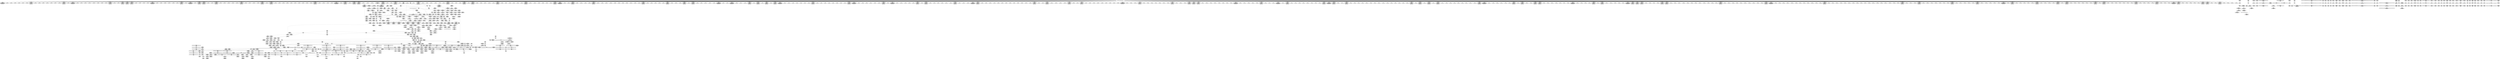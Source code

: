 digraph {
	CE0x40493b0 [shape=record,shape=Mrecord,label="{CE0x40493b0|12:_i32,_56:_i8*,_:_CRE_80,88_|*MultipleSource*|Function::inode_has_perm&Arg::inode::|*LoadInst*|security/selinux/hooks.c,1627|security/selinux/hooks.c,1611}"]
	CE0x40b0120 [shape=record,shape=Mrecord,label="{CE0x40b0120|12:_i32,_56:_i8*,_:_CRE_656,664_|*MultipleSource*|Function::inode_has_perm&Arg::inode::|*LoadInst*|security/selinux/hooks.c,1627|security/selinux/hooks.c,1611}"]
	CE0x4029ca0 [shape=record,shape=Mrecord,label="{CE0x4029ca0|dentry_has_perm:_bb}"]
	CE0x40a5120 [shape=record,shape=Mrecord,label="{CE0x40a5120|12:_i32,_56:_i8*,_:_CRE_311,312_}"]
	CE0x40261d0 [shape=record,shape=Mrecord,label="{CE0x40261d0|i32_16|*Constant*|*SummSink*}"]
	CE0x40b7130 [shape=record,shape=Mrecord,label="{CE0x40b7130|12:_i32,_56:_i8*,_:_CRE_912,913_}"]
	CE0x4021480 [shape=record,shape=Mrecord,label="{CE0x4021480|__validate_creds:_tmp4|include/linux/cred.h,173|*SummSink*}"]
	CE0x401d800 [shape=record,shape=Mrecord,label="{CE0x401d800|selinux_inode_listxattr:_entry|*SummSink*}"]
	CE0x4084530 [shape=record,shape=Mrecord,label="{CE0x4084530|12:_i32,_56:_i8*,_:_CRE_112,120_|*MultipleSource*|Function::inode_has_perm&Arg::inode::|*LoadInst*|security/selinux/hooks.c,1627|security/selinux/hooks.c,1611}"]
	CE0x404c260 [shape=record,shape=Mrecord,label="{CE0x404c260|__validate_creds:_if.end}"]
	CE0x4048820 [shape=record,shape=Mrecord,label="{CE0x4048820|get_current:_tmp}"]
	CE0x40cd740 [shape=record,shape=Mrecord,label="{CE0x40cd740|inode_has_perm:_tmp11|security/selinux/hooks.c,1612|*SummSource*}"]
	CE0x408bb40 [shape=record,shape=Mrecord,label="{CE0x408bb40|__validate_creds:_expval|include/linux/cred.h,173}"]
	CE0x407b920 [shape=record,shape=Mrecord,label="{CE0x407b920|_call_void___invalid_creds(%struct.cred*_%cred,_i8*_%file,_i32_%line)_#10,_!dbg_!27721|include/linux/cred.h,174}"]
	CE0x40bfef0 [shape=record,shape=Mrecord,label="{CE0x40bfef0|inode_has_perm:_sid3|security/selinux/hooks.c,1617|*SummSink*}"]
	CE0x4047250 [shape=record,shape=Mrecord,label="{CE0x4047250|i64*_getelementptr_inbounds_(_11_x_i64_,_11_x_i64_*___llvm_gcov_ctr240,_i64_0,_i64_6)|*Constant*}"]
	CE0x4040210 [shape=record,shape=Mrecord,label="{CE0x4040210|i8*_getelementptr_inbounds_(_25_x_i8_,_25_x_i8_*_.str3,_i32_0,_i32_0)|*Constant*|*SummSource*}"]
	CE0x402d8e0 [shape=record,shape=Mrecord,label="{CE0x402d8e0|i64*_getelementptr_inbounds_(_2_x_i64_,_2_x_i64_*___llvm_gcov_ctr98,_i64_0,_i64_0)|*Constant*|*SummSink*}"]
	CE0x409f0f0 [shape=record,shape=Mrecord,label="{CE0x409f0f0|12:_i32,_56:_i8*,_:_CRE_201,202_}"]
	CE0x403d690 [shape=record,shape=Mrecord,label="{CE0x403d690|_call_void_mcount()_#3|*SummSource*}"]
	CE0x40b9f40 [shape=record,shape=Mrecord,label="{CE0x40b9f40|12:_i32,_56:_i8*,_:_CRE_982,983_}"]
	CE0x402fb60 [shape=record,shape=Mrecord,label="{CE0x402fb60|selinux_inode_listxattr:_tmp5|security/selinux/hooks.c,3048|*SummSink*}"]
	CE0x4021800 [shape=record,shape=Mrecord,label="{CE0x4021800|i8_10|*Constant*}"]
	CE0x402cb60 [shape=record,shape=Mrecord,label="{CE0x402cb60|selinux_inode_listxattr:_tmp10|security/selinux/hooks.c,3048|*SummSink*}"]
	CE0x402f9c0 [shape=record,shape=Mrecord,label="{CE0x402f9c0|selinux_inode_listxattr:_tmp5|security/selinux/hooks.c,3048|*SummSource*}"]
	CE0x4024600 [shape=record,shape=Mrecord,label="{CE0x4024600|selinux_inode_listxattr:_call5|security/selinux/hooks.c,3050|*SummSink*}"]
	CE0x4078740 [shape=record,shape=Mrecord,label="{CE0x4078740|i32_(i32,_i32,_i16,_i32,_%struct.common_audit_data*)*_bitcast_(i32_(i32,_i32,_i16,_i32,_%struct.common_audit_data.495*)*_avc_has_perm_to_i32_(i32,_i32,_i16,_i32,_%struct.common_audit_data*)*)|*Constant*|*SummSource*}"]
	CE0x4073ac0 [shape=record,shape=Mrecord,label="{CE0x4073ac0|104:_%struct.inode*,_:_CRE_172,173_}"]
	CE0x4088750 [shape=record,shape=Mrecord,label="{CE0x4088750|__validate_creds:_lnot1|include/linux/cred.h,173}"]
	CE0x406ea30 [shape=record,shape=Mrecord,label="{CE0x406ea30|inode_has_perm:_cred|Function::inode_has_perm&Arg::cred::}"]
	CE0x40c8ee0 [shape=record,shape=Mrecord,label="{CE0x40c8ee0|inode_has_perm:_lnot1|security/selinux/hooks.c,1611|*SummSink*}"]
	CE0x4029710 [shape=record,shape=Mrecord,label="{CE0x4029710|get_current:_bb|*SummSink*}"]
	CE0x409ae10 [shape=record,shape=Mrecord,label="{CE0x409ae10|i64*_getelementptr_inbounds_(_8_x_i64_,_8_x_i64_*___llvm_gcov_ctr154,_i64_0,_i64_6)|*Constant*}"]
	CE0x40c4710 [shape=record,shape=Mrecord,label="{CE0x40c4710|inode_has_perm:_tmp20|security/selinux/hooks.c,1618|*SummSource*}"]
	CE0x408e9d0 [shape=record,shape=Mrecord,label="{CE0x408e9d0|COLLAPSED:_GCMRE___llvm_gcov_ctr155_internal_global_5_x_i64_zeroinitializer:_elem_0:default:}"]
	CE0x40b9e40 [shape=record,shape=Mrecord,label="{CE0x40b9e40|12:_i32,_56:_i8*,_:_CRE_981,982_}"]
	CE0x407f940 [shape=record,shape=Mrecord,label="{CE0x407f940|_call_void_mcount()_#3}"]
	CE0x40c37c0 [shape=record,shape=Mrecord,label="{CE0x40c37c0|inode_has_perm:_retval.0|*SummSink*}"]
	CE0x40cb940 [shape=record,shape=Mrecord,label="{CE0x40cb940|inode_has_perm:_tmp8|security/selinux/hooks.c,1611|*SummSource*}"]
	CE0x408a760 [shape=record,shape=Mrecord,label="{CE0x408a760|104:_%struct.inode*,_:_CRE_24,40_|*MultipleSource*|Function::selinux_inode_listxattr&Arg::dentry::|Function::dentry_has_perm&Arg::dentry::|security/selinux/hooks.c,1627}"]
	CE0x40a1490 [shape=record,shape=Mrecord,label="{CE0x40a1490|12:_i32,_56:_i8*,_:_CRE_260,261_}"]
	CE0x40e8460 [shape=record,shape=Mrecord,label="{CE0x40e8460|_call_void___invalid_creds(%struct.cred*_%cred,_i8*_%file,_i32_%line)_#10,_!dbg_!27721|include/linux/cred.h,174|*SummSink*}"]
	CE0x4078240 [shape=record,shape=Mrecord,label="{CE0x4078240|inode_has_perm:_call4|security/selinux/hooks.c,1617|*SummSource*}"]
	CE0x40b6680 [shape=record,shape=Mrecord,label="{CE0x40b6680|12:_i32,_56:_i8*,_:_CRE_903,904_}"]
	CE0x40b6b40 [shape=record,shape=Mrecord,label="{CE0x40b6b40|12:_i32,_56:_i8*,_:_CRE_907,908_}"]
	CE0x4077400 [shape=record,shape=Mrecord,label="{CE0x4077400|avc_has_perm:_entry|*SummSink*}"]
	CE0x4044150 [shape=record,shape=Mrecord,label="{CE0x4044150|selinux_inode_listxattr:_tobool1|security/selinux/hooks.c,3048|*SummSource*}"]
	CE0x40a02e0 [shape=record,shape=Mrecord,label="{CE0x40a02e0|12:_i32,_56:_i8*,_:_CRE_242,243_}"]
	CE0x409e100 [shape=record,shape=Mrecord,label="{CE0x409e100|12:_i32,_56:_i8*,_:_CRE_184,185_}"]
	CE0x40acc40 [shape=record,shape=Mrecord,label="{CE0x40acc40|12:_i32,_56:_i8*,_:_CRE_585,586_}"]
	CE0x40355a0 [shape=record,shape=Mrecord,label="{CE0x40355a0|selinux_inode_listxattr:_tmp18|security/selinux/hooks.c,3048|*SummSource*}"]
	CE0x40b2160 [shape=record,shape=Mrecord,label="{CE0x40b2160|12:_i32,_56:_i8*,_:_CRE_776,792_|*MultipleSource*|Function::inode_has_perm&Arg::inode::|*LoadInst*|security/selinux/hooks.c,1627|security/selinux/hooks.c,1611}"]
	CE0x4075af0 [shape=record,shape=Mrecord,label="{CE0x4075af0|i32_1|*Constant*|*SummSource*}"]
	CE0x408e960 [shape=record,shape=Mrecord,label="{CE0x408e960|__validate_creds:_tmp}"]
	CE0x402c8c0 [shape=record,shape=Mrecord,label="{CE0x402c8c0|selinux_inode_listxattr:_tmp10|security/selinux/hooks.c,3048}"]
	CE0x40b6a10 [shape=record,shape=Mrecord,label="{CE0x40b6a10|12:_i32,_56:_i8*,_:_CRE_906,907_}"]
	CE0x407b340 [shape=record,shape=Mrecord,label="{CE0x407b340|__validate_creds:_tmp7|include/linux/cred.h,174}"]
	CE0x402f480 [shape=record,shape=Mrecord,label="{CE0x402f480|i64_4|*Constant*}"]
	CE0x40acea0 [shape=record,shape=Mrecord,label="{CE0x40acea0|12:_i32,_56:_i8*,_:_CRE_587,588_}"]
	CE0x40aba70 [shape=record,shape=Mrecord,label="{CE0x40aba70|12:_i32,_56:_i8*,_:_CRE_570,571_}"]
	CE0x40ebe40 [shape=record,shape=Mrecord,label="{CE0x40ebe40|cred_sid:_bb|*SummSource*}"]
	CE0x40265b0 [shape=record,shape=Mrecord,label="{CE0x40265b0|dentry_has_perm:_av|Function::dentry_has_perm&Arg::av::|*SummSink*}"]
	CE0x4027c70 [shape=record,shape=Mrecord,label="{CE0x4027c70|104:_%struct.inode*,_:_CRE_92,93_}"]
	CE0x40a7ef0 [shape=record,shape=Mrecord,label="{CE0x40a7ef0|12:_i32,_56:_i8*,_:_CRE_475,476_}"]
	CE0x409d6e0 [shape=record,shape=Mrecord,label="{CE0x409d6e0|12:_i32,_56:_i8*,_:_CRE_178,179_}"]
	CE0x401f840 [shape=record,shape=Mrecord,label="{CE0x401f840|i64_3|*Constant*}"]
	CE0x404f260 [shape=record,shape=Mrecord,label="{CE0x404f260|104:_%struct.inode*,_:_CRE_221,222_}"]
	CE0x40783b0 [shape=record,shape=Mrecord,label="{CE0x40783b0|inode_has_perm:_call4|security/selinux/hooks.c,1617|*SummSink*}"]
	CE0x403cf70 [shape=record,shape=Mrecord,label="{CE0x403cf70|selinux_inode_listxattr:_tmp2}"]
	CE0x4083090 [shape=record,shape=Mrecord,label="{CE0x4083090|12:_i32,_56:_i8*,_:_CRE_8,12_|*MultipleSource*|Function::inode_has_perm&Arg::inode::|*LoadInst*|security/selinux/hooks.c,1627|security/selinux/hooks.c,1611}"]
	CE0x404db60 [shape=record,shape=Mrecord,label="{CE0x404db60|i32_4|*Constant*|*SummSink*}"]
	CE0x408b6c0 [shape=record,shape=Mrecord,label="{CE0x408b6c0|inode_has_perm:_do.body}"]
	CE0x40753c0 [shape=record,shape=Mrecord,label="{CE0x40753c0|dentry_has_perm:_tmp}"]
	CE0x40880d0 [shape=record,shape=Mrecord,label="{CE0x40880d0|dentry_has_perm:_tmp1}"]
	CE0x40ba040 [shape=record,shape=Mrecord,label="{CE0x40ba040|12:_i32,_56:_i8*,_:_CRE_983,984_}"]
	CE0x404fe80 [shape=record,shape=Mrecord,label="{CE0x404fe80|104:_%struct.inode*,_:_CRE_272,280_|*MultipleSource*|Function::selinux_inode_listxattr&Arg::dentry::|Function::dentry_has_perm&Arg::dentry::|security/selinux/hooks.c,1627}"]
	CE0x3838110 [shape=record,shape=Mrecord,label="{CE0x3838110|selinux_inode_listxattr:_call|security/selinux/hooks.c,3048}"]
	CE0x40744c0 [shape=record,shape=Mrecord,label="{CE0x40744c0|get_current:_tmp4|./arch/x86/include/asm/current.h,14}"]
	CE0x4087fd0 [shape=record,shape=Mrecord,label="{CE0x4087fd0|dentry_has_perm:_tmp|*SummSink*}"]
	CE0x40c9e30 [shape=record,shape=Mrecord,label="{CE0x40c9e30|GLOBAL:_llvm.expect.i64|*Constant*|*SummSink*}"]
	CE0x402e170 [shape=record,shape=Mrecord,label="{CE0x402e170|i64_1|*Constant*}"]
	CE0x402eed0 [shape=record,shape=Mrecord,label="{CE0x402eed0|i64_1|*Constant*|*SummSource*}"]
	CE0x4036040 [shape=record,shape=Mrecord,label="{CE0x4036040|cred_sid:_security|security/selinux/hooks.c,196|*SummSource*}"]
	CE0x40eb400 [shape=record,shape=Mrecord,label="{CE0x40eb400|__validate_creds:_tmp8|include/linux/cred.h,175|*SummSource*}"]
	CE0x40b8300 [shape=record,shape=Mrecord,label="{CE0x40b8300|12:_i32,_56:_i8*,_:_CRE_927,928_}"]
	CE0x4037a40 [shape=record,shape=Mrecord,label="{CE0x4037a40|12:_i32,_56:_i8*,_:_CRE_142,143_}"]
	CE0x40533b0 [shape=record,shape=Mrecord,label="{CE0x40533b0|i64*_getelementptr_inbounds_(_5_x_i64_,_5_x_i64_*___llvm_gcov_ctr155,_i64_0,_i64_3)|*Constant*|*SummSink*}"]
	CE0x4039700 [shape=record,shape=Mrecord,label="{CE0x4039700|_ret_%struct.task_struct*_%tmp4,_!dbg_!27714|./arch/x86/include/asm/current.h,14}"]
	CE0x40977d0 [shape=record,shape=Mrecord,label="{CE0x40977d0|cred_sid:_tmp6|security/selinux/hooks.c,197|*SummSink*}"]
	CE0x406e9a0 [shape=record,shape=Mrecord,label="{CE0x406e9a0|GLOBAL:_inode_has_perm|*Constant*|*SummSink*}"]
	CE0x4094c20 [shape=record,shape=Mrecord,label="{CE0x4094c20|12:_i32,_56:_i8*,_:_CRE_163,164_}"]
	CE0x4073160 [shape=record,shape=Mrecord,label="{CE0x4073160|104:_%struct.inode*,_:_CRE_162,163_}"]
	CE0x40c41e0 [shape=record,shape=Mrecord,label="{CE0x40c41e0|inode_has_perm:_tmp20|security/selinux/hooks.c,1618|*SummSink*}"]
	CE0x4051fb0 [shape=record,shape=Mrecord,label="{CE0x4051fb0|104:_%struct.inode*,_:_CRE_197,198_}"]
	CE0x40b3a50 [shape=record,shape=Mrecord,label="{CE0x40b3a50|12:_i32,_56:_i8*,_:_CRE_866,867_}"]
	CE0x40b48d0 [shape=record,shape=Mrecord,label="{CE0x40b48d0|12:_i32,_56:_i8*,_:_CRE_878,879_}"]
	CE0x409e1f0 [shape=record,shape=Mrecord,label="{CE0x409e1f0|12:_i32,_56:_i8*,_:_CRE_185,186_}"]
	CE0x4037120 [shape=record,shape=Mrecord,label="{CE0x4037120|12:_i32,_56:_i8*,_:_CRE_128,136_|*MultipleSource*|Function::inode_has_perm&Arg::inode::|*LoadInst*|security/selinux/hooks.c,1627|security/selinux/hooks.c,1611}"]
	CE0x40b7d10 [shape=record,shape=Mrecord,label="{CE0x40b7d10|12:_i32,_56:_i8*,_:_CRE_922,923_}"]
	CE0x402dc70 [shape=record,shape=Mrecord,label="{CE0x402dc70|selinux_inode_listxattr:_bb|*SummSource*}"]
	CE0x40c91a0 [shape=record,shape=Mrecord,label="{CE0x40c91a0|inode_has_perm:_conv|security/selinux/hooks.c,1611}"]
	CE0x40ae9f0 [shape=record,shape=Mrecord,label="{CE0x40ae9f0|12:_i32,_56:_i8*,_:_CRE_610,611_}"]
	CE0x40b1090 [shape=record,shape=Mrecord,label="{CE0x40b1090|12:_i32,_56:_i8*,_:_CRE_704,712_|*MultipleSource*|Function::inode_has_perm&Arg::inode::|*LoadInst*|security/selinux/hooks.c,1627|security/selinux/hooks.c,1611}"]
	CE0x3837fd0 [shape=record,shape=Mrecord,label="{CE0x3837fd0|selinux_inode_listxattr:_tmp2|*SummSource*}"]
	CE0x40b0bf0 [shape=record,shape=Mrecord,label="{CE0x40b0bf0|12:_i32,_56:_i8*,_:_CRE_688,692_|*MultipleSource*|Function::inode_has_perm&Arg::inode::|*LoadInst*|security/selinux/hooks.c,1627|security/selinux/hooks.c,1611}"]
	CE0x409fb00 [shape=record,shape=Mrecord,label="{CE0x409fb00|12:_i32,_56:_i8*,_:_CRE_224,232_|*MultipleSource*|Function::inode_has_perm&Arg::inode::|*LoadInst*|security/selinux/hooks.c,1627|security/selinux/hooks.c,1611}"]
	CE0x402ea50 [shape=record,shape=Mrecord,label="{CE0x402ea50|selinux_inode_listxattr:_tmp13|security/selinux/hooks.c,3048}"]
	CE0x40e8c10 [shape=record,shape=Mrecord,label="{CE0x40e8c10|i64*_getelementptr_inbounds_(_5_x_i64_,_5_x_i64_*___llvm_gcov_ctr155,_i64_0,_i64_4)|*Constant*|*SummSink*}"]
	CE0x408f610 [shape=record,shape=Mrecord,label="{CE0x408f610|inode_has_perm:_tmp4|security/selinux/hooks.c,1609|*SummSink*}"]
	CE0x408f950 [shape=record,shape=Mrecord,label="{CE0x408f950|COLLAPSED:_CMRE:_elem_0:default:}"]
	CE0x40a28c0 [shape=record,shape=Mrecord,label="{CE0x40a28c0|12:_i32,_56:_i8*,_:_CRE_277,278_}"]
	CE0x409cf60 [shape=record,shape=Mrecord,label="{CE0x409cf60|12:_i32,_56:_i8*,_:_CRE_170,171_}"]
	CE0x40754a0 [shape=record,shape=Mrecord,label="{CE0x40754a0|dentry_has_perm:_tmp|*SummSource*}"]
	CE0x40c07b0 [shape=record,shape=Mrecord,label="{CE0x40c07b0|inode_has_perm:_sclass|security/selinux/hooks.c,1617|*SummSink*}"]
	CE0x404b330 [shape=record,shape=Mrecord,label="{CE0x404b330|GLOBAL:_creds_are_invalid|*Constant*|*SummSink*}"]
	CE0x40351f0 [shape=record,shape=Mrecord,label="{CE0x40351f0|selinux_inode_listxattr:_tmp19|security/selinux/hooks.c,3048|*SummSource*}"]
	CE0x4093d20 [shape=record,shape=Mrecord,label="{CE0x4093d20|inode_has_perm:_tobool|security/selinux/hooks.c,1611|*SummSink*}"]
	CE0x4048ba0 [shape=record,shape=Mrecord,label="{CE0x4048ba0|__validate_creds:_if.end|*SummSource*}"]
	CE0x40b7720 [shape=record,shape=Mrecord,label="{CE0x40b7720|12:_i32,_56:_i8*,_:_CRE_917,918_}"]
	CE0x4088060 [shape=record,shape=Mrecord,label="{CE0x4088060|i64*_getelementptr_inbounds_(_2_x_i64_,_2_x_i64_*___llvm_gcov_ctr153,_i64_0,_i64_1)|*Constant*|*SummSink*}"]
	CE0x40ebb50 [shape=record,shape=Mrecord,label="{CE0x40ebb50|__validate_creds:_tmp9|include/linux/cred.h,175|*SummSource*}"]
	CE0x4048320 [shape=record,shape=Mrecord,label="{CE0x4048320|get_current:_tmp3|*SummSource*}"]
	CE0x40c7e80 [shape=record,shape=Mrecord,label="{CE0x40c7e80|inode_has_perm:_and|security/selinux/hooks.c,1611|*SummSink*}"]
	CE0x40cd6d0 [shape=record,shape=Mrecord,label="{CE0x40cd6d0|inode_has_perm:_tmp11|security/selinux/hooks.c,1612}"]
	CE0x40439a0 [shape=record,shape=Mrecord,label="{CE0x40439a0|selinux_inode_listxattr:_tmp1}"]
	CE0x40777f0 [shape=record,shape=Mrecord,label="{CE0x40777f0|inode_has_perm:_tmp18|security/selinux/hooks.c,1617}"]
	CE0x403f1f0 [shape=record,shape=Mrecord,label="{CE0x403f1f0|i8_1|*Constant*}"]
	CE0x409d140 [shape=record,shape=Mrecord,label="{CE0x409d140|12:_i32,_56:_i8*,_:_CRE_172,173_}"]
	CE0x408ec50 [shape=record,shape=Mrecord,label="{CE0x408ec50|inode_has_perm:_tmp1}"]
	CE0x40264e0 [shape=record,shape=Mrecord,label="{CE0x40264e0|dentry_has_perm:_av|Function::dentry_has_perm&Arg::av::|*SummSource*}"]
	CE0x40bf6e0 [shape=record,shape=Mrecord,label="{CE0x40bf6e0|inode_has_perm:_i_security|security/selinux/hooks.c,1615|*SummSink*}"]
	CE0x4048150 [shape=record,shape=Mrecord,label="{CE0x4048150|selinux_inode_listxattr:_tmp7|security/selinux/hooks.c,3048}"]
	CE0x402d6d0 [shape=record,shape=Mrecord,label="{CE0x402d6d0|selinux_inode_listxattr:_if.end}"]
	CE0x40806c0 [shape=record,shape=Mrecord,label="{CE0x40806c0|inode_has_perm:_if.then|*SummSource*}"]
	CE0x404a0d0 [shape=record,shape=Mrecord,label="{CE0x404a0d0|__validate_creds:_tmp2|include/linux/cred.h,173|*SummSource*}"]
	CE0x404ce30 [shape=record,shape=Mrecord,label="{CE0x404ce30|_call_void_lockdep_rcu_suspicious(i8*_getelementptr_inbounds_(_25_x_i8_,_25_x_i8_*_.str3,_i32_0,_i32_0),_i32_3048,_i8*_getelementptr_inbounds_(_45_x_i8_,_45_x_i8_*_.str12,_i32_0,_i32_0))_#10,_!dbg_!27728|security/selinux/hooks.c,3048}"]
	CE0x407c420 [shape=record,shape=Mrecord,label="{CE0x407c420|__validate_creds:_bb|*SummSink*}"]
	CE0x40eb390 [shape=record,shape=Mrecord,label="{CE0x40eb390|__validate_creds:_tmp8|include/linux/cred.h,175}"]
	CE0x40c12f0 [shape=record,shape=Mrecord,label="{CE0x40c12f0|inode_has_perm:_tmp14|security/selinux/hooks.c,1614|*SummSink*}"]
	CE0x407f510 [shape=record,shape=Mrecord,label="{CE0x407f510|inode_has_perm:_return|*SummSource*}"]
	CE0x408fc50 [shape=record,shape=Mrecord,label="{CE0x408fc50|_ret_void,_!dbg_!27722|include/linux/cred.h,175}"]
	CE0x408e740 [shape=record,shape=Mrecord,label="{CE0x408e740|i64*_getelementptr_inbounds_(_5_x_i64_,_5_x_i64_*___llvm_gcov_ctr155,_i64_0,_i64_0)|*Constant*|*SummSource*}"]
	CE0x403fbc0 [shape=record,shape=Mrecord,label="{CE0x403fbc0|i8_1|*Constant*|*SummSource*}"]
	CE0x408bd70 [shape=record,shape=Mrecord,label="{CE0x408bd70|inode_has_perm:_tmp}"]
	CE0x40816c0 [shape=record,shape=Mrecord,label="{CE0x40816c0|i32_0|*Constant*}"]
	CE0x4050420 [shape=record,shape=Mrecord,label="{CE0x4050420|inode_has_perm:_tmp3|*SummSink*}"]
	CE0x408a960 [shape=record,shape=Mrecord,label="{CE0x408a960|104:_%struct.inode*,_:_CRE_16,24_|*MultipleSource*|Function::selinux_inode_listxattr&Arg::dentry::|Function::dentry_has_perm&Arg::dentry::|security/selinux/hooks.c,1627}"]
	CE0x409ec40 [shape=record,shape=Mrecord,label="{CE0x409ec40|12:_i32,_56:_i8*,_:_CRE_196,197_}"]
	CE0x409bbf0 [shape=record,shape=Mrecord,label="{CE0x409bbf0|inode_has_perm:_call|security/selinux/hooks.c,1614}"]
	CE0x4052de0 [shape=record,shape=Mrecord,label="{CE0x4052de0|__validate_creds:_tmp5|include/linux/cred.h,173|*SummSink*}"]
	CE0x4021c70 [shape=record,shape=Mrecord,label="{CE0x4021c70|dentry_has_perm:_u|security/selinux/hooks.c,1631}"]
	CE0x408aa70 [shape=record,shape=Mrecord,label="{CE0x408aa70|dentry_has_perm:_type|security/selinux/hooks.c,1630|*SummSink*}"]
	CE0x40aed80 [shape=record,shape=Mrecord,label="{CE0x40aed80|12:_i32,_56:_i8*,_:_CRE_613,614_}"]
	CE0x403f4a0 [shape=record,shape=Mrecord,label="{CE0x403f4a0|dentry_has_perm:_d_inode|security/selinux/hooks.c,1627}"]
	CE0x40ad950 [shape=record,shape=Mrecord,label="{CE0x40ad950|12:_i32,_56:_i8*,_:_CRE_596,597_}"]
	CE0x4025890 [shape=record,shape=Mrecord,label="{CE0x4025890|selinux_inode_listxattr:_dentry|Function::selinux_inode_listxattr&Arg::dentry::|*SummSink*}"]
	CE0x408b790 [shape=record,shape=Mrecord,label="{CE0x408b790|inode_has_perm:_do.body|*SummSource*}"]
	CE0x4073ca0 [shape=record,shape=Mrecord,label="{CE0x4073ca0|104:_%struct.inode*,_:_CRE_174,175_}"]
	CE0x4095b10 [shape=record,shape=Mrecord,label="{CE0x4095b10|__validate_creds:_line|Function::__validate_creds&Arg::line::|*SummSink*}"]
	CE0x40a0a70 [shape=record,shape=Mrecord,label="{CE0x40a0a70|12:_i32,_56:_i8*,_:_CRE_250,251_}"]
	CE0x40b3e20 [shape=record,shape=Mrecord,label="{CE0x40b3e20|12:_i32,_56:_i8*,_:_CRE_869,870_}"]
	CE0x4023480 [shape=record,shape=Mrecord,label="{CE0x4023480|dentry_has_perm:_entry|*SummSource*}"]
	CE0x40c54e0 [shape=record,shape=Mrecord,label="{CE0x40c54e0|__validate_creds:_lnot.ext|include/linux/cred.h,173|*SummSource*}"]
	CE0x40b8db0 [shape=record,shape=Mrecord,label="{CE0x40b8db0|12:_i32,_56:_i8*,_:_CRE_936,944_|*MultipleSource*|Function::inode_has_perm&Arg::inode::|*LoadInst*|security/selinux/hooks.c,1627|security/selinux/hooks.c,1611}"]
	CE0x40b8430 [shape=record,shape=Mrecord,label="{CE0x40b8430|12:_i32,_56:_i8*,_:_CRE_928,929_}"]
	CE0x407f080 [shape=record,shape=Mrecord,label="{CE0x407f080|_call_void_mcount()_#3|*SummSource*}"]
	CE0x4026d70 [shape=record,shape=Mrecord,label="{CE0x4026d70|_ret_i32_%call5,_!dbg_!27740|security/selinux/hooks.c,3050|*SummSource*}"]
	CE0x4035aa0 [shape=record,shape=Mrecord,label="{CE0x4035aa0|selinux_inode_listxattr:_tmp19|security/selinux/hooks.c,3048}"]
	CE0x4075430 [shape=record,shape=Mrecord,label="{CE0x4075430|COLLAPSED:_GCMRE___llvm_gcov_ctr153_internal_global_2_x_i64_zeroinitializer:_elem_0:default:}"]
	CE0x4093450 [shape=record,shape=Mrecord,label="{CE0x4093450|__validate_creds:_tmp2|include/linux/cred.h,173}"]
	CE0x40c6280 [shape=record,shape=Mrecord,label="{CE0x40c6280|avc_has_perm:_tsid|Function::avc_has_perm&Arg::tsid::|*SummSink*}"]
	CE0x40276b0 [shape=record,shape=Mrecord,label="{CE0x40276b0|104:_%struct.inode*,_:_CRE_80,88_|*MultipleSource*|Function::selinux_inode_listxattr&Arg::dentry::|Function::dentry_has_perm&Arg::dentry::|security/selinux/hooks.c,1627}"]
	CE0x40a7ab0 [shape=record,shape=Mrecord,label="{CE0x40a7ab0|12:_i32,_56:_i8*,_:_CRE_473,474_}"]
	CE0x40a54b0 [shape=record,shape=Mrecord,label="{CE0x40a54b0|12:_i32,_56:_i8*,_:_CRE_328,336_|*MultipleSource*|Function::inode_has_perm&Arg::inode::|*LoadInst*|security/selinux/hooks.c,1627|security/selinux/hooks.c,1611}"]
	CE0x4049840 [shape=record,shape=Mrecord,label="{CE0x4049840|cred_sid:_tmp2|*SummSink*}"]
	CE0x40a65a0 [shape=record,shape=Mrecord,label="{CE0x40a65a0|12:_i32,_56:_i8*,_:_CRE_400,408_|*MultipleSource*|Function::inode_has_perm&Arg::inode::|*LoadInst*|security/selinux/hooks.c,1627|security/selinux/hooks.c,1611}"]
	CE0x4088f60 [shape=record,shape=Mrecord,label="{CE0x4088f60|get_current:_tmp|*SummSource*}"]
	CE0x4070170 [shape=record,shape=Mrecord,label="{CE0x4070170|_ret_i32_%retval.0,_!dbg_!27739|security/selinux/hooks.c,1618|*SummSource*}"]
	CE0x409f4b0 [shape=record,shape=Mrecord,label="{CE0x409f4b0|12:_i32,_56:_i8*,_:_CRE_205,206_}"]
	CE0x40b9850 [shape=record,shape=Mrecord,label="{CE0x40b9850|12:_i32,_56:_i8*,_:_CRE_977,978_}"]
	CE0x4056c40 [shape=record,shape=Mrecord,label="{CE0x4056c40|selinux_inode_listxattr:_tmp5|security/selinux/hooks.c,3048}"]
	CE0x40b09d0 [shape=record,shape=Mrecord,label="{CE0x40b09d0|12:_i32,_56:_i8*,_:_CRE_684,688_|*MultipleSource*|Function::inode_has_perm&Arg::inode::|*LoadInst*|security/selinux/hooks.c,1627|security/selinux/hooks.c,1611}"]
	CE0x40a7890 [shape=record,shape=Mrecord,label="{CE0x40a7890|12:_i32,_56:_i8*,_:_CRE_472,473_}"]
	CE0x4094950 [shape=record,shape=Mrecord,label="{CE0x4094950|12:_i32,_56:_i8*,_:_CRE_160,161_}"]
	CE0x40c0070 [shape=record,shape=Mrecord,label="{CE0x40c0070|inode_has_perm:_tmp15|*LoadInst*|security/selinux/hooks.c,1615|*SummSource*}"]
	CE0x4023190 [shape=record,shape=Mrecord,label="{CE0x4023190|i32_78|*Constant*}"]
	CE0x4051920 [shape=record,shape=Mrecord,label="{CE0x4051920|104:_%struct.inode*,_:_CRE_190,191_}"]
	CE0x40800e0 [shape=record,shape=Mrecord,label="{CE0x40800e0|i64*_getelementptr_inbounds_(_2_x_i64_,_2_x_i64_*___llvm_gcov_ctr131,_i64_0,_i64_1)|*Constant*|*SummSink*}"]
	CE0x40a8760 [shape=record,shape=Mrecord,label="{CE0x40a8760|12:_i32,_56:_i8*,_:_CRE_483,484_}"]
	CE0x4087030 [shape=record,shape=Mrecord,label="{CE0x4087030|104:_%struct.inode*,_:_CRE_319,320_}"]
	CE0x409f870 [shape=record,shape=Mrecord,label="{CE0x409f870|12:_i32,_56:_i8*,_:_CRE_212,216_|*MultipleSource*|Function::inode_has_perm&Arg::inode::|*LoadInst*|security/selinux/hooks.c,1627|security/selinux/hooks.c,1611}"]
	CE0x40a2b20 [shape=record,shape=Mrecord,label="{CE0x40a2b20|12:_i32,_56:_i8*,_:_CRE_279,280_}"]
	CE0x40369b0 [shape=record,shape=Mrecord,label="{CE0x40369b0|cred_sid:_tmp4|*LoadInst*|security/selinux/hooks.c,196|*SummSource*}"]
	CE0x406fce0 [shape=record,shape=Mrecord,label="{CE0x406fce0|inode_has_perm:_adp|Function::inode_has_perm&Arg::adp::|*SummSource*}"]
	CE0x4037980 [shape=record,shape=Mrecord,label="{CE0x4037980|12:_i32,_56:_i8*,_:_CRE_141,142_}"]
	CE0x4072af0 [shape=record,shape=Mrecord,label="{CE0x4072af0|104:_%struct.inode*,_:_CRE_156,157_}"]
	CE0x4096b40 [shape=record,shape=Mrecord,label="{CE0x4096b40|0:_i32,_4:_i32,_8:_i32,_12:_i32,_:_CMRE_16,20_|*MultipleSource*|security/selinux/hooks.c,196|security/selinux/hooks.c,197|*LoadInst*|security/selinux/hooks.c,196}"]
	CE0x4078610 [shape=record,shape=Mrecord,label="{CE0x4078610|i32_(i32,_i32,_i16,_i32,_%struct.common_audit_data*)*_bitcast_(i32_(i32,_i32,_i16,_i32,_%struct.common_audit_data.495*)*_avc_has_perm_to_i32_(i32,_i32,_i16,_i32,_%struct.common_audit_data*)*)|*Constant*}"]
	CE0x40adf40 [shape=record,shape=Mrecord,label="{CE0x40adf40|12:_i32,_56:_i8*,_:_CRE_601,602_}"]
	CE0x4038ac0 [shape=record,shape=Mrecord,label="{CE0x4038ac0|12:_i32,_56:_i8*,_:_CRE_32,40_|*MultipleSource*|Function::inode_has_perm&Arg::inode::|*LoadInst*|security/selinux/hooks.c,1627|security/selinux/hooks.c,1611}"]
	CE0x407ffa0 [shape=record,shape=Mrecord,label="{CE0x407ffa0|__validate_creds:_cred|Function::__validate_creds&Arg::cred::}"]
	CE0x404ecc0 [shape=record,shape=Mrecord,label="{CE0x404ecc0|104:_%struct.inode*,_:_CRE_215,216_}"]
	CE0x40a9850 [shape=record,shape=Mrecord,label="{CE0x40a9850|12:_i32,_56:_i8*,_:_CRE_520,528_|*MultipleSource*|Function::inode_has_perm&Arg::inode::|*LoadInst*|security/selinux/hooks.c,1627|security/selinux/hooks.c,1611}"]
	"CONST[source:0(mediator),value:2(dynamic)][purpose:{subject}]"
	CE0x40b7850 [shape=record,shape=Mrecord,label="{CE0x40b7850|12:_i32,_56:_i8*,_:_CRE_918,919_}"]
	CE0x4094680 [shape=record,shape=Mrecord,label="{CE0x4094680|12:_i32,_56:_i8*,_:_CRE_157,158_}"]
	CE0x40344a0 [shape=record,shape=Mrecord,label="{CE0x40344a0|dentry_has_perm:_u|security/selinux/hooks.c,1631|*SummSink*}"]
	CE0x401ce70 [shape=record,shape=Mrecord,label="{CE0x401ce70|selinux_inode_listxattr:_tmp12|security/selinux/hooks.c,3048|*SummSink*}"]
	CE0x4020950 [shape=record,shape=Mrecord,label="{CE0x4020950|GLOBAL:___llvm_gcov_ctr155|Global_var:__llvm_gcov_ctr155|*SummSink*}"]
	CE0x40ca200 [shape=record,shape=Mrecord,label="{CE0x40ca200|inode_has_perm:_expval|security/selinux/hooks.c,1611|*SummSource*}"]
	CE0x4080780 [shape=record,shape=Mrecord,label="{CE0x4080780|inode_has_perm:_if.then|*SummSink*}"]
	CE0x40a47a0 [shape=record,shape=Mrecord,label="{CE0x40a47a0|12:_i32,_56:_i8*,_:_CRE_303,304_}"]
	CE0x4055550 [shape=record,shape=Mrecord,label="{CE0x4055550|selinux_inode_listxattr:_tmp20|security/selinux/hooks.c,3048|*SummSink*}"]
	CE0x40c2b70 [shape=record,shape=Mrecord,label="{CE0x40c2b70|avc_has_perm:_auditdata|Function::avc_has_perm&Arg::auditdata::}"]
	CE0x40a3a90 [shape=record,shape=Mrecord,label="{CE0x40a3a90|12:_i32,_56:_i8*,_:_CRE_292,293_}"]
	CE0x40336d0 [shape=record,shape=Mrecord,label="{CE0x40336d0|i1_true|*Constant*|*SummSink*}"]
	CE0x40b42e0 [shape=record,shape=Mrecord,label="{CE0x40b42e0|12:_i32,_56:_i8*,_:_CRE_873,874_}"]
	CE0x409e010 [shape=record,shape=Mrecord,label="{CE0x409e010|12:_i32,_56:_i8*,_:_CRE_183,184_}"]
	CE0x40cad10 [shape=record,shape=Mrecord,label="{CE0x40cad10|inode_has_perm:_tmp7|security/selinux/hooks.c,1611}"]
	CE0x4031b10 [shape=record,shape=Mrecord,label="{CE0x4031b10|i64*_getelementptr_inbounds_(_8_x_i64_,_8_x_i64_*___llvm_gcov_ctr154,_i64_0,_i64_2)|*Constant*}"]
	CE0x4094a40 [shape=record,shape=Mrecord,label="{CE0x4094a40|12:_i32,_56:_i8*,_:_CRE_161,162_}"]
	CE0x40547f0 [shape=record,shape=Mrecord,label="{CE0x40547f0|i64*_getelementptr_inbounds_(_11_x_i64_,_11_x_i64_*___llvm_gcov_ctr240,_i64_0,_i64_9)|*Constant*|*SummSink*}"]
	CE0x406fe50 [shape=record,shape=Mrecord,label="{CE0x406fe50|inode_has_perm:_adp|Function::inode_has_perm&Arg::adp::|*SummSink*}"]
	CE0x4036c20 [shape=record,shape=Mrecord,label="{CE0x4036c20|cred_sid:_tmp5|security/selinux/hooks.c,196}"]
	CE0x409cc90 [shape=record,shape=Mrecord,label="{CE0x409cc90|12:_i32,_56:_i8*,_:_CRE_167,168_}"]
	CE0x4036290 [shape=record,shape=Mrecord,label="{CE0x4036290|cred_sid:_security|security/selinux/hooks.c,196}"]
	CE0x404df60 [shape=record,shape=Mrecord,label="{CE0x404df60|get_current:_tmp2|*SummSink*}"]
	CE0x40b5970 [shape=record,shape=Mrecord,label="{CE0x40b5970|12:_i32,_56:_i8*,_:_CRE_892,893_}"]
	CE0x4032740 [shape=record,shape=Mrecord,label="{CE0x4032740|get_current:_tmp4|./arch/x86/include/asm/current.h,14|*SummSink*}"]
	CE0x4082600 [shape=record,shape=Mrecord,label="{CE0x4082600|i32_4|*Constant*}"]
	CE0x40a1a80 [shape=record,shape=Mrecord,label="{CE0x40a1a80|12:_i32,_56:_i8*,_:_CRE_265,266_}"]
	CE0x40ebdd0 [shape=record,shape=Mrecord,label="{CE0x40ebdd0|i64*_getelementptr_inbounds_(_2_x_i64_,_2_x_i64_*___llvm_gcov_ctr131,_i64_0,_i64_0)|*Constant*}"]
	CE0x40cdfb0 [shape=record,shape=Mrecord,label="{CE0x40cdfb0|i32_512|*Constant*}"]
	CE0x4047af0 [shape=record,shape=Mrecord,label="{CE0x4047af0|i64*_getelementptr_inbounds_(_11_x_i64_,_11_x_i64_*___llvm_gcov_ctr240,_i64_0,_i64_0)|*Constant*|*SummSource*}"]
	CE0x40ba2a0 [shape=record,shape=Mrecord,label="{CE0x40ba2a0|12:_i32,_56:_i8*,_:_CRE_988,992_|*MultipleSource*|Function::inode_has_perm&Arg::inode::|*LoadInst*|security/selinux/hooks.c,1627|security/selinux/hooks.c,1611}"]
	CE0x4093f00 [shape=record,shape=Mrecord,label="{CE0x4093f00|12:_i32,_56:_i8*,_:_CRE_149,150_}"]
	CE0x4072550 [shape=record,shape=Mrecord,label="{CE0x4072550|104:_%struct.inode*,_:_CRE_150,151_}"]
	CE0x407fee0 [shape=record,shape=Mrecord,label="{CE0x407fee0|i8*_getelementptr_inbounds_(_25_x_i8_,_25_x_i8_*_.str3,_i32_0,_i32_0)|*Constant*}"]
	CE0x40cd0f0 [shape=record,shape=Mrecord,label="{CE0x40cd0f0|i64*_getelementptr_inbounds_(_8_x_i64_,_8_x_i64_*___llvm_gcov_ctr154,_i64_0,_i64_5)|*Constant*}"]
	CE0x409e970 [shape=record,shape=Mrecord,label="{CE0x409e970|12:_i32,_56:_i8*,_:_CRE_193,194_}"]
	CE0x40a29f0 [shape=record,shape=Mrecord,label="{CE0x40a29f0|12:_i32,_56:_i8*,_:_CRE_278,279_}"]
	CE0x4071bc0 [shape=record,shape=Mrecord,label="{CE0x4071bc0|104:_%struct.inode*,_:_CRE_112,144_|*MultipleSource*|Function::selinux_inode_listxattr&Arg::dentry::|Function::dentry_has_perm&Arg::dentry::|security/selinux/hooks.c,1627}"]
	CE0x40ac8b0 [shape=record,shape=Mrecord,label="{CE0x40ac8b0|12:_i32,_56:_i8*,_:_CRE_582,583_}"]
	CE0x40b2380 [shape=record,shape=Mrecord,label="{CE0x40b2380|12:_i32,_56:_i8*,_:_CRE_792,800_|*MultipleSource*|Function::inode_has_perm&Arg::inode::|*LoadInst*|security/selinux/hooks.c,1627|security/selinux/hooks.c,1611}"]
	CE0x408dfa0 [shape=record,shape=Mrecord,label="{CE0x408dfa0|i64*_getelementptr_inbounds_(_2_x_i64_,_2_x_i64_*___llvm_gcov_ctr131,_i64_0,_i64_1)|*Constant*|*SummSource*}"]
	CE0x406e300 [shape=record,shape=Mrecord,label="{CE0x406e300|inode_has_perm:_entry|*SummSource*}"]
	CE0x4054860 [shape=record,shape=Mrecord,label="{CE0x4054860|selinux_inode_listxattr:_tmp17|security/selinux/hooks.c,3048}"]
	CE0x4086b80 [shape=record,shape=Mrecord,label="{CE0x4086b80|104:_%struct.inode*,_:_CRE_314,315_}"]
	CE0x40405f0 [shape=record,shape=Mrecord,label="{CE0x40405f0|GLOBAL:_lockdep_rcu_suspicious|*Constant*|*SummSink*}"]
	CE0x40bee30 [shape=record,shape=Mrecord,label="{CE0x40bee30|i32_10|*Constant*|*SummSource*}"]
	CE0x40a8d50 [shape=record,shape=Mrecord,label="{CE0x40a8d50|12:_i32,_56:_i8*,_:_CRE_488,496_|*MultipleSource*|Function::inode_has_perm&Arg::inode::|*LoadInst*|security/selinux/hooks.c,1627|security/selinux/hooks.c,1611}"]
	CE0x4025160 [shape=record,shape=Mrecord,label="{CE0x4025160|dentry_has_perm:_cred|Function::dentry_has_perm&Arg::cred::}"]
	CE0x409f960 [shape=record,shape=Mrecord,label="{CE0x409f960|12:_i32,_56:_i8*,_:_CRE_216,224_|*MultipleSource*|Function::inode_has_perm&Arg::inode::|*LoadInst*|security/selinux/hooks.c,1627|security/selinux/hooks.c,1611}"]
	CE0x409c620 [shape=record,shape=Mrecord,label="{CE0x409c620|cred_sid:_entry}"]
	CE0x4050d50 [shape=record,shape=Mrecord,label="{CE0x4050d50|_call_void_mcount()_#3}"]
	CE0x40334b0 [shape=record,shape=Mrecord,label="{CE0x40334b0|i8*_getelementptr_inbounds_(_45_x_i8_,_45_x_i8_*_.str12,_i32_0,_i32_0)|*Constant*|*SummSink*}"]
	CE0x40bf360 [shape=record,shape=Mrecord,label="{CE0x40bf360|_ret_i32_%tmp6,_!dbg_!27716|security/selinux/hooks.c,197|*SummSink*}"]
	CE0x402e070 [shape=record,shape=Mrecord,label="{CE0x402e070|selinux_inode_listxattr:_do.body}"]
	CE0x4052280 [shape=record,shape=Mrecord,label="{CE0x4052280|104:_%struct.inode*,_:_CRE_200,201_}"]
	CE0x40411b0 [shape=record,shape=Mrecord,label="{CE0x40411b0|i8*_getelementptr_inbounds_(_45_x_i8_,_45_x_i8_*_.str12,_i32_0,_i32_0)|*Constant*}"]
	CE0x40ca7f0 [shape=record,shape=Mrecord,label="{CE0x40ca7f0|inode_has_perm:_tobool2|security/selinux/hooks.c,1611|*SummSource*}"]
	CE0x403ab60 [shape=record,shape=Mrecord,label="{CE0x403ab60|selinux_inode_listxattr:_if.then|*SummSink*}"]
	CE0x4073bb0 [shape=record,shape=Mrecord,label="{CE0x4073bb0|104:_%struct.inode*,_:_CRE_173,174_}"]
	CE0x403eeb0 [shape=record,shape=Mrecord,label="{CE0x403eeb0|selinux_inode_listxattr:_tmp16|security/selinux/hooks.c,3048|*SummSink*}"]
	CE0x4085170 [shape=record,shape=Mrecord,label="{CE0x4085170|i64_1|*Constant*}"]
	CE0x4024d20 [shape=record,shape=Mrecord,label="{CE0x4024d20|dentry_has_perm:_entry}"]
	CE0x404b3f0 [shape=record,shape=Mrecord,label="{CE0x404b3f0|__validate_creds:_lnot|include/linux/cred.h,173|*SummSource*}"]
	CE0x4051bf0 [shape=record,shape=Mrecord,label="{CE0x4051bf0|104:_%struct.inode*,_:_CRE_193,194_}"]
	CE0x40bf0d0 [shape=record,shape=Mrecord,label="{CE0x40bf0d0|_ret_i32_%tmp6,_!dbg_!27716|security/selinux/hooks.c,197}"]
	CE0x40c6550 [shape=record,shape=Mrecord,label="{CE0x40c6550|avc_has_perm:_tclass|Function::avc_has_perm&Arg::tclass::|*SummSource*}"]
	CE0x404be50 [shape=record,shape=Mrecord,label="{CE0x404be50|12:_i32,_56:_i8*,_:_CRE_12,16_|*MultipleSource*|Function::inode_has_perm&Arg::inode::|*LoadInst*|security/selinux/hooks.c,1627|security/selinux/hooks.c,1611}"]
	CE0x4028a40 [shape=record,shape=Mrecord,label="{CE0x4028a40|i64*_getelementptr_inbounds_(_2_x_i64_,_2_x_i64_*___llvm_gcov_ctr153,_i64_0,_i64_1)|*Constant*|*SummSource*}"]
	CE0x40c1010 [shape=record,shape=Mrecord,label="{CE0x40c1010|inode_has_perm:_tmp13|security/selinux/hooks.c,1614|*SummSource*}"]
	CE0x409de00 [shape=record,shape=Mrecord,label="{CE0x409de00|__validate_creds:_lnot.ext|include/linux/cred.h,173}"]
	CE0x4083100 [shape=record,shape=Mrecord,label="{CE0x4083100|12:_i32,_56:_i8*,_:_CRE_2,4_|*MultipleSource*|Function::inode_has_perm&Arg::inode::|*LoadInst*|security/selinux/hooks.c,1627|security/selinux/hooks.c,1611}"]
	CE0x40b4a00 [shape=record,shape=Mrecord,label="{CE0x40b4a00|12:_i32,_56:_i8*,_:_CRE_879,880_}"]
	CE0x40c4c20 [shape=record,shape=Mrecord,label="{CE0x40c4c20|__validate_creds:_if.then|*SummSource*}"]
	CE0x40e2760 [shape=record,shape=Mrecord,label="{CE0x40e2760|i32_3|*Constant*}"]
	CE0x40a00a0 [shape=record,shape=Mrecord,label="{CE0x40a00a0|12:_i32,_56:_i8*,_:_CRE_241,242_}"]
	CE0x40a67c0 [shape=record,shape=Mrecord,label="{CE0x40a67c0|12:_i32,_56:_i8*,_:_CRE_408,416_|*MultipleSource*|Function::inode_has_perm&Arg::inode::|*LoadInst*|security/selinux/hooks.c,1627|security/selinux/hooks.c,1611}"]
	CE0x4054cf0 [shape=record,shape=Mrecord,label="{CE0x4054cf0|selinux_inode_listxattr:_tmp19|security/selinux/hooks.c,3048|*SummSink*}"]
	CE0x4094770 [shape=record,shape=Mrecord,label="{CE0x4094770|12:_i32,_56:_i8*,_:_CRE_158,159_}"]
	CE0x402d9f0 [shape=record,shape=Mrecord,label="{CE0x402d9f0|i64*_getelementptr_inbounds_(_11_x_i64_,_11_x_i64_*___llvm_gcov_ctr240,_i64_0,_i64_1)|*Constant*|*SummSink*}"]
	CE0x40c45a0 [shape=record,shape=Mrecord,label="{CE0x40c45a0|inode_has_perm:_tmp20|security/selinux/hooks.c,1618}"]
	CE0x409d500 [shape=record,shape=Mrecord,label="{CE0x409d500|12:_i32,_56:_i8*,_:_CRE_176,177_}"]
	CE0x40ca600 [shape=record,shape=Mrecord,label="{CE0x40ca600|inode_has_perm:_tmp7|security/selinux/hooks.c,1611|*SummSource*}"]
	CE0x40a6380 [shape=record,shape=Mrecord,label="{CE0x40a6380|12:_i32,_56:_i8*,_:_CRE_392,400_|*MultipleSource*|Function::inode_has_perm&Arg::inode::|*LoadInst*|security/selinux/hooks.c,1627|security/selinux/hooks.c,1611}"]
	CE0x4095020 [shape=record,shape=Mrecord,label="{CE0x4095020|dentry_has_perm:_ad|security/selinux/hooks.c, 1628|*SummSink*}"]
	CE0x4086220 [shape=record,shape=Mrecord,label="{CE0x4086220|104:_%struct.inode*,_:_CRE_305,306_}"]
	CE0x40c2b00 [shape=record,shape=Mrecord,label="{CE0x40c2b00|inode_has_perm:_retval.0}"]
	CE0x40ae660 [shape=record,shape=Mrecord,label="{CE0x40ae660|12:_i32,_56:_i8*,_:_CRE_607,608_}"]
	CE0x4086e50 [shape=record,shape=Mrecord,label="{CE0x4086e50|104:_%struct.inode*,_:_CRE_317,318_}"]
	CE0x4030540 [shape=record,shape=Mrecord,label="{CE0x4030540|selinux_inode_listxattr:_tmp|*SummSink*}"]
	CE0x404eae0 [shape=record,shape=Mrecord,label="{CE0x404eae0|104:_%struct.inode*,_:_CRE_213,214_}"]
	CE0x40376c0 [shape=record,shape=Mrecord,label="{CE0x40376c0|12:_i32,_56:_i8*,_:_CRE_138,139_}"]
	CE0x407f120 [shape=record,shape=Mrecord,label="{CE0x407f120|_call_void_mcount()_#3|*SummSink*}"]
	CE0x40c3a50 [shape=record,shape=Mrecord,label="{CE0x40c3a50|i64*_getelementptr_inbounds_(_8_x_i64_,_8_x_i64_*___llvm_gcov_ctr154,_i64_0,_i64_7)|*Constant*}"]
	CE0x406dfc0 [shape=record,shape=Mrecord,label="{CE0x406dfc0|GLOBAL:_inode_has_perm|*Constant*}"]
	CE0x40378a0 [shape=record,shape=Mrecord,label="{CE0x40378a0|12:_i32,_56:_i8*,_:_CRE_139,140_}"]
	CE0x4039450 [shape=record,shape=Mrecord,label="{CE0x4039450|get_current:_entry|*SummSink*}"]
	CE0x404d9d0 [shape=record,shape=Mrecord,label="{CE0x404d9d0|_ret_void,_!dbg_!27722|include/linux/cred.h,175|*SummSink*}"]
	CE0x404d640 [shape=record,shape=Mrecord,label="{CE0x404d640|dentry_has_perm:_tmp2}"]
	CE0x4075bd0 [shape=record,shape=Mrecord,label="{CE0x4075bd0|i32_1|*Constant*|*SummSink*}"]
	CE0x40804f0 [shape=record,shape=Mrecord,label="{CE0x40804f0|inode_has_perm:_if.end|*SummSource*}"]
	CE0x40a7670 [shape=record,shape=Mrecord,label="{CE0x40a7670|12:_i32,_56:_i8*,_:_CRE_464,472_|*MultipleSource*|Function::inode_has_perm&Arg::inode::|*LoadInst*|security/selinux/hooks.c,1627|security/selinux/hooks.c,1611}"]
	CE0x40b6420 [shape=record,shape=Mrecord,label="{CE0x40b6420|12:_i32,_56:_i8*,_:_CRE_901,902_}"]
	CE0x402b9e0 [shape=record,shape=Mrecord,label="{CE0x402b9e0|selinux_inode_listxattr:_tmp3|*SummSource*}"]
	CE0x4081540 [shape=record,shape=Mrecord,label="{CE0x4081540|inode_has_perm:_i_flags|security/selinux/hooks.c,1611}"]
	CE0x40a81a0 [shape=record,shape=Mrecord,label="{CE0x40a81a0|12:_i32,_56:_i8*,_:_CRE_478,479_}"]
	CE0x40a4ff0 [shape=record,shape=Mrecord,label="{CE0x40a4ff0|12:_i32,_56:_i8*,_:_CRE_310,311_}"]
	CE0x402ee60 [shape=record,shape=Mrecord,label="{CE0x402ee60|i64_1|*Constant*}"]
	CE0x40454c0 [shape=record,shape=Mrecord,label="{CE0x40454c0|GLOBAL:_selinux_inode_listxattr.__warned|Global_var:selinux_inode_listxattr.__warned|*SummSink*}"]
	CE0x40afa90 [shape=record,shape=Mrecord,label="{CE0x40afa90|12:_i32,_56:_i8*,_:_CRE_624,628_|*MultipleSource*|Function::inode_has_perm&Arg::inode::|*LoadInst*|security/selinux/hooks.c,1627|security/selinux/hooks.c,1611}"]
	CE0x40a4ec0 [shape=record,shape=Mrecord,label="{CE0x40a4ec0|12:_i32,_56:_i8*,_:_CRE_309,310_}"]
	CE0x40a7450 [shape=record,shape=Mrecord,label="{CE0x40a7450|12:_i32,_56:_i8*,_:_CRE_456,464_|*MultipleSource*|Function::inode_has_perm&Arg::inode::|*LoadInst*|security/selinux/hooks.c,1627|security/selinux/hooks.c,1611}"]
	CE0x40a4a00 [shape=record,shape=Mrecord,label="{CE0x40a4a00|12:_i32,_56:_i8*,_:_CRE_305,306_}"]
	CE0x40adbb0 [shape=record,shape=Mrecord,label="{CE0x40adbb0|12:_i32,_56:_i8*,_:_CRE_598,599_}"]
	CE0x4027a40 [shape=record,shape=Mrecord,label="{CE0x4027a40|104:_%struct.inode*,_:_CRE_90,91_}"]
	CE0x40811a0 [shape=record,shape=Mrecord,label="{CE0x40811a0|cred_sid:_tmp3|*SummSink*}"]
	CE0x4072730 [shape=record,shape=Mrecord,label="{CE0x4072730|104:_%struct.inode*,_:_CRE_152,153_}"]
	CE0x407b1c0 [shape=record,shape=Mrecord,label="{CE0x407b1c0|GLOBAL:___invalid_creds|*Constant*}"]
	CE0x4054bd0 [shape=record,shape=Mrecord,label="{CE0x4054bd0|i64*_getelementptr_inbounds_(_11_x_i64_,_11_x_i64_*___llvm_gcov_ctr240,_i64_0,_i64_10)|*Constant*|*SummSource*}"]
	CE0x40a1e10 [shape=record,shape=Mrecord,label="{CE0x40a1e10|12:_i32,_56:_i8*,_:_CRE_268,269_}"]
	CE0x40339f0 [shape=record,shape=Mrecord,label="{CE0x40339f0|i64*_getelementptr_inbounds_(_11_x_i64_,_11_x_i64_*___llvm_gcov_ctr240,_i64_0,_i64_8)|*Constant*}"]
	CE0x4070ec0 [shape=record,shape=Mrecord,label="{CE0x4070ec0|i64*_getelementptr_inbounds_(_8_x_i64_,_8_x_i64_*___llvm_gcov_ctr154,_i64_0,_i64_1)|*Constant*|*SummSource*}"]
	CE0x406eaa0 [shape=record,shape=Mrecord,label="{CE0x406eaa0|inode_has_perm:_entry|*SummSink*}"]
	CE0x401ca20 [shape=record,shape=Mrecord,label="{CE0x401ca20|selinux_inode_listxattr:_tmp11|security/selinux/hooks.c,3048|*SummSink*}"]
	CE0x40e88c0 [shape=record,shape=Mrecord,label="{CE0x40e88c0|i64*_getelementptr_inbounds_(_5_x_i64_,_5_x_i64_*___llvm_gcov_ctr155,_i64_0,_i64_4)|*Constant*}"]
	CE0x40c2e40 [shape=record,shape=Mrecord,label="{CE0x40c2e40|avc_has_perm:_auditdata|Function::avc_has_perm&Arg::auditdata::|*SummSink*}"]
	CE0x4052af0 [shape=record,shape=Mrecord,label="{CE0x4052af0|__validate_creds:_tmp5|include/linux/cred.h,173}"]
	CE0x40560d0 [shape=record,shape=Mrecord,label="{CE0x40560d0|i1_true|*Constant*}"]
	CE0x4084170 [shape=record,shape=Mrecord,label="{CE0x4084170|12:_i32,_56:_i8*,_:_CRE_96,104_|*MultipleSource*|Function::inode_has_perm&Arg::inode::|*LoadInst*|security/selinux/hooks.c,1627|security/selinux/hooks.c,1611}"]
	CE0x4026c10 [shape=record,shape=Mrecord,label="{CE0x4026c10|_ret_i32_%call5,_!dbg_!27740|security/selinux/hooks.c,3050}"]
	CE0x4080460 [shape=record,shape=Mrecord,label="{CE0x4080460|inode_has_perm:_if.end}"]
	CE0x406e6f0 [shape=record,shape=Mrecord,label="{CE0x406e6f0|inode_has_perm:_entry}"]
	CE0x40aa980 [shape=record,shape=Mrecord,label="{CE0x40aa980|12:_i32,_56:_i8*,_:_CRE_555,556_}"]
	CE0x409d230 [shape=record,shape=Mrecord,label="{CE0x409d230|12:_i32,_56:_i8*,_:_CRE_173,174_}"]
	CE0x40ce0a0 [shape=record,shape=Mrecord,label="{CE0x40ce0a0|i32_512|*Constant*|*SummSource*}"]
	CE0x4075a80 [shape=record,shape=Mrecord,label="{CE0x4075a80|i32_1|*Constant*}"]
	CE0x406fb90 [shape=record,shape=Mrecord,label="{CE0x406fb90|inode_has_perm:_adp|Function::inode_has_perm&Arg::adp::}"]
	CE0x40b68e0 [shape=record,shape=Mrecord,label="{CE0x40b68e0|12:_i32,_56:_i8*,_:_CRE_905,906_}"]
	CE0x40b4540 [shape=record,shape=Mrecord,label="{CE0x40b4540|12:_i32,_56:_i8*,_:_CRE_875,876_}"]
	CE0x40a4410 [shape=record,shape=Mrecord,label="{CE0x40a4410|12:_i32,_56:_i8*,_:_CRE_300,301_}"]
	CE0x40a21a0 [shape=record,shape=Mrecord,label="{CE0x40a21a0|12:_i32,_56:_i8*,_:_CRE_271,272_}"]
	CE0x4029440 [shape=record,shape=Mrecord,label="{CE0x4029440|get_current:_bb}"]
	CE0x409aa50 [shape=record,shape=Mrecord,label="{CE0x409aa50|inode_has_perm:_tmp12|security/selinux/hooks.c,1612|*SummSource*}"]
	CE0x40a9630 [shape=record,shape=Mrecord,label="{CE0x40a9630|12:_i32,_56:_i8*,_:_CRE_512,520_|*MultipleSource*|Function::inode_has_perm&Arg::inode::|*LoadInst*|security/selinux/hooks.c,1627|security/selinux/hooks.c,1611}"]
	CE0x4073340 [shape=record,shape=Mrecord,label="{CE0x4073340|104:_%struct.inode*,_:_CRE_164,165_}"]
	CE0x40cdd10 [shape=record,shape=Mrecord,label="{CE0x40cdd10|inode_has_perm:_tmp12|security/selinux/hooks.c,1612}"]
	CE0x4072640 [shape=record,shape=Mrecord,label="{CE0x4072640|104:_%struct.inode*,_:_CRE_151,152_}"]
	CE0x406f420 [shape=record,shape=Mrecord,label="{CE0x406f420|inode_has_perm:_inode|Function::inode_has_perm&Arg::inode::|*SummSink*}"]
	CE0x409f000 [shape=record,shape=Mrecord,label="{CE0x409f000|12:_i32,_56:_i8*,_:_CRE_200,201_}"]
	CE0x40c8230 [shape=record,shape=Mrecord,label="{CE0x40c8230|inode_has_perm:_tobool|security/selinux/hooks.c,1611}"]
	CE0x40a3960 [shape=record,shape=Mrecord,label="{CE0x40a3960|12:_i32,_56:_i8*,_:_CRE_291,292_}"]
	CE0x40b4410 [shape=record,shape=Mrecord,label="{CE0x40b4410|12:_i32,_56:_i8*,_:_CRE_874,875_}"]
	CE0x4085a20 [shape=record,shape=Mrecord,label="{CE0x4085a20|inode_has_perm:_do.end|*SummSink*}"]
	CE0x40e2a00 [shape=record,shape=Mrecord,label="{CE0x40e2a00|i32_3|*Constant*|*SummSink*}"]
	CE0x4044dd0 [shape=record,shape=Mrecord,label="{CE0x4044dd0|i64_0|*Constant*}"]
	CE0x409ce70 [shape=record,shape=Mrecord,label="{CE0x409ce70|12:_i32,_56:_i8*,_:_CRE_169,170_}"]
	CE0x40a6df0 [shape=record,shape=Mrecord,label="{CE0x40a6df0|12:_i32,_56:_i8*,_:_CRE_432,440_|*MultipleSource*|Function::inode_has_perm&Arg::inode::|*LoadInst*|security/selinux/hooks.c,1627|security/selinux/hooks.c,1611}"]
	CE0x40716d0 [shape=record,shape=Mrecord,label="{CE0x40716d0|get_current:_tmp1|*SummSink*}"]
	CE0x403f830 [shape=record,shape=Mrecord,label="{CE0x403f830|104:_%struct.inode*,_:_CRE_0,4_|*MultipleSource*|Function::selinux_inode_listxattr&Arg::dentry::|Function::dentry_has_perm&Arg::dentry::|security/selinux/hooks.c,1627}"]
	CE0x4070090 [shape=record,shape=Mrecord,label="{CE0x4070090|_ret_i32_%retval.0,_!dbg_!27739|security/selinux/hooks.c,1618}"]
	CE0x404cf10 [shape=record,shape=Mrecord,label="{CE0x404cf10|_call_void_lockdep_rcu_suspicious(i8*_getelementptr_inbounds_(_25_x_i8_,_25_x_i8_*_.str3,_i32_0,_i32_0),_i32_3048,_i8*_getelementptr_inbounds_(_45_x_i8_,_45_x_i8_*_.str12,_i32_0,_i32_0))_#10,_!dbg_!27728|security/selinux/hooks.c,3048|*SummSink*}"]
	CE0x40ea2a0 [shape=record,shape=Mrecord,label="{CE0x40ea2a0|cred_sid:_sid|security/selinux/hooks.c,197|*SummSource*}"]
	CE0x40ab6e0 [shape=record,shape=Mrecord,label="{CE0x40ab6e0|12:_i32,_56:_i8*,_:_CRE_567,568_}"]
	CE0x40b7be0 [shape=record,shape=Mrecord,label="{CE0x40b7be0|12:_i32,_56:_i8*,_:_CRE_921,922_}"]
	CE0x4088c40 [shape=record,shape=Mrecord,label="{CE0x4088c40|i64*_getelementptr_inbounds_(_2_x_i64_,_2_x_i64_*___llvm_gcov_ctr153,_i64_0,_i64_0)|*Constant*|*SummSink*}"]
	CE0x403f960 [shape=record,shape=Mrecord,label="{CE0x403f960|dentry_has_perm:_d_inode|security/selinux/hooks.c,1627|*SummSink*}"]
	CE0x40b29b0 [shape=record,shape=Mrecord,label="{CE0x40b29b0|12:_i32,_56:_i8*,_:_CRE_816,824_|*MultipleSource*|Function::inode_has_perm&Arg::inode::|*LoadInst*|security/selinux/hooks.c,1627|security/selinux/hooks.c,1611}"]
	CE0x4080af0 [shape=record,shape=Mrecord,label="{CE0x4080af0|__validate_creds:_conv|include/linux/cred.h,173}"]
	CE0x40b3f50 [shape=record,shape=Mrecord,label="{CE0x40b3f50|12:_i32,_56:_i8*,_:_CRE_870,871_}"]
	CE0x408e2c0 [shape=record,shape=Mrecord,label="{CE0x408e2c0|i64*_getelementptr_inbounds_(_8_x_i64_,_8_x_i64_*___llvm_gcov_ctr154,_i64_0,_i64_2)|*Constant*|*SummSource*}"]
	CE0x4082d70 [shape=record,shape=Mrecord,label="{CE0x4082d70|inode_has_perm:_i_flags|security/selinux/hooks.c,1611|*SummSource*}"]
	CE0x4052460 [shape=record,shape=Mrecord,label="{CE0x4052460|104:_%struct.inode*,_:_CRE_202,203_}"]
	CE0x4047f30 [shape=record,shape=Mrecord,label="{CE0x4047f30|selinux_inode_listxattr:_tmp6|security/selinux/hooks.c,3048|*SummSink*}"]
	CE0x40a89c0 [shape=record,shape=Mrecord,label="{CE0x40a89c0|12:_i32,_56:_i8*,_:_CRE_485,486_}"]
	CE0x406e860 [shape=record,shape=Mrecord,label="{CE0x406e860|GLOBAL:_inode_has_perm|*Constant*|*SummSource*}"]
	CE0x40b5aa0 [shape=record,shape=Mrecord,label="{CE0x40b5aa0|12:_i32,_56:_i8*,_:_CRE_893,894_}"]
	CE0x407b150 [shape=record,shape=Mrecord,label="{CE0x407b150|__validate_creds:_tmp7|include/linux/cred.h,174|*SummSink*}"]
	CE0x4054c80 [shape=record,shape=Mrecord,label="{CE0x4054c80|i64*_getelementptr_inbounds_(_11_x_i64_,_11_x_i64_*___llvm_gcov_ctr240,_i64_0,_i64_10)|*Constant*|*SummSink*}"]
	CE0x409b810 [shape=record,shape=Mrecord,label="{CE0x409b810|inode_has_perm:_tmp14|security/selinux/hooks.c,1614|*SummSource*}"]
	CE0x40afbc0 [shape=record,shape=Mrecord,label="{CE0x40afbc0|12:_i32,_56:_i8*,_:_CRE_632,640_|*MultipleSource*|Function::inode_has_perm&Arg::inode::|*LoadInst*|security/selinux/hooks.c,1627|security/selinux/hooks.c,1611}"]
	CE0x402f210 [shape=record,shape=Mrecord,label="{CE0x402f210|selinux_inode_listxattr:_tobool1|security/selinux/hooks.c,3048|*SummSink*}"]
	CE0x4073520 [shape=record,shape=Mrecord,label="{CE0x4073520|104:_%struct.inode*,_:_CRE_166,167_}"]
	CE0x407ef40 [shape=record,shape=Mrecord,label="{CE0x407ef40|__validate_creds:_entry}"]
	CE0x403f390 [shape=record,shape=Mrecord,label="{CE0x403f390|i32_5|*Constant*|*SummSink*}"]
	CE0x40af700 [shape=record,shape=Mrecord,label="{CE0x40af700|12:_i32,_56:_i8*,_:_CRE_621,622_}"]
	CE0x40738e0 [shape=record,shape=Mrecord,label="{CE0x40738e0|104:_%struct.inode*,_:_CRE_170,171_}"]
	CE0x4092fa0 [shape=record,shape=Mrecord,label="{CE0x4092fa0|__validate_creds:_tobool|include/linux/cred.h,173|*SummSource*}"]
	CE0x4052550 [shape=record,shape=Mrecord,label="{CE0x4052550|104:_%struct.inode*,_:_CRE_203,204_}"]
	CE0x40a3f50 [shape=record,shape=Mrecord,label="{CE0x40a3f50|12:_i32,_56:_i8*,_:_CRE_296,297_}"]
	CE0x4076ee0 [shape=record,shape=Mrecord,label="{CE0x4076ee0|avc_has_perm:_ssid|Function::avc_has_perm&Arg::ssid::|*SummSource*}"]
	CE0x407c390 [shape=record,shape=Mrecord,label="{CE0x407c390|__validate_creds:_bb|*SummSource*}"]
	CE0x40b54b0 [shape=record,shape=Mrecord,label="{CE0x40b54b0|12:_i32,_56:_i8*,_:_CRE_888,889_}"]
	CE0x40a05f0 [shape=record,shape=Mrecord,label="{CE0x40a05f0|12:_i32,_56:_i8*,_:_CRE_245,246_}"]
	CE0x40aae90 [shape=record,shape=Mrecord,label="{CE0x40aae90|12:_i32,_56:_i8*,_:_CRE_560,561_}"]
	CE0x4051830 [shape=record,shape=Mrecord,label="{CE0x4051830|104:_%struct.inode*,_:_CRE_189,190_}"]
	CE0x40a0e30 [shape=record,shape=Mrecord,label="{CE0x40a0e30|12:_i32,_56:_i8*,_:_CRE_254,255_}"]
	CE0x409b6a0 [shape=record,shape=Mrecord,label="{CE0x409b6a0|inode_has_perm:_tmp14|security/selinux/hooks.c,1614}"]
	CE0x409ef10 [shape=record,shape=Mrecord,label="{CE0x409ef10|12:_i32,_56:_i8*,_:_CRE_199,200_}"]
	CE0x40ce190 [shape=record,shape=Mrecord,label="{CE0x40ce190|i32_512|*Constant*|*SummSink*}"]
	CE0x40eb7f0 [shape=record,shape=Mrecord,label="{CE0x40eb7f0|__validate_creds:_tmp9|include/linux/cred.h,175|*SummSink*}"]
	CE0x40b2df0 [shape=record,shape=Mrecord,label="{CE0x40b2df0|12:_i32,_56:_i8*,_:_CRE_832,840_|*MultipleSource*|Function::inode_has_perm&Arg::inode::|*LoadInst*|security/selinux/hooks.c,1627|security/selinux/hooks.c,1611}"]
	CE0x4054660 [shape=record,shape=Mrecord,label="{CE0x4054660|i64*_getelementptr_inbounds_(_11_x_i64_,_11_x_i64_*___llvm_gcov_ctr240,_i64_0,_i64_9)|*Constant*|*SummSource*}"]
	CE0x40e20e0 [shape=record,shape=Mrecord,label="{CE0x40e20e0|inode_has_perm:_tmp16|security/selinux/hooks.c,1615}"]
	CE0x40b7260 [shape=record,shape=Mrecord,label="{CE0x40b7260|12:_i32,_56:_i8*,_:_CRE_913,914_}"]
	CE0x4023de0 [shape=record,shape=Mrecord,label="{CE0x4023de0|selinux_inode_listxattr:_tmp21|security/selinux/hooks.c,3048|*SummSource*}"]
	CE0x408fbe0 [shape=record,shape=Mrecord,label="{CE0x408fbe0|i32_4|*Constant*|*SummSource*}"]
	CE0x40b5380 [shape=record,shape=Mrecord,label="{CE0x40b5380|12:_i32,_56:_i8*,_:_CRE_887,888_}"]
	CE0x4088d80 [shape=record,shape=Mrecord,label="{CE0x4088d80|i64*_getelementptr_inbounds_(_2_x_i64_,_2_x_i64_*___llvm_gcov_ctr153,_i64_0,_i64_0)|*Constant*|*SummSource*}"]
	CE0x409f3c0 [shape=record,shape=Mrecord,label="{CE0x409f3c0|12:_i32,_56:_i8*,_:_CRE_204,205_}"]
	CE0x4095170 [shape=record,shape=Mrecord,label="{CE0x4095170|i32_22|*Constant*|*SummSource*}"]
	CE0x40b3830 [shape=record,shape=Mrecord,label="{CE0x40b3830|12:_i32,_56:_i8*,_:_CRE_865,866_}"]
	CE0x4044790 [shape=record,shape=Mrecord,label="{CE0x4044790|i64_5|*Constant*|*SummSink*}"]
	CE0x409c970 [shape=record,shape=Mrecord,label="{CE0x409c970|cred_sid:_cred|Function::cred_sid&Arg::cred::}"]
	CE0x40ac650 [shape=record,shape=Mrecord,label="{CE0x40ac650|12:_i32,_56:_i8*,_:_CRE_580,581_}"]
	CE0x4070e50 [shape=record,shape=Mrecord,label="{CE0x4070e50|i64*_getelementptr_inbounds_(_8_x_i64_,_8_x_i64_*___llvm_gcov_ctr154,_i64_0,_i64_1)|*Constant*}"]
	CE0x40817c0 [shape=record,shape=Mrecord,label="{CE0x40817c0|12:_i32,_56:_i8*,_:_CRE_0,2_|*MultipleSource*|Function::inode_has_perm&Arg::inode::|*LoadInst*|security/selinux/hooks.c,1627|security/selinux/hooks.c,1611}"]
	CE0x40ae2d0 [shape=record,shape=Mrecord,label="{CE0x40ae2d0|12:_i32,_56:_i8*,_:_CRE_604,605_}"]
	CE0x40baa50 [shape=record,shape=Mrecord,label="{CE0x40baa50|inode_has_perm:_tmp6|*LoadInst*|security/selinux/hooks.c,1611|*SummSource*}"]
	CE0x404f350 [shape=record,shape=Mrecord,label="{CE0x404f350|104:_%struct.inode*,_:_CRE_222,223_}"]
	CE0x401b290 [shape=record,shape=Mrecord,label="{CE0x401b290|selinux_inode_listxattr:_land.lhs.true2}"]
	CE0x4071820 [shape=record,shape=Mrecord,label="{CE0x4071820|i64*_getelementptr_inbounds_(_2_x_i64_,_2_x_i64_*___llvm_gcov_ctr98,_i64_0,_i64_0)|*Constant*|*SummSource*}"]
	CE0x4025bf0 [shape=record,shape=Mrecord,label="{CE0x4025bf0|dentry_has_perm:_dentry|Function::dentry_has_perm&Arg::dentry::}"]
	CE0x408eae0 [shape=record,shape=Mrecord,label="{CE0x408eae0|inode_has_perm:_tmp|*SummSink*}"]
	CE0x40b5bd0 [shape=record,shape=Mrecord,label="{CE0x40b5bd0|12:_i32,_56:_i8*,_:_CRE_894,895_}"]
	CE0x4038bc0 [shape=record,shape=Mrecord,label="{CE0x4038bc0|12:_i32,_56:_i8*,_:_CRE_40,48_|*MultipleSource*|Function::inode_has_perm&Arg::inode::|*LoadInst*|security/selinux/hooks.c,1627|security/selinux/hooks.c,1611}"]
	CE0x4090250 [shape=record,shape=Mrecord,label="{CE0x4090250|cred_sid:_tmp3}"]
	CE0x4027c00 [shape=record,shape=Mrecord,label="{CE0x4027c00|104:_%struct.inode*,_:_CRE_91,92_}"]
	CE0x40a9a70 [shape=record,shape=Mrecord,label="{CE0x40a9a70|12:_i32,_56:_i8*,_:_CRE_528,536_|*MultipleSource*|Function::inode_has_perm&Arg::inode::|*LoadInst*|security/selinux/hooks.c,1627|security/selinux/hooks.c,1611}"]
	CE0x40b8b50 [shape=record,shape=Mrecord,label="{CE0x40b8b50|12:_i32,_56:_i8*,_:_CRE_934,935_}"]
	CE0x4050b10 [shape=record,shape=Mrecord,label="{CE0x4050b10|dentry_has_perm:_tmp3|*SummSource*}"]
	CE0x40ccbe0 [shape=record,shape=Mrecord,label="{CE0x40ccbe0|inode_has_perm:_tmp10|security/selinux/hooks.c,1611|*SummSource*}"]
	CE0x4053800 [shape=record,shape=Mrecord,label="{CE0x4053800|__validate_creds:_tmp6|include/linux/cred.h,174|*SummSource*}"]
	CE0x40c7df0 [shape=record,shape=Mrecord,label="{CE0x40c7df0|inode_has_perm:_and|security/selinux/hooks.c,1611|*SummSource*}"]
	CE0x40af4a0 [shape=record,shape=Mrecord,label="{CE0x40af4a0|12:_i32,_56:_i8*,_:_CRE_619,620_}"]
	CE0x40bef00 [shape=record,shape=Mrecord,label="{CE0x40bef00|cred_sid:_cred|Function::cred_sid&Arg::cred::|*SummSink*}"]
	CE0x404e720 [shape=record,shape=Mrecord,label="{CE0x404e720|104:_%struct.inode*,_:_CRE_209,210_}"]
	CE0x4029020 [shape=record,shape=Mrecord,label="{CE0x4029020|dentry_has_perm:_tmp1|*SummSink*}"]
	CE0x4072330 [shape=record,shape=Mrecord,label="{CE0x4072330|104:_%struct.inode*,_:_CRE_147,148_}"]
	CE0x40a4080 [shape=record,shape=Mrecord,label="{CE0x40a4080|12:_i32,_56:_i8*,_:_CRE_297,298_}"]
	CE0x4085610 [shape=record,shape=Mrecord,label="{CE0x4085610|__validate_creds:_file|Function::__validate_creds&Arg::file::|*SummSource*}"]
	CE0x404f8b0 [shape=record,shape=Mrecord,label="{CE0x404f8b0|104:_%struct.inode*,_:_CRE_248,256_|*MultipleSource*|Function::selinux_inode_listxattr&Arg::dentry::|Function::dentry_has_perm&Arg::dentry::|security/selinux/hooks.c,1627}"]
	CE0x409ed30 [shape=record,shape=Mrecord,label="{CE0x409ed30|12:_i32,_56:_i8*,_:_CRE_197,198_}"]
	CE0x40a1ce0 [shape=record,shape=Mrecord,label="{CE0x40a1ce0|12:_i32,_56:_i8*,_:_CRE_267,268_}"]
	CE0x403dc30 [shape=record,shape=Mrecord,label="{CE0x403dc30|_call_void_mcount()_#3|*SummSink*}"]
	CE0x531b800 [shape=record,shape=Mrecord,label="{CE0x531b800|i64*_getelementptr_inbounds_(_11_x_i64_,_11_x_i64_*___llvm_gcov_ctr240,_i64_0,_i64_1)|*Constant*}"]
	CE0x4050110 [shape=record,shape=Mrecord,label="{CE0x4050110|104:_%struct.inode*,_:_CRE_288,296_|*MultipleSource*|Function::selinux_inode_listxattr&Arg::dentry::|Function::dentry_has_perm&Arg::dentry::|security/selinux/hooks.c,1627}"]
	CE0x40aa540 [shape=record,shape=Mrecord,label="{CE0x40aa540|12:_i32,_56:_i8*,_:_CRE_553,554_}"]
	CE0x4072e90 [shape=record,shape=Mrecord,label="{CE0x4072e90|104:_%struct.inode*,_:_CRE_159,160_}"]
	CE0x401d9e0 [shape=record,shape=Mrecord,label="{CE0x401d9e0|COLLAPSED:_GCMRE___llvm_gcov_ctr240_internal_global_11_x_i64_zeroinitializer:_elem_0:default:}"]
	CE0x4072df0 [shape=record,shape=Mrecord,label="{CE0x4072df0|104:_%struct.inode*,_:_CRE_158,159_}"]
	CE0x406f2b0 [shape=record,shape=Mrecord,label="{CE0x406f2b0|inode_has_perm:_inode|Function::inode_has_perm&Arg::inode::|*SummSource*}"]
	CE0x40779b0 [shape=record,shape=Mrecord,label="{CE0x40779b0|inode_has_perm:_sclass|security/selinux/hooks.c,1617|*SummSource*}"]
	CE0x408cee0 [shape=record,shape=Mrecord,label="{CE0x408cee0|i64*_getelementptr_inbounds_(_8_x_i64_,_8_x_i64_*___llvm_gcov_ctr154,_i64_0,_i64_0)|*Constant*|*SummSource*}"]
	CE0x40c9440 [shape=record,shape=Mrecord,label="{CE0x40c9440|inode_has_perm:_lnot.ext|security/selinux/hooks.c,1611|*SummSource*}"]
	CE0x40ea3a0 [shape=record,shape=Mrecord,label="{CE0x40ea3a0|cred_sid:_sid|security/selinux/hooks.c,197|*SummSink*}"]
	CE0x40b1d20 [shape=record,shape=Mrecord,label="{CE0x40b1d20|12:_i32,_56:_i8*,_:_CRE_760,768_|*MultipleSource*|Function::inode_has_perm&Arg::inode::|*LoadInst*|security/selinux/hooks.c,1627|security/selinux/hooks.c,1611}"]
	CE0x406ded0 [shape=record,shape=Mrecord,label="{CE0x406ded0|dentry_has_perm:_dentry1|security/selinux/hooks.c,1631|*SummSource*}"]
	CE0x40b4ec0 [shape=record,shape=Mrecord,label="{CE0x40b4ec0|12:_i32,_56:_i8*,_:_CRE_883,884_}"]
	CE0x40cb830 [shape=record,shape=Mrecord,label="{CE0x40cb830|inode_has_perm:_tmp8|security/selinux/hooks.c,1611}"]
	CE0x40267c0 [shape=record,shape=Mrecord,label="{CE0x40267c0|_ret_i32_%call,_!dbg_!27723|security/selinux/hooks.c,1632}"]
	CE0x409f780 [shape=record,shape=Mrecord,label="{CE0x409f780|12:_i32,_56:_i8*,_:_CRE_208,210_|*MultipleSource*|Function::inode_has_perm&Arg::inode::|*LoadInst*|security/selinux/hooks.c,1627|security/selinux/hooks.c,1611}"]
	CE0x4049a50 [shape=record,shape=Mrecord,label="{CE0x4049a50|GLOBAL:___validate_creds|*Constant*}"]
	CE0x40c66c0 [shape=record,shape=Mrecord,label="{CE0x40c66c0|avc_has_perm:_tclass|Function::avc_has_perm&Arg::tclass::|*SummSink*}"]
	CE0x4077cf0 [shape=record,shape=Mrecord,label="{CE0x4077cf0|inode_has_perm:_tmp18|security/selinux/hooks.c,1617|*SummSink*}"]
	CE0x40a0980 [shape=record,shape=Mrecord,label="{CE0x40a0980|12:_i32,_56:_i8*,_:_CRE_249,250_}"]
	CE0x4083230 [shape=record,shape=Mrecord,label="{CE0x4083230|12:_i32,_56:_i8*,_:_CRE_4,8_|*MultipleSource*|Function::inode_has_perm&Arg::inode::|*LoadInst*|security/selinux/hooks.c,1627|security/selinux/hooks.c,1611}"]
	CE0x401cfb0 [shape=record,shape=Mrecord,label="{CE0x401cfb0|selinux_inode_listxattr:_land.lhs.true}"]
	CE0x4070840 [shape=record,shape=Mrecord,label="{CE0x4070840|inode_has_perm:_do.end}"]
	CE0x40ccab0 [shape=record,shape=Mrecord,label="{CE0x40ccab0|inode_has_perm:_tmp10|security/selinux/hooks.c,1611}"]
	CE0x40aafc0 [shape=record,shape=Mrecord,label="{CE0x40aafc0|12:_i32,_56:_i8*,_:_CRE_561,562_}"]
	CE0x4038190 [shape=record,shape=Mrecord,label="{CE0x4038190|selinux_inode_listxattr:_call3|security/selinux/hooks.c,3048|*SummSink*}"]
	CE0x40a5cf0 [shape=record,shape=Mrecord,label="{CE0x40a5cf0|12:_i32,_56:_i8*,_:_CRE_360,376_|*MultipleSource*|Function::inode_has_perm&Arg::inode::|*LoadInst*|security/selinux/hooks.c,1627|security/selinux/hooks.c,1611}"]
	CE0x4027320 [shape=record,shape=Mrecord,label="{CE0x4027320|104:_%struct.inode*,_:_CRE_56,64_|*MultipleSource*|Function::selinux_inode_listxattr&Arg::dentry::|Function::dentry_has_perm&Arg::dentry::|security/selinux/hooks.c,1627}"]
	CE0x40a15c0 [shape=record,shape=Mrecord,label="{CE0x40a15c0|12:_i32,_56:_i8*,_:_CRE_261,262_}"]
	CE0x4052c70 [shape=record,shape=Mrecord,label="{CE0x4052c70|__validate_creds:_tmp5|include/linux/cred.h,173|*SummSource*}"]
	CE0x404f440 [shape=record,shape=Mrecord,label="{CE0x404f440|104:_%struct.inode*,_:_CRE_223,224_}"]
	CE0x4036830 [shape=record,shape=Mrecord,label="{CE0x4036830|cred_sid:_tmp4|*LoadInst*|security/selinux/hooks.c,196}"]
	CE0x40ac3f0 [shape=record,shape=Mrecord,label="{CE0x40ac3f0|12:_i32,_56:_i8*,_:_CRE_578,579_}"]
	CE0x40a3370 [shape=record,shape=Mrecord,label="{CE0x40a3370|12:_i32,_56:_i8*,_:_CRE_286,287_}"]
	CE0x40cbdc0 [shape=record,shape=Mrecord,label="{CE0x40cbdc0|inode_has_perm:_tmp9|security/selinux/hooks.c,1611}"]
	CE0x40b9d40 [shape=record,shape=Mrecord,label="{CE0x40b9d40|12:_i32,_56:_i8*,_:_CRE_980,981_}"]
	CE0x407f830 [shape=record,shape=Mrecord,label="{CE0x407f830|__validate_creds:_tmp1|*SummSink*}"]
	CE0x4093e10 [shape=record,shape=Mrecord,label="{CE0x4093e10|12:_i32,_56:_i8*,_:_CRE_148,149_}"]
	CE0x40756e0 [shape=record,shape=Mrecord,label="{CE0x40756e0|inode_has_perm:_tmp2|*SummSource*}"]
	CE0x409e880 [shape=record,shape=Mrecord,label="{CE0x409e880|12:_i32,_56:_i8*,_:_CRE_192,193_}"]
	CE0x4025d70 [shape=record,shape=Mrecord,label="{CE0x4025d70|dentry_has_perm:_av|Function::dentry_has_perm&Arg::av::}"]
	CE0x40b3010 [shape=record,shape=Mrecord,label="{CE0x40b3010|12:_i32,_56:_i8*,_:_CRE_840,848_|*MultipleSource*|Function::inode_has_perm&Arg::inode::|*LoadInst*|security/selinux/hooks.c,1627|security/selinux/hooks.c,1611}"]
	CE0x4041a00 [shape=record,shape=Mrecord,label="{CE0x4041a00|selinux_inode_listxattr:_land.lhs.true|*SummSource*}"]
	CE0x409ee20 [shape=record,shape=Mrecord,label="{CE0x409ee20|12:_i32,_56:_i8*,_:_CRE_198,199_}"]
	CE0x4093ff0 [shape=record,shape=Mrecord,label="{CE0x4093ff0|12:_i32,_56:_i8*,_:_CRE_150,151_}"]
	CE0x40abe00 [shape=record,shape=Mrecord,label="{CE0x40abe00|12:_i32,_56:_i8*,_:_CRE_573,574_}"]
	CE0x408f710 [shape=record,shape=Mrecord,label="{CE0x408f710|__validate_creds:_call|include/linux/cred.h,173|*SummSource*}"]
	CE0x40b5710 [shape=record,shape=Mrecord,label="{CE0x40b5710|12:_i32,_56:_i8*,_:_CRE_890,891_}"]
	CE0x40a2fe0 [shape=record,shape=Mrecord,label="{CE0x40a2fe0|12:_i32,_56:_i8*,_:_CRE_283,284_}"]
	CE0x40aad60 [shape=record,shape=Mrecord,label="{CE0x40aad60|12:_i32,_56:_i8*,_:_CRE_559,560_}"]
	CE0x409e6a0 [shape=record,shape=Mrecord,label="{CE0x409e6a0|12:_i32,_56:_i8*,_:_CRE_190,191_}"]
	CE0x40c9940 [shape=record,shape=Mrecord,label="{CE0x40c9940|inode_has_perm:_expval|security/selinux/hooks.c,1611}"]
	CE0x40c8c40 [shape=record,shape=Mrecord,label="{CE0x40c8c40|inode_has_perm:_lnot1|security/selinux/hooks.c,1611}"]
	CE0x40b7f70 [shape=record,shape=Mrecord,label="{CE0x40b7f70|12:_i32,_56:_i8*,_:_CRE_924,925_}"]
	CE0x40a6160 [shape=record,shape=Mrecord,label="{CE0x40a6160|12:_i32,_56:_i8*,_:_CRE_384,388_|*MultipleSource*|Function::inode_has_perm&Arg::inode::|*LoadInst*|security/selinux/hooks.c,1627|security/selinux/hooks.c,1611}"]
	CE0x402bfa0 [shape=record,shape=Mrecord,label="{CE0x402bfa0|selinux_inode_listxattr:_tmp7|security/selinux/hooks.c,3048|*SummSink*}"]
	CE0x4085a90 [shape=record,shape=Mrecord,label="{CE0x4085a90|i64*_getelementptr_inbounds_(_8_x_i64_,_8_x_i64_*___llvm_gcov_ctr154,_i64_0,_i64_0)|*Constant*|*SummSink*}"]
	CE0x408d990 [shape=record,shape=Mrecord,label="{CE0x408d990|__validate_creds:_call|include/linux/cred.h,173}"]
	CE0x404f530 [shape=record,shape=Mrecord,label="{CE0x404f530|104:_%struct.inode*,_:_CRE_224,232_|*MultipleSource*|Function::selinux_inode_listxattr&Arg::dentry::|Function::dentry_has_perm&Arg::dentry::|security/selinux/hooks.c,1627}"]
	CE0x404def0 [shape=record,shape=Mrecord,label="{CE0x404def0|get_current:_tmp2|*SummSource*}"]
	CE0x4077b50 [shape=record,shape=Mrecord,label="{CE0x4077b50|inode_has_perm:_call4|security/selinux/hooks.c,1617}"]
	CE0x4023410 [shape=record,shape=Mrecord,label="{CE0x4023410|selinux_inode_listxattr:_cred4|security/selinux/hooks.c,3048}"]
	CE0x40aec50 [shape=record,shape=Mrecord,label="{CE0x40aec50|12:_i32,_56:_i8*,_:_CRE_612,613_}"]
	CE0x40a4d90 [shape=record,shape=Mrecord,label="{CE0x40a4d90|12:_i32,_56:_i8*,_:_CRE_308,309_}"]
	CE0x4096eb0 [shape=record,shape=Mrecord,label="{CE0x4096eb0|cred_sid:_tmp6|security/selinux/hooks.c,197}"]
	CE0x40ae8c0 [shape=record,shape=Mrecord,label="{CE0x40ae8c0|12:_i32,_56:_i8*,_:_CRE_609,610_}"]
	CE0x404b5c0 [shape=record,shape=Mrecord,label="{CE0x404b5c0|i1_true|*Constant*}"]
	CE0x402de10 [shape=record,shape=Mrecord,label="{CE0x402de10|selinux_inode_listxattr:_do.body|*SummSource*}"]
	CE0x408eb70 [shape=record,shape=Mrecord,label="{CE0x408eb70|i64*_getelementptr_inbounds_(_8_x_i64_,_8_x_i64_*___llvm_gcov_ctr154,_i64_0,_i64_1)|*Constant*|*SummSink*}"]
	CE0x4031dd0 [shape=record,shape=Mrecord,label="{CE0x4031dd0|inode_has_perm:_tmp3|*SummSource*}"]
	CE0x404e810 [shape=record,shape=Mrecord,label="{CE0x404e810|104:_%struct.inode*,_:_CRE_210,211_}"]
	CE0x409ea60 [shape=record,shape=Mrecord,label="{CE0x409ea60|12:_i32,_56:_i8*,_:_CRE_194,195_}"]
	CE0x40867f0 [shape=record,shape=Mrecord,label="{CE0x40867f0|104:_%struct.inode*,_:_CRE_310,311_}"]
	CE0x40b3200 [shape=record,shape=Mrecord,label="{CE0x40b3200|12:_i32,_56:_i8*,_:_CRE_848,856_|*MultipleSource*|Function::inode_has_perm&Arg::inode::|*LoadInst*|security/selinux/hooks.c,1627|security/selinux/hooks.c,1611}"]
	CE0x4041a70 [shape=record,shape=Mrecord,label="{CE0x4041a70|selinux_inode_listxattr:_land.lhs.true|*SummSink*}"]
	CE0x40a0c50 [shape=record,shape=Mrecord,label="{CE0x40a0c50|12:_i32,_56:_i8*,_:_CRE_252,253_}"]
	CE0x407ec00 [shape=record,shape=Mrecord,label="{CE0x407ec00|GLOBAL:___validate_creds|*Constant*|*SummSource*}"]
	CE0x404fc90 [shape=record,shape=Mrecord,label="{CE0x404fc90|104:_%struct.inode*,_:_CRE_264,272_|*MultipleSource*|Function::selinux_inode_listxattr&Arg::dentry::|Function::dentry_has_perm&Arg::dentry::|security/selinux/hooks.c,1627}"]
	CE0x4035f60 [shape=record,shape=Mrecord,label="{CE0x4035f60|i32_22|*Constant*|*SummSink*}"]
	CE0x407ba90 [shape=record,shape=Mrecord,label="{CE0x407ba90|GLOBAL:___invalid_creds|*Constant*|*SummSink*}"]
	CE0x4050a40 [shape=record,shape=Mrecord,label="{CE0x4050a40|dentry_has_perm:_tmp3}"]
	CE0x4037d10 [shape=record,shape=Mrecord,label="{CE0x4037d10|12:_i32,_56:_i8*,_:_CRE_145,146_}"]
	CE0x40bfa10 [shape=record,shape=Mrecord,label="{CE0x40bfa10|inode_has_perm:_i_security|security/selinux/hooks.c,1615}"]
	CE0x4072820 [shape=record,shape=Mrecord,label="{CE0x4072820|104:_%struct.inode*,_:_CRE_153,154_}"]
	CE0x4036d80 [shape=record,shape=Mrecord,label="{CE0x4036d80|i32_1|*Constant*}"]
	CE0x40a1230 [shape=record,shape=Mrecord,label="{CE0x40a1230|12:_i32,_56:_i8*,_:_CRE_258,259_}"]
	CE0x40b7e40 [shape=record,shape=Mrecord,label="{CE0x40b7e40|12:_i32,_56:_i8*,_:_CRE_923,924_}"]
	CE0x4040580 [shape=record,shape=Mrecord,label="{CE0x4040580|GLOBAL:_lockdep_rcu_suspicious|*Constant*|*SummSource*}"]
	CE0x4033e30 [shape=record,shape=Mrecord,label="{CE0x4033e30|selinux_inode_listxattr:_tmp15|security/selinux/hooks.c,3048}"]
	CE0x4050df0 [shape=record,shape=Mrecord,label="{CE0x4050df0|_call_void_mcount()_#3|*SummSource*}"]
	CE0x40a0d40 [shape=record,shape=Mrecord,label="{CE0x40a0d40|12:_i32,_56:_i8*,_:_CRE_253,254_}"]
	CE0x4049c20 [shape=record,shape=Mrecord,label="{CE0x4049c20|_call_void___validate_creds(%struct.cred*_%cred,_i8*_getelementptr_inbounds_(_25_x_i8_,_25_x_i8_*_.str3,_i32_0,_i32_0),_i32_1609)_#10,_!dbg_!27719|security/selinux/hooks.c,1609|*SummSource*}"]
	CE0x40afcf0 [shape=record,shape=Mrecord,label="{CE0x40afcf0|12:_i32,_56:_i8*,_:_CRE_640,648_|*MultipleSource*|Function::inode_has_perm&Arg::inode::|*LoadInst*|security/selinux/hooks.c,1627|security/selinux/hooks.c,1611}"]
	CE0x4040e40 [shape=record,shape=Mrecord,label="{CE0x4040e40|i32_3048|*Constant*|*SummSink*}"]
	CE0x409f5a0 [shape=record,shape=Mrecord,label="{CE0x409f5a0|12:_i32,_56:_i8*,_:_CRE_206,207_}"]
	CE0x40391f0 [shape=record,shape=Mrecord,label="{CE0x40391f0|get_current:_entry}"]
	CE0x40b0340 [shape=record,shape=Mrecord,label="{CE0x40b0340|12:_i32,_56:_i8*,_:_CRE_664,672_|*MultipleSource*|Function::inode_has_perm&Arg::inode::|*LoadInst*|security/selinux/hooks.c,1627|security/selinux/hooks.c,1611}"]
	CE0x40ade10 [shape=record,shape=Mrecord,label="{CE0x40ade10|12:_i32,_56:_i8*,_:_CRE_600,601_}"]
	CE0x40b61c0 [shape=record,shape=Mrecord,label="{CE0x40b61c0|12:_i32,_56:_i8*,_:_CRE_899,900_}"]
	CE0x404de80 [shape=record,shape=Mrecord,label="{CE0x404de80|get_current:_tmp2}"]
	CE0x4094cc0 [shape=record,shape=Mrecord,label="{CE0x4094cc0|12:_i32,_56:_i8*,_:_CRE_164,165_}"]
	CE0x40c01e0 [shape=record,shape=Mrecord,label="{CE0x40c01e0|inode_has_perm:_tmp15|*LoadInst*|security/selinux/hooks.c,1615|*SummSink*}"]
	CE0x40476e0 [shape=record,shape=Mrecord,label="{CE0x40476e0|get_current:_tmp4|./arch/x86/include/asm/current.h,14|*SummSource*}"]
	CE0x40c6b50 [shape=record,shape=Mrecord,label="{CE0x40c6b50|avc_has_perm:_requested|Function::avc_has_perm&Arg::requested::|*SummSource*}"]
	CE0x40ab480 [shape=record,shape=Mrecord,label="{CE0x40ab480|12:_i32,_56:_i8*,_:_CRE_565,566_}"]
	CE0x404f170 [shape=record,shape=Mrecord,label="{CE0x404f170|104:_%struct.inode*,_:_CRE_220,221_}"]
	CE0x4020e60 [shape=record,shape=Mrecord,label="{CE0x4020e60|__validate_creds:_tmp3|include/linux/cred.h,173|*SummSource*}"]
	CE0x408cdf0 [shape=record,shape=Mrecord,label="{CE0x408cdf0|i64*_getelementptr_inbounds_(_8_x_i64_,_8_x_i64_*___llvm_gcov_ctr154,_i64_0,_i64_0)|*Constant*}"]
	CE0x40ca960 [shape=record,shape=Mrecord,label="{CE0x40ca960|inode_has_perm:_tobool2|security/selinux/hooks.c,1611|*SummSink*}"]
	CE0x402dc00 [shape=record,shape=Mrecord,label="{CE0x402dc00|selinux_inode_listxattr:_bb}"]
	CE0x544d1c0 [shape=record,shape=Mrecord,label="{CE0x544d1c0|selinux_inode_listxattr:_bb|*SummSink*}"]
	CE0x40c85f0 [shape=record,shape=Mrecord,label="{CE0x40c85f0|inode_has_perm:_lnot|security/selinux/hooks.c,1611}"]
	CE0x4051b00 [shape=record,shape=Mrecord,label="{CE0x4051b00|104:_%struct.inode*,_:_CRE_192,193_}"]
	CE0x40b9220 [shape=record,shape=Mrecord,label="{CE0x40b9220|12:_i32,_56:_i8*,_:_CRE_960,968_|*MultipleSource*|Function::inode_has_perm&Arg::inode::|*LoadInst*|security/selinux/hooks.c,1627|security/selinux/hooks.c,1611}"]
	CE0x4077bc0 [shape=record,shape=Mrecord,label="{CE0x4077bc0|inode_has_perm:_tmp18|security/selinux/hooks.c,1617|*SummSource*}"]
	CE0x40c3390 [shape=record,shape=Mrecord,label="{CE0x40c3390|i64*_getelementptr_inbounds_(_8_x_i64_,_8_x_i64_*___llvm_gcov_ctr154,_i64_0,_i64_7)|*Constant*|*SummSink*}"]
	CE0x4037c20 [shape=record,shape=Mrecord,label="{CE0x4037c20|12:_i32,_56:_i8*,_:_CRE_144,145_}"]
	CE0x408b550 [shape=record,shape=Mrecord,label="{CE0x408b550|inode_has_perm:_bb|*SummSink*}"]
	CE0x401c8a0 [shape=record,shape=Mrecord,label="{CE0x401c8a0|selinux_inode_listxattr:_tmp11|security/selinux/hooks.c,3048|*SummSource*}"]
	CE0x407f420 [shape=record,shape=Mrecord,label="{CE0x407f420|inode_has_perm:_return}"]
	CE0x4037fd0 [shape=record,shape=Mrecord,label="{CE0x4037fd0|selinux_inode_listxattr:_call3|security/selinux/hooks.c,3048|*SummSource*}"]
	CE0x4072f80 [shape=record,shape=Mrecord,label="{CE0x4072f80|104:_%struct.inode*,_:_CRE_160,161_}"]
	CE0x4051380 [shape=record,shape=Mrecord,label="{CE0x4051380|104:_%struct.inode*,_:_CRE_184,185_}"]
	CE0x4027030 [shape=record,shape=Mrecord,label="{CE0x4027030|104:_%struct.inode*,_:_CRE_40,48_|*MultipleSource*|Function::selinux_inode_listxattr&Arg::dentry::|Function::dentry_has_perm&Arg::dentry::|security/selinux/hooks.c,1627}"]
	CE0x4076fa0 [shape=record,shape=Mrecord,label="{CE0x4076fa0|avc_has_perm:_ssid|Function::avc_has_perm&Arg::ssid::|*SummSink*}"]
	CE0x4077fa0 [shape=record,shape=Mrecord,label="{CE0x4077fa0|avc_has_perm:_entry|*SummSource*}"]
	CE0x40384e0 [shape=record,shape=Mrecord,label="{CE0x40384e0|GLOBAL:_get_current|*Constant*}"]
	CE0x40b2790 [shape=record,shape=Mrecord,label="{CE0x40b2790|12:_i32,_56:_i8*,_:_CRE_808,816_|*MultipleSource*|Function::inode_has_perm&Arg::inode::|*LoadInst*|security/selinux/hooks.c,1627|security/selinux/hooks.c,1611}"]
	CE0x406f7e0 [shape=record,shape=Mrecord,label="{CE0x406f7e0|inode_has_perm:_perms|Function::inode_has_perm&Arg::perms::|*SummSource*}"]
	CE0x409c7d0 [shape=record,shape=Mrecord,label="{CE0x409c7d0|cred_sid:_entry|*SummSink*}"]
	CE0x402d120 [shape=record,shape=Mrecord,label="{CE0x402d120|0:_i8,_:_GCMR_selinux_inode_listxattr.__warned_internal_global_i8_0,_section_.data.unlikely_,_align_1:_elem_0:default:}"]
	CE0x40cd9c0 [shape=record,shape=Mrecord,label="{CE0x40cd9c0|inode_has_perm:_tmp12|security/selinux/hooks.c,1612|*SummSink*}"]
	CE0x40a35d0 [shape=record,shape=Mrecord,label="{CE0x40a35d0|12:_i32,_56:_i8*,_:_CRE_288,289_}"]
	CE0x403ecf0 [shape=record,shape=Mrecord,label="{CE0x403ecf0|selinux_inode_listxattr:_tmp16|security/selinux/hooks.c,3048|*SummSource*}"]
	CE0x404dff0 [shape=record,shape=Mrecord,label="{CE0x404dff0|_call_void___validate_creds(%struct.cred*_%cred,_i8*_getelementptr_inbounds_(_25_x_i8_,_25_x_i8_*_.str3,_i32_0,_i32_0),_i32_1609)_#10,_!dbg_!27719|security/selinux/hooks.c,1609|*SummSink*}"]
	CE0x408ea40 [shape=record,shape=Mrecord,label="{CE0x408ea40|__validate_creds:_tmp|*SummSource*}"]
	CE0x4077230 [shape=record,shape=Mrecord,label="{CE0x4077230|avc_has_perm:_tsid|Function::avc_has_perm&Arg::tsid::|*SummSource*}"]
	CE0x40b4ff0 [shape=record,shape=Mrecord,label="{CE0x40b4ff0|12:_i32,_56:_i8*,_:_CRE_884,885_}"]
	CE0x40520a0 [shape=record,shape=Mrecord,label="{CE0x40520a0|104:_%struct.inode*,_:_CRE_198,199_}"]
	CE0x40941d0 [shape=record,shape=Mrecord,label="{CE0x40941d0|12:_i32,_56:_i8*,_:_CRE_152,153_}"]
	CE0x40ac520 [shape=record,shape=Mrecord,label="{CE0x40ac520|12:_i32,_56:_i8*,_:_CRE_579,580_}"]
	CE0x40a0530 [shape=record,shape=Mrecord,label="{CE0x40a0530|12:_i32,_56:_i8*,_:_CRE_244,245_}"]
	CE0x40a4b30 [shape=record,shape=Mrecord,label="{CE0x40a4b30|12:_i32,_56:_i8*,_:_CRE_306,307_}"]
	CE0x40aac30 [shape=record,shape=Mrecord,label="{CE0x40aac30|12:_i32,_56:_i8*,_:_CRE_558,559_}"]
	CE0x40889f0 [shape=record,shape=Mrecord,label="{CE0x40889f0|__validate_creds:_lnot1|include/linux/cred.h,173|*SummSink*}"]
	CE0x40b7ab0 [shape=record,shape=Mrecord,label="{CE0x40b7ab0|12:_i32,_56:_i8*,_:_CRE_920,921_}"]
	CE0x40e9ac0 [shape=record,shape=Mrecord,label="{CE0x40e9ac0|cred_sid:_bb|*SummSink*}"]
	CE0x40aefe0 [shape=record,shape=Mrecord,label="{CE0x40aefe0|12:_i32,_56:_i8*,_:_CRE_615,616_}"]
	CE0x403c8c0 [shape=record,shape=Mrecord,label="{CE0x403c8c0|selinux_inode_listxattr:_tmp8|security/selinux/hooks.c,3048|*SummSource*}"]
	CE0x40ae790 [shape=record,shape=Mrecord,label="{CE0x40ae790|12:_i32,_56:_i8*,_:_CRE_608,609_}"]
	CE0x4073250 [shape=record,shape=Mrecord,label="{CE0x4073250|104:_%struct.inode*,_:_CRE_163,164_}"]
	CE0x40a2d80 [shape=record,shape=Mrecord,label="{CE0x40a2d80|12:_i32,_56:_i8*,_:_CRE_281,282_}"]
	CE0x40c27f0 [shape=record,shape=Mrecord,label="{CE0x40c27f0|inode_has_perm:_tmp17|security/selinux/hooks.c,1617|*SummSource*}"]
	CE0x407b4b0 [shape=record,shape=Mrecord,label="{CE0x407b4b0|__validate_creds:_tmp7|include/linux/cred.h,174|*SummSource*}"]
	CE0x402d390 [shape=record,shape=Mrecord,label="{CE0x402d390|selinux_inode_listxattr:_tmp4|security/selinux/hooks.c,3048|*SummSource*}"]
	CE0x40904f0 [shape=record,shape=Mrecord,label="{CE0x40904f0|inode_has_perm:_tmp5|security/selinux/hooks.c,1609|*SummSink*}"]
	CE0x40e8660 [shape=record,shape=Mrecord,label="{CE0x40e8660|i64*_getelementptr_inbounds_(_5_x_i64_,_5_x_i64_*___llvm_gcov_ctr155,_i64_0,_i64_4)|*Constant*|*SummSource*}"]
	CE0x40bf230 [shape=record,shape=Mrecord,label="{CE0x40bf230|_ret_i32_%tmp6,_!dbg_!27716|security/selinux/hooks.c,197|*SummSource*}"]
	CE0x40a5250 [shape=record,shape=Mrecord,label="{CE0x40a5250|12:_i32,_56:_i8*,_:_CRE_312,320_|*MultipleSource*|Function::inode_has_perm&Arg::inode::|*LoadInst*|security/selinux/hooks.c,1627|security/selinux/hooks.c,1611}"]
	CE0x40b7980 [shape=record,shape=Mrecord,label="{CE0x40b7980|12:_i32,_56:_i8*,_:_CRE_919,920_}"]
	CE0x4027dd0 [shape=record,shape=Mrecord,label="{CE0x4027dd0|104:_%struct.inode*,_:_CRE_94,95_}"]
	CE0x4021ac0 [shape=record,shape=Mrecord,label="{CE0x4021ac0|i8_10|*Constant*|*SummSink*}"]
	CE0x4085490 [shape=record,shape=Mrecord,label="{CE0x4085490|__validate_creds:_file|Function::__validate_creds&Arg::file::}"]
	CE0x4056b40 [shape=record,shape=Mrecord,label="{CE0x4056b40|i64*_getelementptr_inbounds_(_2_x_i64_,_2_x_i64_*___llvm_gcov_ctr98,_i64_0,_i64_1)|*Constant*|*SummSource*}"]
	CE0x4029d80 [shape=record,shape=Mrecord,label="{CE0x4029d80|dentry_has_perm:_bb|*SummSource*}"]
	CE0x40ca100 [shape=record,shape=Mrecord,label="{CE0x40ca100|i64_4|*Constant*}"]
	CE0x40494e0 [shape=record,shape=Mrecord,label="{CE0x40494e0|12:_i32,_56:_i8*,_:_CRE_88,96_|*MultipleSource*|Function::inode_has_perm&Arg::inode::|*LoadInst*|security/selinux/hooks.c,1627|security/selinux/hooks.c,1611}"]
	CE0x403c930 [shape=record,shape=Mrecord,label="{CE0x403c930|selinux_inode_listxattr:_tmp8|security/selinux/hooks.c,3048}"]
	CE0x40c8d70 [shape=record,shape=Mrecord,label="{CE0x40c8d70|inode_has_perm:_lnot1|security/selinux/hooks.c,1611|*SummSource*}"]
	CE0x4086030 [shape=record,shape=Mrecord,label="{CE0x4086030|104:_%struct.inode*,_:_CRE_304,305_}"]
	CE0x4033a60 [shape=record,shape=Mrecord,label="{CE0x4033a60|i64*_getelementptr_inbounds_(_11_x_i64_,_11_x_i64_*___llvm_gcov_ctr240,_i64_0,_i64_8)|*Constant*|*SummSource*}"]
	CE0x404e450 [shape=record,shape=Mrecord,label="{CE0x404e450|104:_%struct.inode*,_:_CRE_206,207_}"]
	CE0x40c8580 [shape=record,shape=Mrecord,label="{CE0x40c8580|inode_has_perm:_lnot|security/selinux/hooks.c,1611|*SummSink*}"]
	CE0x4051ec0 [shape=record,shape=Mrecord,label="{CE0x4051ec0|104:_%struct.inode*,_:_CRE_196,197_}"]
	CE0x4082670 [shape=record,shape=Mrecord,label="{CE0x4082670|i32_1609|*Constant*|*SummSource*}"]
	CE0x4072a00 [shape=record,shape=Mrecord,label="{CE0x4072a00|104:_%struct.inode*,_:_CRE_155,156_}"]
	CE0x40aa0d0 [shape=record,shape=Mrecord,label="{CE0x40aa0d0|12:_i32,_56:_i8*,_:_CRE_544,552_|*MultipleSource*|Function::inode_has_perm&Arg::inode::|*LoadInst*|security/selinux/hooks.c,1627|security/selinux/hooks.c,1611}"]
	CE0x40aab30 [shape=record,shape=Mrecord,label="{CE0x40aab30|12:_i32,_56:_i8*,_:_CRE_557,558_}"]
	CE0x40b4670 [shape=record,shape=Mrecord,label="{CE0x40b4670|12:_i32,_56:_i8*,_:_CRE_876,877_}"]
	CE0x40cae80 [shape=record,shape=Mrecord,label="{CE0x40cae80|i64*_getelementptr_inbounds_(_8_x_i64_,_8_x_i64_*___llvm_gcov_ctr154,_i64_0,_i64_5)|*Constant*|*SummSink*}"]
	CE0x40c3590 [shape=record,shape=Mrecord,label="{CE0x40c3590|inode_has_perm:_retval.0|*SummSource*}"]
	CE0x40a9e80 [shape=record,shape=Mrecord,label="{CE0x40a9e80|12:_i32,_56:_i8*,_:_CRE_540,544_|*MultipleSource*|Function::inode_has_perm&Arg::inode::|*LoadInst*|security/selinux/hooks.c,1627|security/selinux/hooks.c,1611}"]
	CE0x4037e00 [shape=record,shape=Mrecord,label="{CE0x4037e00|12:_i32,_56:_i8*,_:_CRE_146,147_}"]
	CE0x40211e0 [shape=record,shape=Mrecord,label="{CE0x40211e0|__validate_creds:_tmp4|include/linux/cred.h,173}"]
	CE0x4081000 [shape=record,shape=Mrecord,label="{CE0x4081000|i32_1609|*Constant*}"]
	CE0x406dd60 [shape=record,shape=Mrecord,label="{CE0x406dd60|dentry_has_perm:_dentry1|security/selinux/hooks.c,1631}"]
	CE0x40ccd50 [shape=record,shape=Mrecord,label="{CE0x40ccd50|inode_has_perm:_tmp10|security/selinux/hooks.c,1611|*SummSink*}"]
	CE0x40bff60 [shape=record,shape=Mrecord,label="{CE0x40bff60|inode_has_perm:_tmp15|*LoadInst*|security/selinux/hooks.c,1615}"]
	CE0x40af240 [shape=record,shape=Mrecord,label="{CE0x40af240|12:_i32,_56:_i8*,_:_CRE_617,618_}"]
	CE0x4046100 [shape=record,shape=Mrecord,label="{CE0x4046100|selinux_inode_listxattr:_call|security/selinux/hooks.c,3048|*SummSink*}"]
	CE0x408df30 [shape=record,shape=Mrecord,label="{CE0x408df30|i64*_getelementptr_inbounds_(_2_x_i64_,_2_x_i64_*___llvm_gcov_ctr131,_i64_0,_i64_1)|*Constant*}"]
	CE0x40ae400 [shape=record,shape=Mrecord,label="{CE0x40ae400|12:_i32,_56:_i8*,_:_CRE_605,606_}"]
	CE0x4034f60 [shape=record,shape=Mrecord,label="{CE0x4034f60|selinux_inode_listxattr:_tmp17|security/selinux/hooks.c,3048|*SummSink*}"]
	CE0x404eea0 [shape=record,shape=Mrecord,label="{CE0x404eea0|104:_%struct.inode*,_:_CRE_217,218_}"]
	CE0x40b4b30 [shape=record,shape=Mrecord,label="{CE0x40b4b30|12:_i32,_56:_i8*,_:_CRE_880,881_}"]
	CE0x40232b0 [shape=record,shape=Mrecord,label="{CE0x40232b0|i32_78|*Constant*|*SummSource*}"]
	CE0x40a06b0 [shape=record,shape=Mrecord,label="{CE0x40a06b0|12:_i32,_56:_i8*,_:_CRE_246,247_}"]
	CE0x40a1bb0 [shape=record,shape=Mrecord,label="{CE0x40a1bb0|12:_i32,_56:_i8*,_:_CRE_266,267_}"]
	CE0x4023aa0 [shape=record,shape=Mrecord,label="{CE0x4023aa0|COLLAPSED:_GCMRE_current_task_external_global_%struct.task_struct*:_elem_0::|security/selinux/hooks.c,3048}"]
	CE0x408f5a0 [shape=record,shape=Mrecord,label="{CE0x408f5a0|inode_has_perm:_tmp4|security/selinux/hooks.c,1609|*SummSource*}"]
	CE0x40b67b0 [shape=record,shape=Mrecord,label="{CE0x40b67b0|12:_i32,_56:_i8*,_:_CRE_904,905_}"]
	CE0x40b88f0 [shape=record,shape=Mrecord,label="{CE0x40b88f0|12:_i32,_56:_i8*,_:_CRE_932,933_}"]
	CE0x404faa0 [shape=record,shape=Mrecord,label="{CE0x404faa0|104:_%struct.inode*,_:_CRE_256,264_|*MultipleSource*|Function::selinux_inode_listxattr&Arg::dentry::|Function::dentry_has_perm&Arg::dentry::|security/selinux/hooks.c,1627}"]
	CE0x409d410 [shape=record,shape=Mrecord,label="{CE0x409d410|12:_i32,_56:_i8*,_:_CRE_175,176_}"]
	CE0x409cba0 [shape=record,shape=Mrecord,label="{CE0x409cba0|12:_i32,_56:_i8*,_:_CRE_166,167_}"]
	CE0x4072460 [shape=record,shape=Mrecord,label="{CE0x4072460|104:_%struct.inode*,_:_CRE_149,150_}"]
	CE0x407ed90 [shape=record,shape=Mrecord,label="{CE0x407ed90|__validate_creds:_entry|*SummSource*}"]
	CE0x40ca270 [shape=record,shape=Mrecord,label="{CE0x40ca270|inode_has_perm:_expval|security/selinux/hooks.c,1611|*SummSink*}"]
	CE0x40a7230 [shape=record,shape=Mrecord,label="{CE0x40a7230|12:_i32,_56:_i8*,_:_CRE_448,456_|*MultipleSource*|Function::inode_has_perm&Arg::inode::|*LoadInst*|security/selinux/hooks.c,1627|security/selinux/hooks.c,1611}"]
	CE0x403a260 [shape=record,shape=Mrecord,label="{CE0x403a260|GLOBAL:_current_task|Global_var:current_task|*SummSink*}"]
	CE0x4075750 [shape=record,shape=Mrecord,label="{CE0x4075750|inode_has_perm:_tmp2|*SummSink*}"]
	CE0x4045030 [shape=record,shape=Mrecord,label="{CE0x4045030|GLOBAL:___llvm_gcov_ctr240|Global_var:__llvm_gcov_ctr240|*SummSource*}"]
	CE0x409d8c0 [shape=record,shape=Mrecord,label="{CE0x409d8c0|12:_i32,_56:_i8*,_:_CRE_180,181_}"]
	CE0x4026930 [shape=record,shape=Mrecord,label="{CE0x4026930|_ret_i32_%call,_!dbg_!27723|security/selinux/hooks.c,1632|*SummSource*}"]
	CE0x40b6ed0 [shape=record,shape=Mrecord,label="{CE0x40b6ed0|12:_i32,_56:_i8*,_:_CRE_910,911_}"]
	CE0x40220e0 [shape=record,shape=Mrecord,label="{CE0x40220e0|dentry_has_perm:_call|security/selinux/hooks.c,1632}"]
	CE0x409c4e0 [shape=record,shape=Mrecord,label="{CE0x409c4e0|GLOBAL:_cred_sid|*Constant*|*SummSink*}"]
	CE0x40b5840 [shape=record,shape=Mrecord,label="{CE0x40b5840|12:_i32,_56:_i8*,_:_CRE_891,892_}"]
	CE0x409be90 [shape=record,shape=Mrecord,label="{CE0x409be90|inode_has_perm:_call|security/selinux/hooks.c,1614|*SummSink*}"]
	CE0x4077100 [shape=record,shape=Mrecord,label="{CE0x4077100|avc_has_perm:_tsid|Function::avc_has_perm&Arg::tsid::}"]
	CE0x4039090 [shape=record,shape=Mrecord,label="{CE0x4039090|GLOBAL:_get_current|*Constant*|*SummSink*}"]
	CE0x409f1e0 [shape=record,shape=Mrecord,label="{CE0x409f1e0|12:_i32,_56:_i8*,_:_CRE_202,203_}"]
	CE0x40b5250 [shape=record,shape=Mrecord,label="{CE0x40b5250|12:_i32,_56:_i8*,_:_CRE_886,887_}"]
	CE0x40737f0 [shape=record,shape=Mrecord,label="{CE0x40737f0|104:_%struct.inode*,_:_CRE_169,170_}"]
	"CONST[source:0(mediator),value:2(dynamic)][purpose:{object}]"
	CE0x4036a90 [shape=record,shape=Mrecord,label="{CE0x4036a90|cred_sid:_tmp4|*LoadInst*|security/selinux/hooks.c,196|*SummSink*}"]
	CE0x40ae070 [shape=record,shape=Mrecord,label="{CE0x40ae070|12:_i32,_56:_i8*,_:_CRE_602,603_}"]
	CE0x40935f0 [shape=record,shape=Mrecord,label="{CE0x40935f0|__validate_creds:_tmp2|include/linux/cred.h,173|*SummSink*}"]
	CE0x4044990 [shape=record,shape=Mrecord,label="{CE0x4044990|selinux_inode_listxattr:_tmp9|security/selinux/hooks.c,3048|*SummSource*}"]
	CE0x40b1f40 [shape=record,shape=Mrecord,label="{CE0x40b1f40|12:_i32,_56:_i8*,_:_CRE_768,776_|*MultipleSource*|Function::inode_has_perm&Arg::inode::|*LoadInst*|security/selinux/hooks.c,1627|security/selinux/hooks.c,1611}"]
	CE0x40bf490 [shape=record,shape=Mrecord,label="{CE0x40bf490|i32_10|*Constant*}"]
	CE0x40ea850 [shape=record,shape=Mrecord,label="{CE0x40ea850|0:_i32,_4:_i32,_8:_i32,_12:_i32,_:_CMRE_0,4_|*MultipleSource*|security/selinux/hooks.c,196|security/selinux/hooks.c,197|*LoadInst*|security/selinux/hooks.c,196}"]
	CE0x40eae90 [shape=record,shape=Mrecord,label="{CE0x40eae90|0:_i32,_4:_i32,_8:_i32,_12:_i32,_:_CMRE_12,16_|*MultipleSource*|security/selinux/hooks.c,196|security/selinux/hooks.c,197|*LoadInst*|security/selinux/hooks.c,196}"]
	CE0x40a2070 [shape=record,shape=Mrecord,label="{CE0x40a2070|12:_i32,_56:_i8*,_:_CRE_270,271_}"]
	CE0x4051a10 [shape=record,shape=Mrecord,label="{CE0x4051a10|104:_%struct.inode*,_:_CRE_191,192_}"]
	CE0x40b9c90 [shape=record,shape=Mrecord,label="{CE0x40b9c90|12:_i32,_56:_i8*,_:_CRE_979,980_}"]
	CE0x4031840 [shape=record,shape=Mrecord,label="{CE0x4031840|dentry_has_perm:_bb|*SummSink*}"]
	CE0x40b9440 [shape=record,shape=Mrecord,label="{CE0x40b9440|12:_i32,_56:_i8*,_:_CRE_968,976_|*MultipleSource*|Function::inode_has_perm&Arg::inode::|*LoadInst*|security/selinux/hooks.c,1627|security/selinux/hooks.c,1611}"]
	CE0x40c3f70 [shape=record,shape=Mrecord,label="{CE0x40c3f70|inode_has_perm:_tmp19|security/selinux/hooks.c,1618|*SummSource*}"]
	CE0x40b9010 [shape=record,shape=Mrecord,label="{CE0x40b9010|12:_i32,_56:_i8*,_:_CRE_952,960_|*MultipleSource*|Function::inode_has_perm&Arg::inode::|*LoadInst*|security/selinux/hooks.c,1627|security/selinux/hooks.c,1611}"]
	CE0x406f690 [shape=record,shape=Mrecord,label="{CE0x406f690|inode_has_perm:_perms|Function::inode_has_perm&Arg::perms::}"]
	CE0x40a56c0 [shape=record,shape=Mrecord,label="{CE0x40a56c0|12:_i32,_56:_i8*,_:_CRE_336,344_|*MultipleSource*|Function::inode_has_perm&Arg::inode::|*LoadInst*|security/selinux/hooks.c,1627|security/selinux/hooks.c,1611}"]
	CE0x409e790 [shape=record,shape=Mrecord,label="{CE0x409e790|12:_i32,_56:_i8*,_:_CRE_191,192_}"]
	CE0x404e630 [shape=record,shape=Mrecord,label="{CE0x404e630|104:_%struct.inode*,_:_CRE_208,209_}"]
	CE0x4081090 [shape=record,shape=Mrecord,label="{CE0x4081090|i32_22|*Constant*}"]
	CE0x4023240 [shape=record,shape=Mrecord,label="{CE0x4023240|i32_78|*Constant*|*SummSink*}"]
	CE0x402bcc0 [shape=record,shape=Mrecord,label="{CE0x402bcc0|selinux_inode_listxattr:_do.end}"]
	CE0x40c3000 [shape=record,shape=Mrecord,label="{CE0x40c3000|_ret_i32_%retval.0,_!dbg_!27728|security/selinux/avc.c,775|*SummSource*}"]
	CE0x401d970 [shape=record,shape=Mrecord,label="{CE0x401d970|selinux_inode_listxattr:_tmp}"]
	CE0x409eb50 [shape=record,shape=Mrecord,label="{CE0x409eb50|12:_i32,_56:_i8*,_:_CRE_195,196_}"]
	CE0x4052960 [shape=record,shape=Mrecord,label="{CE0x4052960|i64_2|*Constant*|*SummSource*}"]
	CE0x4083e40 [shape=record,shape=Mrecord,label="{CE0x4083e40|__validate_creds:_expval|include/linux/cred.h,173|*SummSource*}"]
	CE0x4040b80 [shape=record,shape=Mrecord,label="{CE0x4040b80|i32_3048|*Constant*|*SummSource*}"]
	CE0x4095e10 [shape=record,shape=Mrecord,label="{CE0x4095e10|cred_sid:_tmp|*SummSource*}"]
	CE0x4051650 [shape=record,shape=Mrecord,label="{CE0x4051650|104:_%struct.inode*,_:_CRE_187,188_}"]
	CE0x40a2c50 [shape=record,shape=Mrecord,label="{CE0x40a2c50|12:_i32,_56:_i8*,_:_CRE_280,281_}"]
	CE0x40af960 [shape=record,shape=Mrecord,label="{CE0x40af960|12:_i32,_56:_i8*,_:_CRE_623,624_}"]
	CE0x4025720 [shape=record,shape=Mrecord,label="{CE0x4025720|selinux_inode_listxattr:_dentry|Function::selinux_inode_listxattr&Arg::dentry::|*SummSource*}"]
	CE0x40ae530 [shape=record,shape=Mrecord,label="{CE0x40ae530|12:_i32,_56:_i8*,_:_CRE_606,607_}"]
	CE0x40b8a20 [shape=record,shape=Mrecord,label="{CE0x40b8a20|12:_i32,_56:_i8*,_:_CRE_933,934_}"]
	CE0x4047d90 [shape=record,shape=Mrecord,label="{CE0x4047d90|selinux_inode_listxattr:_tmp6|security/selinux/hooks.c,3048|*SummSource*}"]
	CE0x406f140 [shape=record,shape=Mrecord,label="{CE0x406f140|inode_has_perm:_inode|Function::inode_has_perm&Arg::inode::}"]
	CE0x404f620 [shape=record,shape=Mrecord,label="{CE0x404f620|104:_%struct.inode*,_:_CRE_232,240_|*MultipleSource*|Function::selinux_inode_listxattr&Arg::dentry::|Function::dentry_has_perm&Arg::dentry::|security/selinux/hooks.c,1627}"]
	CE0x40c4a80 [shape=record,shape=Mrecord,label="{CE0x40c4a80|i64*_getelementptr_inbounds_(_5_x_i64_,_5_x_i64_*___llvm_gcov_ctr155,_i64_0,_i64_0)|*Constant*}"]
	CE0x40c0fa0 [shape=record,shape=Mrecord,label="{CE0x40c0fa0|inode_has_perm:_tmp13|security/selinux/hooks.c,1614}"]
	CE0x4087490 [shape=record,shape=Mrecord,label="{CE0x4087490|dentry_has_perm:_type|security/selinux/hooks.c,1630}"]
	CE0x40c6420 [shape=record,shape=Mrecord,label="{CE0x40c6420|avc_has_perm:_tclass|Function::avc_has_perm&Arg::tclass::}"]
	CE0x4089fd0 [shape=record,shape=Mrecord,label="{CE0x4089fd0|_call_void_mcount()_#3|*SummSource*}"]
	CE0x40cc700 [shape=record,shape=Mrecord,label="{CE0x40cc700|inode_has_perm:_tmp9|security/selinux/hooks.c,1611|*SummSource*}"]
	CE0x40a34a0 [shape=record,shape=Mrecord,label="{CE0x40a34a0|12:_i32,_56:_i8*,_:_CRE_287,288_}"]
	CE0x40ca670 [shape=record,shape=Mrecord,label="{CE0x40ca670|inode_has_perm:_tobool2|security/selinux/hooks.c,1611}"]
	CE0x4074240 [shape=record,shape=Mrecord,label="{CE0x4074240|104:_%struct.inode*,_:_CRE_180,181_}"]
	CE0x4024e60 [shape=record,shape=Mrecord,label="{CE0x4024e60|i32_16|*Constant*}"]
	CE0x40295a0 [shape=record,shape=Mrecord,label="{CE0x40295a0|get_current:_bb|*SummSource*}"]
	CE0x40c0490 [shape=record,shape=Mrecord,label="{CE0x40c0490|inode_has_perm:_sid3|security/selinux/hooks.c,1617|*SummSource*}"]
	CE0x40b55e0 [shape=record,shape=Mrecord,label="{CE0x40b55e0|12:_i32,_56:_i8*,_:_CRE_889,890_}"]
	CE0x4048ca0 [shape=record,shape=Mrecord,label="{CE0x4048ca0|__validate_creds:_bb}"]
	CE0x4086730 [shape=record,shape=Mrecord,label="{CE0x4086730|104:_%struct.inode*,_:_CRE_309,310_}"]
	CE0x401f740 [shape=record,shape=Mrecord,label="{CE0x401f740|i64_2|*Constant*|*SummSink*}"]
	CE0x40ab5b0 [shape=record,shape=Mrecord,label="{CE0x40ab5b0|12:_i32,_56:_i8*,_:_CRE_566,567_}"]
	CE0x40b8ee0 [shape=record,shape=Mrecord,label="{CE0x40b8ee0|12:_i32,_56:_i8*,_:_CRE_944,952_|*MultipleSource*|Function::inode_has_perm&Arg::inode::|*LoadInst*|security/selinux/hooks.c,1627|security/selinux/hooks.c,1611}"]
	CE0x40c8720 [shape=record,shape=Mrecord,label="{CE0x40c8720|inode_has_perm:_lnot|security/selinux/hooks.c,1611|*SummSource*}"]
	CE0x4083820 [shape=record,shape=Mrecord,label="{CE0x4083820|inode_has_perm:_tmp5|security/selinux/hooks.c,1609}"]
	CE0x40b87c0 [shape=record,shape=Mrecord,label="{CE0x40b87c0|12:_i32,_56:_i8*,_:_CRE_931,932_}"]
	CE0x4089f30 [shape=record,shape=Mrecord,label="{CE0x4089f30|_call_void_mcount()_#3}"]
	CE0x4037910 [shape=record,shape=Mrecord,label="{CE0x4037910|12:_i32,_56:_i8*,_:_CRE_140,141_}"]
	CE0x40930c0 [shape=record,shape=Mrecord,label="{CE0x40930c0|__validate_creds:_tobool|include/linux/cred.h,173|*SummSink*}"]
	CE0x404d7b0 [shape=record,shape=Mrecord,label="{CE0x404d7b0|i64*_getelementptr_inbounds_(_2_x_i64_,_2_x_i64_*___llvm_gcov_ctr98,_i64_0,_i64_1)|*Constant*|*SummSink*}"]
	CE0x40acb10 [shape=record,shape=Mrecord,label="{CE0x40acb10|12:_i32,_56:_i8*,_:_CRE_584,585_}"]
	CE0x408a7d0 [shape=record,shape=Mrecord,label="{CE0x408a7d0|104:_%struct.inode*,_:_CRE_8,12_|*MultipleSource*|Function::selinux_inode_listxattr&Arg::dentry::|Function::dentry_has_perm&Arg::dentry::|security/selinux/hooks.c,1627}"]
	CE0x4087870 [shape=record,shape=Mrecord,label="{CE0x4087870|0:_i8,_8:_%struct.dentry*,_24:_%struct.selinux_audit_data*,_:_SCMRE_0,1_|*MultipleSource*|security/selinux/hooks.c, 1628|security/selinux/hooks.c,1630}"]
	CE0x408f800 [shape=record,shape=Mrecord,label="{CE0x408f800|__validate_creds:_call|include/linux/cred.h,173|*SummSink*}"]
	CE0x4051ce0 [shape=record,shape=Mrecord,label="{CE0x4051ce0|104:_%struct.inode*,_:_CRE_194,195_}"]
	CE0x40491d0 [shape=record,shape=Mrecord,label="{CE0x40491d0|12:_i32,_56:_i8*,_:_CRE_76,80_|*MultipleSource*|Function::inode_has_perm&Arg::inode::|*LoadInst*|security/selinux/hooks.c,1627|security/selinux/hooks.c,1611}"]
	CE0x402eac0 [shape=record,shape=Mrecord,label="{CE0x402eac0|selinux_inode_listxattr:_tmp13|security/selinux/hooks.c,3048|*SummSource*}"]
	CE0x4044080 [shape=record,shape=Mrecord,label="{CE0x4044080|selinux_inode_listxattr:_tobool1|security/selinux/hooks.c,3048}"]
	CE0x40ea190 [shape=record,shape=Mrecord,label="{CE0x40ea190|cred_sid:_tmp5|security/selinux/hooks.c,196|*SummSink*}"]
	CE0x4023c60 [shape=record,shape=Mrecord,label="{CE0x4023c60|selinux_inode_listxattr:_tmp21|security/selinux/hooks.c,3048}"]
	CE0x402d1f0 [shape=record,shape=Mrecord,label="{CE0x402d1f0|i64_3|*Constant*|*SummSink*}"]
	CE0x4055ad0 [shape=record,shape=Mrecord,label="{CE0x4055ad0|selinux_inode_listxattr:_tmp14|security/selinux/hooks.c,3048}"]
	CE0x404cea0 [shape=record,shape=Mrecord,label="{CE0x404cea0|_call_void_lockdep_rcu_suspicious(i8*_getelementptr_inbounds_(_25_x_i8_,_25_x_i8_*_.str3,_i32_0,_i32_0),_i32_3048,_i8*_getelementptr_inbounds_(_45_x_i8_,_45_x_i8_*_.str12,_i32_0,_i32_0))_#10,_!dbg_!27728|security/selinux/hooks.c,3048|*SummSource*}"]
	CE0x40940e0 [shape=record,shape=Mrecord,label="{CE0x40940e0|12:_i32,_56:_i8*,_:_CRE_151,152_}"]
	CE0x40a1820 [shape=record,shape=Mrecord,label="{CE0x40a1820|12:_i32,_56:_i8*,_:_CRE_263,264_}"]
	CE0x4093340 [shape=record,shape=Mrecord,label="{CE0x4093340|GLOBAL:___llvm_gcov_ctr155|Global_var:__llvm_gcov_ctr155}"]
	CE0x4082850 [shape=record,shape=Mrecord,label="{CE0x4082850|i32_1609|*Constant*|*SummSink*}"]
	CE0x409cab0 [shape=record,shape=Mrecord,label="{CE0x409cab0|12:_i32,_56:_i8*,_:_CRE_165,166_}"]
	CE0x40ac060 [shape=record,shape=Mrecord,label="{CE0x40ac060|12:_i32,_56:_i8*,_:_CRE_575,576_}"]
	CE0x403ffc0 [shape=record,shape=Mrecord,label="{CE0x403ffc0|i8*_getelementptr_inbounds_(_25_x_i8_,_25_x_i8_*_.str3,_i32_0,_i32_0)|*Constant*}"]
	CE0x4020cf0 [shape=record,shape=Mrecord,label="{CE0x4020cf0|__validate_creds:_tmp3|include/linux/cred.h,173}"]
	CE0x408fdd0 [shape=record,shape=Mrecord,label="{CE0x408fdd0|_ret_void,_!dbg_!27722|include/linux/cred.h,175|*SummSource*}"]
	CE0x401ce00 [shape=record,shape=Mrecord,label="{CE0x401ce00|selinux_inode_listxattr:_tmp12|security/selinux/hooks.c,3048|*SummSource*}"]
	CE0x4036460 [shape=record,shape=Mrecord,label="{CE0x4036460|cred_sid:_security|security/selinux/hooks.c,196|*SummSink*}"]
	CE0x4051dd0 [shape=record,shape=Mrecord,label="{CE0x4051dd0|104:_%struct.inode*,_:_CRE_195,196_}"]
	CE0x40c29f0 [shape=record,shape=Mrecord,label="{CE0x40c29f0|inode_has_perm:_tmp17|security/selinux/hooks.c,1617|*SummSink*}"]
	CE0x40b3610 [shape=record,shape=Mrecord,label="{CE0x40b3610|12:_i32,_56:_i8*,_:_CRE_864,865_}"]
	CE0x40a7cd0 [shape=record,shape=Mrecord,label="{CE0x40a7cd0|12:_i32,_56:_i8*,_:_CRE_474,475_}"]
	CE0x40ba800 [shape=record,shape=Mrecord,label="{CE0x40ba800|inode_has_perm:_tmp6|*LoadInst*|security/selinux/hooks.c,1611}"]
	CE0x401b1f0 [shape=record,shape=Mrecord,label="{CE0x401b1f0|selinux_inode_listxattr:_do.end|*SummSink*}"]
	CE0x4080630 [shape=record,shape=Mrecord,label="{CE0x4080630|inode_has_perm:_if.then}"]
	CE0x40b7000 [shape=record,shape=Mrecord,label="{CE0x40b7000|12:_i32,_56:_i8*,_:_CRE_911,912_}"]
	CE0x4041420 [shape=record,shape=Mrecord,label="{CE0x4041420|i64*_getelementptr_inbounds_(_11_x_i64_,_11_x_i64_*___llvm_gcov_ctr240,_i64_0,_i64_9)|*Constant*}"]
	CE0x40c3fe0 [shape=record,shape=Mrecord,label="{CE0x40c3fe0|inode_has_perm:_tmp19|security/selinux/hooks.c,1618|*SummSink*}"]
	CE0x40c5660 [shape=record,shape=Mrecord,label="{CE0x40c5660|__validate_creds:_lnot.ext|include/linux/cred.h,173|*SummSink*}"]
	CE0x4048ff0 [shape=record,shape=Mrecord,label="{CE0x4048ff0|12:_i32,_56:_i8*,_:_CRE_72,76_|*MultipleSource*|Function::inode_has_perm&Arg::inode::|*LoadInst*|security/selinux/hooks.c,1627|security/selinux/hooks.c,1611}"]
	CE0x4039660 [shape=record,shape=Mrecord,label="{CE0x4039660|_ret_%struct.task_struct*_%tmp4,_!dbg_!27714|./arch/x86/include/asm/current.h,14|*SummSource*}"]
	CE0x4050070 [shape=record,shape=Mrecord,label="{CE0x4050070|104:_%struct.inode*,_:_CRE_280,288_|*MultipleSource*|Function::selinux_inode_listxattr&Arg::dentry::|Function::dentry_has_perm&Arg::dentry::|security/selinux/hooks.c,1627}"]
	CE0x4044aa0 [shape=record,shape=Mrecord,label="{CE0x4044aa0|selinux_inode_listxattr:_tmp9|security/selinux/hooks.c,3048|*SummSink*}"]
	CE0x40cabe0 [shape=record,shape=Mrecord,label="{CE0x40cabe0|i64_3|*Constant*}"]
	CE0x40bfb20 [shape=record,shape=Mrecord,label="{CE0x40bfb20|inode_has_perm:_i_security|security/selinux/hooks.c,1615|*SummSource*}"]
	CE0x40cb3c0 [shape=record,shape=Mrecord,label="{CE0x40cb3c0|GLOBAL:___llvm_gcov_ctr154|Global_var:__llvm_gcov_ctr154}"]
	CE0x40bac70 [shape=record,shape=Mrecord,label="{CE0x40bac70|inode_has_perm:_tmp6|*LoadInst*|security/selinux/hooks.c,1611|*SummSink*}"]
	CE0x409fce0 [shape=record,shape=Mrecord,label="{CE0x409fce0|12:_i32,_56:_i8*,_:_CRE_232,236_|*MultipleSource*|Function::inode_has_perm&Arg::inode::|*LoadInst*|security/selinux/hooks.c,1627|security/selinux/hooks.c,1611}"]
	CE0x4035760 [shape=record,shape=Mrecord,label="{CE0x4035760|selinux_inode_listxattr:_tmp18|security/selinux/hooks.c,3048|*SummSink*}"]
	CE0x403aaf0 [shape=record,shape=Mrecord,label="{CE0x403aaf0|i64*_getelementptr_inbounds_(_11_x_i64_,_11_x_i64_*___llvm_gcov_ctr240,_i64_0,_i64_0)|*Constant*|*SummSink*}"]
	CE0x4047410 [shape=record,shape=Mrecord,label="{CE0x4047410|i64*_getelementptr_inbounds_(_11_x_i64_,_11_x_i64_*___llvm_gcov_ctr240,_i64_0,_i64_6)|*Constant*|*SummSource*}"]
	CE0x4044630 [shape=record,shape=Mrecord,label="{CE0x4044630|i64_5|*Constant*}"]
	CE0x40e9c30 [shape=record,shape=Mrecord,label="{CE0x40e9c30|i64*_getelementptr_inbounds_(_2_x_i64_,_2_x_i64_*___llvm_gcov_ctr131,_i64_0,_i64_0)|*Constant*|*SummSink*}"]
	CE0x40aaa30 [shape=record,shape=Mrecord,label="{CE0x40aaa30|12:_i32,_56:_i8*,_:_CRE_556,557_}"]
	CE0x402f890 [shape=record,shape=Mrecord,label="{CE0x402f890|i64_4|*Constant*|*SummSink*}"]
	CE0x4080870 [shape=record,shape=Mrecord,label="{CE0x4080870|__validate_creds:_conv|include/linux/cred.h,173|*SummSink*}"]
	CE0x4052830 [shape=record,shape=Mrecord,label="{CE0x4052830|i64_2|*Constant*}"]
	CE0x40277e0 [shape=record,shape=Mrecord,label="{CE0x40277e0|104:_%struct.inode*,_:_CRE_88,89_}"]
	CE0x40a9410 [shape=record,shape=Mrecord,label="{CE0x40a9410|12:_i32,_56:_i8*,_:_CRE_508,512_|*MultipleSource*|Function::inode_has_perm&Arg::inode::|*LoadInst*|security/selinux/hooks.c,1627|security/selinux/hooks.c,1611}"]
	CE0x40ab940 [shape=record,shape=Mrecord,label="{CE0x40ab940|12:_i32,_56:_i8*,_:_CRE_569,570_}"]
	CE0x4087f10 [shape=record,shape=Mrecord,label="{CE0x4087f10|i64_0|*Constant*}"]
	CE0x403f9d0 [shape=record,shape=Mrecord,label="{CE0x403f9d0|dentry_has_perm:_d_inode|security/selinux/hooks.c,1627|*SummSource*}"]
	CE0x40354a0 [shape=record,shape=Mrecord,label="{CE0x40354a0|selinux_inode_listxattr:_tmp18|security/selinux/hooks.c,3048}"]
	CE0x4071ad0 [shape=record,shape=Mrecord,label="{CE0x4071ad0|104:_%struct.inode*,_:_CRE_104,112_|*MultipleSource*|Function::selinux_inode_listxattr&Arg::dentry::|Function::dentry_has_perm&Arg::dentry::|security/selinux/hooks.c,1627}"]
	CE0x4030720 [shape=record,shape=Mrecord,label="{CE0x4030720|i64_0|*Constant*|*SummSource*}"]
	CE0x40ab350 [shape=record,shape=Mrecord,label="{CE0x40ab350|12:_i32,_56:_i8*,_:_CRE_564,565_}"]
	CE0x40c2cc0 [shape=record,shape=Mrecord,label="{CE0x40c2cc0|avc_has_perm:_auditdata|Function::avc_has_perm&Arg::auditdata::|*SummSource*}"]
	CE0x409df20 [shape=record,shape=Mrecord,label="{CE0x409df20|12:_i32,_56:_i8*,_:_CRE_182,183_}"]
	CE0x409cd80 [shape=record,shape=Mrecord,label="{CE0x409cd80|12:_i32,_56:_i8*,_:_CRE_168,169_}"]
	CE0x403a2d0 [shape=record,shape=Mrecord,label="{CE0x403a2d0|selinux_inode_listxattr:_tobool|security/selinux/hooks.c,3048|*SummSink*}"]
	CE0x404e540 [shape=record,shape=Mrecord,label="{CE0x404e540|104:_%struct.inode*,_:_CRE_207,208_}"]
	CE0x408e470 [shape=record,shape=Mrecord,label="{CE0x408e470|i64*_getelementptr_inbounds_(_8_x_i64_,_8_x_i64_*___llvm_gcov_ctr154,_i64_0,_i64_2)|*Constant*|*SummSink*}"]
	CE0x40abba0 [shape=record,shape=Mrecord,label="{CE0x40abba0|12:_i32,_56:_i8*,_:_CRE_571,572_}"]
	CE0x4087120 [shape=record,shape=Mrecord,label="{CE0x4087120|dentry_has_perm:_tmp4|*LoadInst*|security/selinux/hooks.c,1627}"]
	CE0x40c6900 [shape=record,shape=Mrecord,label="{CE0x40c6900|_ret_i32_%retval.0,_!dbg_!27728|security/selinux/avc.c,775}"]
	CE0x4049ac0 [shape=record,shape=Mrecord,label="{CE0x4049ac0|_call_void___validate_creds(%struct.cred*_%cred,_i8*_getelementptr_inbounds_(_25_x_i8_,_25_x_i8_*_.str3,_i32_0,_i32_0),_i32_1609)_#10,_!dbg_!27719|security/selinux/hooks.c,1609}"]
	CE0x40255d0 [shape=record,shape=Mrecord,label="{CE0x40255d0|selinux_inode_listxattr:_dentry|Function::selinux_inode_listxattr&Arg::dentry::}"]
	CE0x40b3d20 [shape=record,shape=Mrecord,label="{CE0x40b3d20|12:_i32,_56:_i8*,_:_CRE_868,869_}"]
	CE0x404e900 [shape=record,shape=Mrecord,label="{CE0x404e900|104:_%struct.inode*,_:_CRE_211,212_}"]
	CE0x4046910 [shape=record,shape=Mrecord,label="{CE0x4046910|selinux_inode_listxattr:_tobool|security/selinux/hooks.c,3048|*SummSource*}"]
	CE0x406e190 [shape=record,shape=Mrecord,label="{CE0x406e190|dentry_has_perm:_call|security/selinux/hooks.c,1632|*SummSink*}"]
	CE0x4070310 [shape=record,shape=Mrecord,label="{CE0x4070310|_ret_i32_%retval.0,_!dbg_!27739|security/selinux/hooks.c,1618|*SummSink*}"]
	CE0x40eb5f0 [shape=record,shape=Mrecord,label="{CE0x40eb5f0|__validate_creds:_tmp8|include/linux/cred.h,175|*SummSink*}"]
	CE0x4051290 [shape=record,shape=Mrecord,label="{CE0x4051290|104:_%struct.inode*,_:_CRE_183,184_}"]
	CE0x5c690d0 [shape=record,shape=Mrecord,label="{CE0x5c690d0|selinux_inode_listxattr:_land.lhs.true2|*SummSource*}"]
	CE0x4021ce0 [shape=record,shape=Mrecord,label="{CE0x4021ce0|dentry_has_perm:_u|security/selinux/hooks.c,1631|*SummSource*}"]
	CE0x4035e20 [shape=record,shape=Mrecord,label="{CE0x4035e20|i64*_getelementptr_inbounds_(_11_x_i64_,_11_x_i64_*___llvm_gcov_ctr240,_i64_0,_i64_10)|*Constant*}"]
	CE0x40486e0 [shape=record,shape=Mrecord,label="{CE0x40486e0|i32_5|*Constant*}"]
	CE0x40a1100 [shape=record,shape=Mrecord,label="{CE0x40a1100|12:_i32,_56:_i8*,_:_CRE_257,258_}"]
	CE0x4094b30 [shape=record,shape=Mrecord,label="{CE0x4094b30|12:_i32,_56:_i8*,_:_CRE_162,163_}"]
	CE0x40aeb20 [shape=record,shape=Mrecord,label="{CE0x40aeb20|12:_i32,_56:_i8*,_:_CRE_611,612_}"]
	CE0x40b7390 [shape=record,shape=Mrecord,label="{CE0x40b7390|12:_i32,_56:_i8*,_:_CRE_914,915_}"]
	CE0x409e2e0 [shape=record,shape=Mrecord,label="{CE0x409e2e0|12:_i32,_56:_i8*,_:_CRE_186,187_}"]
	CE0x402c9f0 [shape=record,shape=Mrecord,label="{CE0x402c9f0|selinux_inode_listxattr:_tmp10|security/selinux/hooks.c,3048|*SummSource*}"]
	CE0x40a16f0 [shape=record,shape=Mrecord,label="{CE0x40a16f0|12:_i32,_56:_i8*,_:_CRE_262,263_}"]
	CE0x40b1280 [shape=record,shape=Mrecord,label="{CE0x40b1280|12:_i32,_56:_i8*,_:_CRE_712,728_|*MultipleSource*|Function::inode_has_perm&Arg::inode::|*LoadInst*|security/selinux/hooks.c,1627|security/selinux/hooks.c,1611}"]
	CE0x407b730 [shape=record,shape=Mrecord,label="{CE0x407b730|_call_void___invalid_creds(%struct.cred*_%cred,_i8*_%file,_i32_%line)_#10,_!dbg_!27721|include/linux/cred.h,174|*SummSource*}"]
	CE0x40386a0 [shape=record,shape=Mrecord,label="{CE0x40386a0|GLOBAL:_get_current|*Constant*|*SummSource*}"]
	CE0x40452c0 [shape=record,shape=Mrecord,label="{CE0x40452c0|GLOBAL:_selinux_inode_listxattr.__warned|Global_var:selinux_inode_listxattr.__warned|*SummSource*}"]
	CE0x40acfd0 [shape=record,shape=Mrecord,label="{CE0x40acfd0|12:_i32,_56:_i8*,_:_CRE_588,589_}"]
	CE0x40ba3d0 [shape=record,shape=Mrecord,label="{CE0x40ba3d0|12:_i32,_56:_i8*,_:_CRE_992,1000_|*MultipleSource*|Function::inode_has_perm&Arg::inode::|*LoadInst*|security/selinux/hooks.c,1627|security/selinux/hooks.c,1611}"]
	CE0x409ada0 [shape=record,shape=Mrecord,label="{CE0x409ada0|i64*_getelementptr_inbounds_(_8_x_i64_,_8_x_i64_*___llvm_gcov_ctr154,_i64_0,_i64_6)|*Constant*|*SummSink*}"]
	CE0x40c3b50 [shape=record,shape=Mrecord,label="{CE0x40c3b50|i64*_getelementptr_inbounds_(_8_x_i64_,_8_x_i64_*___llvm_gcov_ctr154,_i64_0,_i64_7)|*Constant*|*SummSource*}"]
	CE0x4045830 [shape=record,shape=Mrecord,label="{CE0x4045830|selinux_inode_listxattr:_tmp1|*SummSink*}"]
	"CONST[source:1(input),value:2(dynamic)][purpose:{object}]"
	CE0x4086a90 [shape=record,shape=Mrecord,label="{CE0x4086a90|104:_%struct.inode*,_:_CRE_313,314_}"]
	CE0x407fc40 [shape=record,shape=Mrecord,label="{CE0x407fc40|__validate_creds:_entry|*SummSink*}"]
	CE0x40cb660 [shape=record,shape=Mrecord,label="{CE0x40cb660|GLOBAL:___llvm_gcov_ctr154|Global_var:__llvm_gcov_ctr154|*SummSink*}"]
	CE0x40b1470 [shape=record,shape=Mrecord,label="{CE0x40b1470|12:_i32,_56:_i8*,_:_CRE_728,736_|*MultipleSource*|Function::inode_has_perm&Arg::inode::|*LoadInst*|security/selinux/hooks.c,1627|security/selinux/hooks.c,1611}"]
	CE0x4052190 [shape=record,shape=Mrecord,label="{CE0x4052190|104:_%struct.inode*,_:_CRE_199,200_}"]
	CE0x4021310 [shape=record,shape=Mrecord,label="{CE0x4021310|__validate_creds:_tmp4|include/linux/cred.h,173|*SummSource*}"]
	CE0x40b0e70 [shape=record,shape=Mrecord,label="{CE0x40b0e70|12:_i32,_56:_i8*,_:_CRE_696,704_|*MultipleSource*|Function::inode_has_perm&Arg::inode::|*LoadInst*|security/selinux/hooks.c,1627|security/selinux/hooks.c,1611}"]
	CE0x4051740 [shape=record,shape=Mrecord,label="{CE0x4051740|104:_%struct.inode*,_:_CRE_188,189_}"]
	CE0x402bbd0 [shape=record,shape=Mrecord,label="{CE0x402bbd0|selinux_inode_listxattr:_if.end|*SummSink*}"]
	CE0x40ac2c0 [shape=record,shape=Mrecord,label="{CE0x40ac2c0|12:_i32,_56:_i8*,_:_CRE_577,578_}"]
	CE0x40adce0 [shape=record,shape=Mrecord,label="{CE0x40adce0|12:_i32,_56:_i8*,_:_CRE_599,600_}"]
	CE0x4026380 [shape=record,shape=Mrecord,label="{CE0x4026380|i64*_getelementptr_inbounds_(_2_x_i64_,_2_x_i64_*___llvm_gcov_ctr98,_i64_0,_i64_0)|*Constant*}"]
	CE0x40506e0 [shape=record,shape=Mrecord,label="{CE0x40506e0|_call_void_mcount()_#3}"]
	CE0x4040450 [shape=record,shape=Mrecord,label="{CE0x4040450|GLOBAL:_lockdep_rcu_suspicious|*Constant*}"]
	CE0x40a42e0 [shape=record,shape=Mrecord,label="{CE0x40a42e0|12:_i32,_56:_i8*,_:_CRE_299,300_}"]
	CE0x402e5b0 [shape=record,shape=Mrecord,label="{CE0x402e5b0|i64*_getelementptr_inbounds_(_11_x_i64_,_11_x_i64_*___llvm_gcov_ctr240,_i64_0,_i64_6)|*Constant*|*SummSink*}"]
	CE0x40a0b60 [shape=record,shape=Mrecord,label="{CE0x40a0b60|12:_i32,_56:_i8*,_:_CRE_251,252_}"]
	CE0x40a8630 [shape=record,shape=Mrecord,label="{CE0x40a8630|12:_i32,_56:_i8*,_:_CRE_482,483_}"]
	CE0x4055890 [shape=record,shape=Mrecord,label="{CE0x4055890|selinux_inode_listxattr:_call3|security/selinux/hooks.c,3048}"]
	CE0x40778d0 [shape=record,shape=Mrecord,label="{CE0x40778d0|inode_has_perm:_sclass|security/selinux/hooks.c,1617}"]
	CE0x4044890 [shape=record,shape=Mrecord,label="{CE0x4044890|selinux_inode_listxattr:_tmp9|security/selinux/hooks.c,3048}"]
	CE0x40b41b0 [shape=record,shape=Mrecord,label="{CE0x40b41b0|12:_i32,_56:_i8*,_:_CRE_872,873_}"]
	CE0x402e1e0 [shape=record,shape=Mrecord,label="{CE0x402e1e0|get_current:_tmp1}"]
	CE0x40566b0 [shape=record,shape=Mrecord,label="{CE0x40566b0|%struct.task_struct*_(%struct.task_struct**)*_asm_movq_%gs:$_1:P_,$0_,_r,im,_dirflag_,_fpsr_,_flags_|*SummSource*}"]
	CE0x404e9f0 [shape=record,shape=Mrecord,label="{CE0x404e9f0|104:_%struct.inode*,_:_CRE_212,213_}"]
	CE0x40c9fb0 [shape=record,shape=Mrecord,label="{CE0x40c9fb0|GLOBAL:_llvm.expect.i64|*Constant*|*SummSource*}"]
	CE0x407f5d0 [shape=record,shape=Mrecord,label="{CE0x407f5d0|inode_has_perm:_return|*SummSink*}"]
	CE0x402c2e0 [shape=record,shape=Mrecord,label="{CE0x402c2e0|GLOBAL:_selinux_inode_listxattr.__warned|Global_var:selinux_inode_listxattr.__warned}"]
	CE0x4086600 [shape=record,shape=Mrecord,label="{CE0x4086600|104:_%struct.inode*,_:_CRE_307,308_}"]
	CE0x4020820 [shape=record,shape=Mrecord,label="{CE0x4020820|GLOBAL:___llvm_gcov_ctr155|Global_var:__llvm_gcov_ctr155|*SummSource*}"]
	CE0x40c69e0 [shape=record,shape=Mrecord,label="{CE0x40c69e0|avc_has_perm:_requested|Function::avc_has_perm&Arg::requested::}"]
	CE0x4038990 [shape=record,shape=Mrecord,label="{CE0x4038990|12:_i32,_56:_i8*,_:_CRE_24,32_|*MultipleSource*|Function::inode_has_perm&Arg::inode::|*LoadInst*|security/selinux/hooks.c,1627|security/selinux/hooks.c,1611}"]
	CE0x404f710 [shape=record,shape=Mrecord,label="{CE0x404f710|104:_%struct.inode*,_:_CRE_240,248_|*MultipleSource*|Function::selinux_inode_listxattr&Arg::dentry::|Function::dentry_has_perm&Arg::dentry::|security/selinux/hooks.c,1627}"]
	CE0x4026aa0 [shape=record,shape=Mrecord,label="{CE0x4026aa0|_ret_i32_%call,_!dbg_!27723|security/selinux/hooks.c,1632|*SummSink*}"]
	CE0x40450a0 [shape=record,shape=Mrecord,label="{CE0x40450a0|GLOBAL:___llvm_gcov_ctr240|Global_var:__llvm_gcov_ctr240|*SummSink*}"]
	CE0x4074060 [shape=record,shape=Mrecord,label="{CE0x4074060|104:_%struct.inode*,_:_CRE_178,179_}"]
	CE0x40b5f60 [shape=record,shape=Mrecord,label="{CE0x40b5f60|12:_i32,_56:_i8*,_:_CRE_897,898_}"]
	CE0x40ad5c0 [shape=record,shape=Mrecord,label="{CE0x40ad5c0|12:_i32,_56:_i8*,_:_CRE_593,594_}"]
	CE0x406ed90 [shape=record,shape=Mrecord,label="{CE0x406ed90|inode_has_perm:_cred|Function::inode_has_perm&Arg::cred::|*SummSource*}"]
	CE0x40305b0 [shape=record,shape=Mrecord,label="{CE0x40305b0|i64*_getelementptr_inbounds_(_11_x_i64_,_11_x_i64_*___llvm_gcov_ctr240,_i64_0,_i64_1)|*Constant*|*SummSource*}"]
	CE0x403f2f0 [shape=record,shape=Mrecord,label="{CE0x403f2f0|i32_5|*Constant*|*SummSource*}"]
	CE0x4073700 [shape=record,shape=Mrecord,label="{CE0x4073700|104:_%struct.inode*,_:_CRE_168,169_}"]
	CE0x40b6090 [shape=record,shape=Mrecord,label="{CE0x40b6090|12:_i32,_56:_i8*,_:_CRE_898,899_}"]
	CE0x40a04c0 [shape=record,shape=Mrecord,label="{CE0x40a04c0|12:_i32,_56:_i8*,_:_CRE_243,244_}"]
	CE0x407fcb0 [shape=record,shape=Mrecord,label="{CE0x407fcb0|__validate_creds:_cred|Function::__validate_creds&Arg::cred::|*SummSink*}"]
	CE0x4048e10 [shape=record,shape=Mrecord,label="{CE0x4048e10|12:_i32,_56:_i8*,_:_CRE_64,72_|*MultipleSource*|Function::inode_has_perm&Arg::inode::|*LoadInst*|security/selinux/hooks.c,1627|security/selinux/hooks.c,1611}"]
	CE0x40b80a0 [shape=record,shape=Mrecord,label="{CE0x40b80a0|12:_i32,_56:_i8*,_:_CRE_925,926_}"]
	CE0x40b0780 [shape=record,shape=Mrecord,label="{CE0x40b0780|12:_i32,_56:_i8*,_:_CRE_680,684_|*MultipleSource*|Function::inode_has_perm&Arg::inode::|*LoadInst*|security/selinux/hooks.c,1627|security/selinux/hooks.c,1611}"]
	CE0x40868b0 [shape=record,shape=Mrecord,label="{CE0x40868b0|104:_%struct.inode*,_:_CRE_311,312_}"]
	CE0x4087300 [shape=record,shape=Mrecord,label="{CE0x4087300|dentry_has_perm:_tmp4|*LoadInst*|security/selinux/hooks.c,1627|*SummSink*}"]
	CE0x4048c10 [shape=record,shape=Mrecord,label="{CE0x4048c10|__validate_creds:_if.end|*SummSink*}"]
	CE0x404a990 [shape=record,shape=Mrecord,label="{CE0x404a990|inode_has_perm:_tmp1|*SummSink*}"]
	CE0x402fe60 [shape=record,shape=Mrecord,label="{CE0x402fe60|selinux_inode_listxattr:_tmp6|security/selinux/hooks.c,3048}"]
	CE0x4076e40 [shape=record,shape=Mrecord,label="{CE0x4076e40|avc_has_perm:_ssid|Function::avc_has_perm&Arg::ssid::}"]
	CE0x4046840 [shape=record,shape=Mrecord,label="{CE0x4046840|selinux_inode_listxattr:_tobool|security/selinux/hooks.c,3048}"]
	CE0x4095cb0 [shape=record,shape=Mrecord,label="{CE0x4095cb0|__validate_creds:_line|Function::__validate_creds&Arg::line::|*SummSource*}"]
	CE0x40a83d0 [shape=record,shape=Mrecord,label="{CE0x40a83d0|12:_i32,_56:_i8*,_:_CRE_480,481_}"]
	CE0x40a9c90 [shape=record,shape=Mrecord,label="{CE0x40a9c90|12:_i32,_56:_i8*,_:_CRE_536,540_|*MultipleSource*|Function::inode_has_perm&Arg::inode::|*LoadInst*|security/selinux/hooks.c,1627|security/selinux/hooks.c,1611}"]
	CE0x40a8fb0 [shape=record,shape=Mrecord,label="{CE0x40a8fb0|12:_i32,_56:_i8*,_:_CRE_500,504_|*MultipleSource*|Function::inode_has_perm&Arg::inode::|*LoadInst*|security/selinux/hooks.c,1627|security/selinux/hooks.c,1611}"]
	CE0x40abcd0 [shape=record,shape=Mrecord,label="{CE0x40abcd0|12:_i32,_56:_i8*,_:_CRE_572,573_}"]
	CE0x40b5120 [shape=record,shape=Mrecord,label="{CE0x40b5120|12:_i32,_56:_i8*,_:_CRE_885,886_}"]
	CE0x4031d60 [shape=record,shape=Mrecord,label="{CE0x4031d60|inode_has_perm:_tmp3}"]
	CE0x4051150 [shape=record,shape=Mrecord,label="{CE0x4051150|104:_%struct.inode*,_:_CRE_182,183_}"]
	CE0x40c83a0 [shape=record,shape=Mrecord,label="{CE0x40c83a0|inode_has_perm:_tobool|security/selinux/hooks.c,1611|*SummSource*}"]
	CE0x40b8c80 [shape=record,shape=Mrecord,label="{CE0x40b8c80|12:_i32,_56:_i8*,_:_CRE_935,936_}"]
	CE0x40944a0 [shape=record,shape=Mrecord,label="{CE0x40944a0|12:_i32,_56:_i8*,_:_CRE_155,156_}"]
	CE0x4037b30 [shape=record,shape=Mrecord,label="{CE0x4037b30|12:_i32,_56:_i8*,_:_CRE_143,144_}"]
	CE0x40ac190 [shape=record,shape=Mrecord,label="{CE0x40ac190|12:_i32,_56:_i8*,_:_CRE_576,577_}"]
	CE0x4025220 [shape=record,shape=Mrecord,label="{CE0x4025220|dentry_has_perm:_cred|Function::dentry_has_perm&Arg::cred::|*SummSource*}"]
	CE0x4039fc0 [shape=record,shape=Mrecord,label="{CE0x4039fc0|GLOBAL:_current_task|Global_var:current_task|*SummSource*}"]
	CE0x4027450 [shape=record,shape=Mrecord,label="{CE0x4027450|104:_%struct.inode*,_:_CRE_64,72_|*MultipleSource*|Function::selinux_inode_listxattr&Arg::dentry::|Function::dentry_has_perm&Arg::dentry::|security/selinux/hooks.c,1627}"]
	CE0x4027ce0 [shape=record,shape=Mrecord,label="{CE0x4027ce0|104:_%struct.inode*,_:_CRE_93,94_}"]
	CE0x402bdc0 [shape=record,shape=Mrecord,label="{CE0x402bdc0|selinux_inode_listxattr:_tmp7|security/selinux/hooks.c,3048|*SummSource*}"]
	CE0x40243c0 [shape=record,shape=Mrecord,label="{CE0x40243c0|selinux_inode_listxattr:_call5|security/selinux/hooks.c,3050|*SummSource*}"]
	CE0x4023600 [shape=record,shape=Mrecord,label="{CE0x4023600|selinux_inode_listxattr:_cred4|security/selinux/hooks.c,3048|*SummSource*}"]
	CE0x4096970 [shape=record,shape=Mrecord,label="{CE0x4096970|COLLAPSED:_GCMRE___llvm_gcov_ctr131_internal_global_2_x_i64_zeroinitializer:_elem_0:default:}"]
	CE0x40ab810 [shape=record,shape=Mrecord,label="{CE0x40ab810|12:_i32,_56:_i8*,_:_CRE_568,569_}"]
	CE0x40c9cc0 [shape=record,shape=Mrecord,label="{CE0x40c9cc0|GLOBAL:_llvm.expect.i64|*Constant*}"]
	CE0x40c1080 [shape=record,shape=Mrecord,label="{CE0x40c1080|inode_has_perm:_tmp13|security/selinux/hooks.c,1614|*SummSink*}"]
	CE0x40b8560 [shape=record,shape=Mrecord,label="{CE0x40b8560|12:_i32,_56:_i8*,_:_CRE_929,930_}"]
	CE0x4083ce0 [shape=record,shape=Mrecord,label="{CE0x4083ce0|__validate_creds:_expval|include/linux/cred.h,173|*SummSink*}"]
	CE0x40af110 [shape=record,shape=Mrecord,label="{CE0x40af110|12:_i32,_56:_i8*,_:_CRE_616,617_}"]
	CE0x40b0560 [shape=record,shape=Mrecord,label="{CE0x40b0560|12:_i32,_56:_i8*,_:_CRE_672,680_|*MultipleSource*|Function::inode_has_perm&Arg::inode::|*LoadInst*|security/selinux/hooks.c,1627|security/selinux/hooks.c,1611}"]
	CE0x40a3240 [shape=record,shape=Mrecord,label="{CE0x40a3240|12:_i32,_56:_i8*,_:_CRE_285,286_}"]
	CE0x40788b0 [shape=record,shape=Mrecord,label="{CE0x40788b0|i32_(i32,_i32,_i16,_i32,_%struct.common_audit_data*)*_bitcast_(i32_(i32,_i32,_i16,_i32,_%struct.common_audit_data.495*)*_avc_has_perm_to_i32_(i32,_i32,_i16,_i32,_%struct.common_audit_data*)*)|*Constant*|*SummSink*}"]
	CE0x40497d0 [shape=record,shape=Mrecord,label="{CE0x40497d0|cred_sid:_tmp2|*SummSource*}"]
	CE0x4038830 [shape=record,shape=Mrecord,label="{CE0x4038830|12:_i32,_56:_i8*,_:_CRE_16,24_|*MultipleSource*|Function::inode_has_perm&Arg::inode::|*LoadInst*|security/selinux/hooks.c,1627|security/selinux/hooks.c,1611}"]
	CE0x409c6f0 [shape=record,shape=Mrecord,label="{CE0x409c6f0|cred_sid:_entry|*SummSource*}"]
	CE0x4074150 [shape=record,shape=Mrecord,label="{CE0x4074150|104:_%struct.inode*,_:_CRE_179,180_}"]
	CE0x4024df0 [shape=record,shape=Mrecord,label="{CE0x4024df0|dentry_has_perm:_entry|*SummSink*}"]
	CE0x4038e20 [shape=record,shape=Mrecord,label="{CE0x4038e20|12:_i32,_56:_i8*,_:_CRE_56,64_|*MultipleSource*|Function::inode_has_perm&Arg::inode::|*LoadInst*|security/selinux/hooks.c,1627|security/selinux/hooks.c,1611}"]
	CE0x4050bd0 [shape=record,shape=Mrecord,label="{CE0x4050bd0|dentry_has_perm:_tmp3|*SummSink*}"]
	CE0x4052730 [shape=record,shape=Mrecord,label="{CE0x4052730|104:_%struct.inode*,_:_CRE_205,206_}"]
	CE0x40a2530 [shape=record,shape=Mrecord,label="{CE0x40a2530|12:_i32,_56:_i8*,_:_CRE_274,275_}"]
	CE0x3838040 [shape=record,shape=Mrecord,label="{CE0x3838040|selinux_inode_listxattr:_tmp2|*SummSink*}"]
	CE0x4054ff0 [shape=record,shape=Mrecord,label="{CE0x4054ff0|selinux_inode_listxattr:_tmp20|security/selinux/hooks.c,3048|*SummSource*}"]
	CE0x408cb50 [shape=record,shape=Mrecord,label="{CE0x408cb50|__validate_creds:_tmp1|*SummSource*}"]
	CE0x40af830 [shape=record,shape=Mrecord,label="{CE0x40af830|12:_i32,_56:_i8*,_:_CRE_622,623_}"]
	CE0x4025de0 [shape=record,shape=Mrecord,label="{CE0x4025de0|dentry_has_perm:_dentry|Function::dentry_has_perm&Arg::dentry::|*SummSink*}"]
	CE0x4020ac0 [shape=record,shape=Mrecord,label="{CE0x4020ac0|__validate_creds:_tmp3|include/linux/cred.h,173|*SummSink*}"]
	CE0x40b6550 [shape=record,shape=Mrecord,label="{CE0x40b6550|12:_i32,_56:_i8*,_:_CRE_902,903_}"]
	CE0x4026ea0 [shape=record,shape=Mrecord,label="{CE0x4026ea0|_ret_i32_%call5,_!dbg_!27740|security/selinux/hooks.c,3050|*SummSink*}"]
	CE0x40719e0 [shape=record,shape=Mrecord,label="{CE0x40719e0|104:_%struct.inode*,_:_CRE_96,104_|*MultipleSource*|Function::selinux_inode_listxattr&Arg::dentry::|Function::dentry_has_perm&Arg::dentry::|security/selinux/hooks.c,1627}"]
	CE0x408c950 [shape=record,shape=Mrecord,label="{CE0x408c950|__validate_creds:_tmp1}"]
	CE0x40a69e0 [shape=record,shape=Mrecord,label="{CE0x40a69e0|12:_i32,_56:_i8*,_:_CRE_416,424_|*MultipleSource*|Function::inode_has_perm&Arg::inode::|*LoadInst*|security/selinux/hooks.c,1627|security/selinux/hooks.c,1611}"]
	CE0x40a7010 [shape=record,shape=Mrecord,label="{CE0x40a7010|12:_i32,_56:_i8*,_:_CRE_440,448_|*MultipleSource*|Function::inode_has_perm&Arg::inode::|*LoadInst*|security/selinux/hooks.c,1627|security/selinux/hooks.c,1611}"]
	CE0x4033f10 [shape=record,shape=Mrecord,label="{CE0x4033f10|selinux_inode_listxattr:_tmp15|security/selinux/hooks.c,3048|*SummSink*}"]
	CE0x40b16c0 [shape=record,shape=Mrecord,label="{CE0x40b16c0|12:_i32,_56:_i8*,_:_CRE_736,740_|*MultipleSource*|Function::inode_has_perm&Arg::inode::|*LoadInst*|security/selinux/hooks.c,1627|security/selinux/hooks.c,1611}"]
	CE0x4026080 [shape=record,shape=Mrecord,label="{CE0x4026080|i32_16|*Constant*|*SummSource*}"]
	CE0x40875e0 [shape=record,shape=Mrecord,label="{CE0x40875e0|dentry_has_perm:_type|security/selinux/hooks.c,1630|*SummSource*}"]
	CE0x409e5b0 [shape=record,shape=Mrecord,label="{CE0x409e5b0|12:_i32,_56:_i8*,_:_CRE_189,190_}"]
	CE0x4094d30 [shape=record,shape=Mrecord,label="{CE0x4094d30|dentry_has_perm:_ad|security/selinux/hooks.c, 1628}"]
	CE0x4025b80 [shape=record,shape=Mrecord,label="{CE0x4025b80|dentry_has_perm:_dentry|Function::dentry_has_perm&Arg::dentry::|*SummSource*}"]
	CE0x40ac9e0 [shape=record,shape=Mrecord,label="{CE0x40ac9e0|12:_i32,_56:_i8*,_:_CRE_583,584_}"]
	CE0x40b47a0 [shape=record,shape=Mrecord,label="{CE0x40b47a0|12:_i32,_56:_i8*,_:_CRE_877,878_}"]
	CE0x40a8500 [shape=record,shape=Mrecord,label="{CE0x40a8500|12:_i32,_56:_i8*,_:_CRE_481,482_}"]
	CE0x404d6b0 [shape=record,shape=Mrecord,label="{CE0x404d6b0|dentry_has_perm:_tmp2|*SummSource*}"]
	CE0x40c7d80 [shape=record,shape=Mrecord,label="{CE0x40c7d80|inode_has_perm:_and|security/selinux/hooks.c,1611}"]
	CE0x40483e0 [shape=record,shape=Mrecord,label="{CE0x40483e0|get_current:_tmp3|*SummSink*}"]
	CE0x40a8e80 [shape=record,shape=Mrecord,label="{CE0x40a8e80|12:_i32,_56:_i8*,_:_CRE_496,500_|*MultipleSource*|Function::inode_has_perm&Arg::inode::|*LoadInst*|security/selinux/hooks.c,1627|security/selinux/hooks.c,1611}"]
	CE0x4055bd0 [shape=record,shape=Mrecord,label="{CE0x4055bd0|selinux_inode_listxattr:_tmp14|security/selinux/hooks.c,3048|*SummSource*}"]
	CE0x408c130 [shape=record,shape=Mrecord,label="{CE0x408c130|cred_sid:_tmp1}"]
	CE0x408bbb0 [shape=record,shape=Mrecord,label="{CE0x408bbb0|GLOBAL:_llvm.expect.i64|*Constant*}"]
	CE0x406f980 [shape=record,shape=Mrecord,label="{CE0x406f980|inode_has_perm:_perms|Function::inode_has_perm&Arg::perms::|*SummSink*}"]
	CE0x40a5f10 [shape=record,shape=Mrecord,label="{CE0x40a5f10|12:_i32,_56:_i8*,_:_CRE_376,384_|*MultipleSource*|Function::inode_has_perm&Arg::inode::|*LoadInst*|security/selinux/hooks.c,1627|security/selinux/hooks.c,1611}"]
	CE0x401ded0 [shape=record,shape=Mrecord,label="{CE0x401ded0|selinux_inode_listxattr:_if.then}"]
	CE0x401cc40 [shape=record,shape=Mrecord,label="{CE0x401cc40|selinux_inode_listxattr:_tmp12|security/selinux/hooks.c,3048}"]
	CE0x40718f0 [shape=record,shape=Mrecord,label="{CE0x40718f0|104:_%struct.inode*,_:_CRE_95,96_}"]
	CE0x40a4670 [shape=record,shape=Mrecord,label="{CE0x40a4670|12:_i32,_56:_i8*,_:_CRE_302,303_}"]
	CE0x4056290 [shape=record,shape=Mrecord,label="{CE0x4056290|i1_true|*Constant*|*SummSource*}"]
	CE0x4073f70 [shape=record,shape=Mrecord,label="{CE0x4073f70|104:_%struct.inode*,_:_CRE_177,178_}"]
	CE0x4075670 [shape=record,shape=Mrecord,label="{CE0x4075670|inode_has_perm:_tmp2}"]
	CE0x409bb80 [shape=record,shape=Mrecord,label="{CE0x409bb80|cred_sid:_cred|Function::cred_sid&Arg::cred::|*SummSource*}"]
	CE0x40cd220 [shape=record,shape=Mrecord,label="{CE0x40cd220|i64*_getelementptr_inbounds_(_8_x_i64_,_8_x_i64_*___llvm_gcov_ctr154,_i64_0,_i64_5)|*Constant*|*SummSource*}"]
	CE0x404edb0 [shape=record,shape=Mrecord,label="{CE0x404edb0|104:_%struct.inode*,_:_CRE_216,217_}"]
	CE0x40a3110 [shape=record,shape=Mrecord,label="{CE0x40a3110|12:_i32,_56:_i8*,_:_CRE_284,285_}"]
	CE0x408a0e0 [shape=record,shape=Mrecord,label="{CE0x408a0e0|_call_void_mcount()_#3|*SummSink*}"]
	CE0x40c31e0 [shape=record,shape=Mrecord,label="{CE0x40c31e0|_ret_i32_%retval.0,_!dbg_!27728|security/selinux/avc.c,775|*SummSink*}"]
	CE0x403df90 [shape=record,shape=Mrecord,label="{CE0x403df90|selinux_inode_listxattr:_call|security/selinux/hooks.c,3048|*SummSource*}"]
	CE0x40a3cf0 [shape=record,shape=Mrecord,label="{CE0x40a3cf0|12:_i32,_56:_i8*,_:_CRE_294,295_}"]
	CE0x40e2260 [shape=record,shape=Mrecord,label="{CE0x40e2260|inode_has_perm:_tmp16|security/selinux/hooks.c,1615|*SummSource*}"]
	CE0x40cb4f0 [shape=record,shape=Mrecord,label="{CE0x40cb4f0|GLOBAL:___llvm_gcov_ctr154|Global_var:__llvm_gcov_ctr154|*SummSource*}"]
	CE0x4096900 [shape=record,shape=Mrecord,label="{CE0x4096900|cred_sid:_tmp}"]
	CE0x401da50 [shape=record,shape=Mrecord,label="{CE0x401da50|selinux_inode_listxattr:_tmp|*SummSource*}"]
	CE0x40acd70 [shape=record,shape=Mrecord,label="{CE0x40acd70|12:_i32,_56:_i8*,_:_CRE_586,587_}"]
	CE0x404ebd0 [shape=record,shape=Mrecord,label="{CE0x404ebd0|104:_%struct.inode*,_:_CRE_214,215_}"]
	CE0x4083b70 [shape=record,shape=Mrecord,label="{CE0x4083b70|i64_2|*Constant*}"]
	CE0x404ef90 [shape=record,shape=Mrecord,label="{CE0x404ef90|104:_%struct.inode*,_:_CRE_218,219_}"]
	CE0x4024200 [shape=record,shape=Mrecord,label="{CE0x4024200|selinux_inode_listxattr:_call5|security/selinux/hooks.c,3050}"]
	CE0x4053790 [shape=record,shape=Mrecord,label="{CE0x4053790|__validate_creds:_tmp6|include/linux/cred.h,174}"]
	CE0x40a2790 [shape=record,shape=Mrecord,label="{CE0x40a2790|12:_i32,_56:_i8*,_:_CRE_276,277_}"]
	CE0x4080f90 [shape=record,shape=Mrecord,label="{CE0x4080f90|__validate_creds:_file|Function::__validate_creds&Arg::file::|*SummSink*}"]
	CE0x40c3f00 [shape=record,shape=Mrecord,label="{CE0x40c3f00|inode_has_perm:_tmp19|security/selinux/hooks.c,1618}"]
	CE0x40a1360 [shape=record,shape=Mrecord,label="{CE0x40a1360|12:_i32,_56:_i8*,_:_CRE_259,260_}"]
	CE0x40942c0 [shape=record,shape=Mrecord,label="{CE0x40942c0|12:_i32,_56:_i8*,_:_CRE_153,154_}"]
	CE0x4088140 [shape=record,shape=Mrecord,label="{CE0x4088140|dentry_has_perm:_tmp1|*SummSource*}"]
	CE0x4076620 [shape=record,shape=Mrecord,label="{CE0x4076620|i64*_getelementptr_inbounds_(_2_x_i64_,_2_x_i64_*___llvm_gcov_ctr153,_i64_0,_i64_1)|*Constant*}"]
	CE0x40a5380 [shape=record,shape=Mrecord,label="{CE0x40a5380|12:_i32,_56:_i8*,_:_CRE_320,328_|*MultipleSource*|Function::inode_has_perm&Arg::inode::|*LoadInst*|security/selinux/hooks.c,1627|security/selinux/hooks.c,1611}"]
	CE0x40a07a0 [shape=record,shape=Mrecord,label="{CE0x40a07a0|12:_i32,_56:_i8*,_:_CRE_247,248_}"]
	CE0x4034ef0 [shape=record,shape=Mrecord,label="{CE0x4034ef0|selinux_inode_listxattr:_tmp17|security/selinux/hooks.c,3048|*SummSource*}"]
	CE0x409c240 [shape=record,shape=Mrecord,label="{CE0x409c240|GLOBAL:_cred_sid|*Constant*}"]
	CE0x4071d90 [shape=record,shape=Mrecord,label="{CE0x4071d90|104:_%struct.inode*,_:_CRE_144,145_}"]
	CE0x40b5e30 [shape=record,shape=Mrecord,label="{CE0x40b5e30|12:_i32,_56:_i8*,_:_CRE_896,897_}"]
	CE0x40a7fa0 [shape=record,shape=Mrecord,label="{CE0x40a7fa0|12:_i32,_56:_i8*,_:_CRE_476,477_}"]
	CE0x40c97d0 [shape=record,shape=Mrecord,label="{CE0x40c97d0|inode_has_perm:_conv|security/selinux/hooks.c,1611|*SummSink*}"]
	CE0x40cbab0 [shape=record,shape=Mrecord,label="{CE0x40cbab0|inode_has_perm:_tmp8|security/selinux/hooks.c,1611|*SummSink*}"]
	CE0x4074610 [shape=record,shape=Mrecord,label="{CE0x4074610|get_current:_tmp3}"]
	CE0x40e2890 [shape=record,shape=Mrecord,label="{CE0x40e2890|i32_3|*Constant*|*SummSource*}"]
	CE0x40565a0 [shape=record,shape=Mrecord,label="{CE0x40565a0|%struct.task_struct*_(%struct.task_struct**)*_asm_movq_%gs:$_1:P_,$0_,_r,im,_dirflag_,_fpsr_,_flags_}"]
	CE0x409e4c0 [shape=record,shape=Mrecord,label="{CE0x409e4c0|12:_i32,_56:_i8*,_:_CRE_188,189_}"]
	CE0x4086f40 [shape=record,shape=Mrecord,label="{CE0x4086f40|104:_%struct.inode*,_:_CRE_318,319_}"]
	CE0x4027910 [shape=record,shape=Mrecord,label="{CE0x4027910|104:_%struct.inode*,_:_CRE_89,90_}"]
	CE0x4073d90 [shape=record,shape=Mrecord,label="{CE0x4073d90|104:_%struct.inode*,_:_CRE_175,176_}"]
	CE0x40a2660 [shape=record,shape=Mrecord,label="{CE0x40a2660|12:_i32,_56:_i8*,_:_CRE_275,276_}"]
	CE0x407cb10 [shape=record,shape=Mrecord,label="{CE0x407cb10|28:_i32,_32:_i16,_:_CRE_32,34_|*MultipleSource*|*LoadInst*|security/selinux/hooks.c,1615|security/selinux/hooks.c,1615|security/selinux/hooks.c,1617}"]
	CE0x40af5d0 [shape=record,shape=Mrecord,label="{CE0x40af5d0|12:_i32,_56:_i8*,_:_CRE_620,621_}"]
	CE0x40b1b00 [shape=record,shape=Mrecord,label="{CE0x40b1b00|12:_i32,_56:_i8*,_:_CRE_752,756_|*MultipleSource*|Function::inode_has_perm&Arg::inode::|*LoadInst*|security/selinux/hooks.c,1627|security/selinux/hooks.c,1611}"]
	CE0x4027580 [shape=record,shape=Mrecord,label="{CE0x4027580|104:_%struct.inode*,_:_CRE_72,80_|*MultipleSource*|Function::selinux_inode_listxattr&Arg::dentry::|Function::dentry_has_perm&Arg::dentry::|security/selinux/hooks.c,1627}"]
	CE0x40b8690 [shape=record,shape=Mrecord,label="{CE0x40b8690|12:_i32,_56:_i8*,_:_CRE_930,931_}"]
	CE0x401e160 [shape=record,shape=Mrecord,label="{CE0x401e160|selinux_inode_listxattr:_entry}"]
	CE0x40ad100 [shape=record,shape=Mrecord,label="{CE0x40ad100|12:_i32,_56:_i8*,_:_CRE_589,590_}"]
	CE0x40aa760 [shape=record,shape=Mrecord,label="{CE0x40aa760|12:_i32,_56:_i8*,_:_CRE_554,555_}"]
	CE0x408c260 [shape=record,shape=Mrecord,label="{CE0x408c260|cred_sid:_tmp1|*SummSource*}"]
	CE0x402ecb0 [shape=record,shape=Mrecord,label="{CE0x402ecb0|i64*_getelementptr_inbounds_(_11_x_i64_,_11_x_i64_*___llvm_gcov_ctr240,_i64_0,_i64_8)|*Constant*|*SummSink*}"]
	CE0x4052370 [shape=record,shape=Mrecord,label="{CE0x4052370|104:_%struct.inode*,_:_CRE_201,202_}"]
	CE0x4072be0 [shape=record,shape=Mrecord,label="{CE0x4072be0|104:_%struct.inode*,_:_CRE_157,158_}"]
	CE0x40cd7b0 [shape=record,shape=Mrecord,label="{CE0x40cd7b0|inode_has_perm:_tmp11|security/selinux/hooks.c,1612|*SummSink*}"]
	CE0x4080cf0 [shape=record,shape=Mrecord,label="{CE0x4080cf0|__validate_creds:_cred|Function::__validate_creds&Arg::cred::|*SummSource*}"]
	CE0x409c370 [shape=record,shape=Mrecord,label="{CE0x409c370|GLOBAL:_cred_sid|*Constant*|*SummSource*}"]
	CE0x40ad360 [shape=record,shape=Mrecord,label="{CE0x40ad360|12:_i32,_56:_i8*,_:_CRE_591,592_}"]
	CE0x4021960 [shape=record,shape=Mrecord,label="{CE0x4021960|i8_10|*Constant*|*SummSource*}"]
	CE0x4054e50 [shape=record,shape=Mrecord,label="{CE0x4054e50|selinux_inode_listxattr:_tmp20|security/selinux/hooks.c,3048}"]
	CE0x40e9e70 [shape=record,shape=Mrecord,label="{CE0x40e9e70|cred_sid:_tmp5|security/selinux/hooks.c,196|*SummSource*}"]
	CE0x40a1010 [shape=record,shape=Mrecord,label="{CE0x40a1010|12:_i32,_56:_i8*,_:_CRE_256,257_}"]
	CE0x408b8a0 [shape=record,shape=Mrecord,label="{CE0x408b8a0|inode_has_perm:_do.body|*SummSink*}"]
	CE0x404a140 [shape=record,shape=Mrecord,label="{CE0x404a140|__validate_creds:_tobool|include/linux/cred.h,173}"]
	CE0x40b3c70 [shape=record,shape=Mrecord,label="{CE0x40b3c70|12:_i32,_56:_i8*,_:_CRE_867,868_}"]
	CE0x40972f0 [shape=record,shape=Mrecord,label="{CE0x40972f0|cred_sid:_tmp6|security/selinux/hooks.c,197|*SummSource*}"]
	"CONST[source:0(mediator),value:0(static)][purpose:{operation}]"
	CE0x40cc870 [shape=record,shape=Mrecord,label="{CE0x40cc870|inode_has_perm:_tmp9|security/selinux/hooks.c,1611|*SummSink*}"]
	CE0x4087ea0 [shape=record,shape=Mrecord,label="{CE0x4087ea0|__validate_creds:_lnot|include/linux/cred.h,173|*SummSink*}"]
	CE0x402d770 [shape=record,shape=Mrecord,label="{CE0x402d770|selinux_inode_listxattr:_if.end|*SummSource*}"]
	CE0x40b9a70 [shape=record,shape=Mrecord,label="{CE0x40b9a70|12:_i32,_56:_i8*,_:_CRE_978,979_}"]
	CE0x402dd00 [shape=record,shape=Mrecord,label="{CE0x402dd00|get_current:_tmp1|*SummSource*}"]
	CE0x4087210 [shape=record,shape=Mrecord,label="{CE0x4087210|dentry_has_perm:_tmp4|*LoadInst*|security/selinux/hooks.c,1627|*SummSource*}"]
	CE0x4052640 [shape=record,shape=Mrecord,label="{CE0x4052640|104:_%struct.inode*,_:_CRE_204,205_}"]
	CE0x402cea0 [shape=record,shape=Mrecord,label="{CE0x402cea0|selinux_inode_listxattr:_tmp11|security/selinux/hooks.c,3048}"]
	CE0x40a4c60 [shape=record,shape=Mrecord,label="{CE0x40a4c60|12:_i32,_56:_i8*,_:_CRE_307,308_}"]
	CE0x40b4d90 [shape=record,shape=Mrecord,label="{CE0x40b4d90|12:_i32,_56:_i8*,_:_CRE_882,883_}"]
	CE0x408c640 [shape=record,shape=Mrecord,label="{CE0x408c640|GLOBAL:___validate_creds|*Constant*|*SummSink*}"]
	CE0x40a91c0 [shape=record,shape=Mrecord,label="{CE0x40a91c0|12:_i32,_56:_i8*,_:_CRE_504,508_|*MultipleSource*|Function::inode_has_perm&Arg::inode::|*LoadInst*|security/selinux/hooks.c,1627|security/selinux/hooks.c,1611}"]
	CE0x4082d00 [shape=record,shape=Mrecord,label="{CE0x4082d00|inode_has_perm:_i_flags|security/selinux/hooks.c,1611|*SummSink*}"]
	CE0x40333b0 [shape=record,shape=Mrecord,label="{CE0x40333b0|i8*_getelementptr_inbounds_(_45_x_i8_,_45_x_i8_*_.str12,_i32_0,_i32_0)|*Constant*|*SummSource*}"]
	CE0x40eb860 [shape=record,shape=Mrecord,label="{CE0x40eb860|cred_sid:_bb}"]
	CE0x4085070 [shape=record,shape=Mrecord,label="{CE0x4085070|__validate_creds:_tmp|*SummSink*}"]
	CE0x408f530 [shape=record,shape=Mrecord,label="{CE0x408f530|inode_has_perm:_tmp4|security/selinux/hooks.c,1609}"]
	CE0x4088880 [shape=record,shape=Mrecord,label="{CE0x4088880|__validate_creds:_lnot1|include/linux/cred.h,173|*SummSource*}"]
	CE0x409f690 [shape=record,shape=Mrecord,label="{CE0x409f690|12:_i32,_56:_i8*,_:_CRE_207,208_}"]
	CE0x408e6d0 [shape=record,shape=Mrecord,label="{CE0x408e6d0|i64*_getelementptr_inbounds_(_5_x_i64_,_5_x_i64_*___llvm_gcov_ctr155,_i64_0,_i64_0)|*Constant*|*SummSink*}"]
	CE0x402f6d0 [shape=record,shape=Mrecord,label="{CE0x402f6d0|i64_4|*Constant*|*SummSource*}"]
	CE0x402d4a0 [shape=record,shape=Mrecord,label="{CE0x402d4a0|selinux_inode_listxattr:_tmp4|security/selinux/hooks.c,3048|*SummSink*}"]
	CE0x40b4c60 [shape=record,shape=Mrecord,label="{CE0x40b4c60|12:_i32,_56:_i8*,_:_CRE_881,882_}"]
	CE0x4073610 [shape=record,shape=Mrecord,label="{CE0x4073610|104:_%struct.inode*,_:_CRE_167,168_}"]
	CE0x40c9620 [shape=record,shape=Mrecord,label="{CE0x40c9620|i64_0|*Constant*}"]
	CE0x4094590 [shape=record,shape=Mrecord,label="{CE0x4094590|12:_i32,_56:_i8*,_:_CRE_156,157_}"]
	CE0x40b81d0 [shape=record,shape=Mrecord,label="{CE0x40b81d0|12:_i32,_56:_i8*,_:_CRE_926,927_}"]
	CE0x4051470 [shape=record,shape=Mrecord,label="{CE0x4051470|104:_%struct.inode*,_:_CRE_185,186_}"]
	CE0x409e3d0 [shape=record,shape=Mrecord,label="{CE0x409e3d0|12:_i32,_56:_i8*,_:_CRE_187,188_}"]
	CE0x40ab0f0 [shape=record,shape=Mrecord,label="{CE0x40ab0f0|12:_i32,_56:_i8*,_:_CRE_562,563_}"]
	CE0x4024a40 [shape=record,shape=Mrecord,label="{CE0x4024a40|GLOBAL:_dentry_has_perm|*Constant*|*SummSink*}"]
	CE0x40b75f0 [shape=record,shape=Mrecord,label="{CE0x40b75f0|12:_i32,_56:_i8*,_:_CRE_916,917_}"]
	CE0x4050eb0 [shape=record,shape=Mrecord,label="{CE0x4050eb0|_call_void_mcount()_#3|*SummSink*}"]
	CE0x40c25f0 [shape=record,shape=Mrecord,label="{CE0x40c25f0|inode_has_perm:_tmp17|security/selinux/hooks.c,1617}"]
	CE0x40c92d0 [shape=record,shape=Mrecord,label="{CE0x40c92d0|inode_has_perm:_lnot.ext|security/selinux/hooks.c,1611}"]
	CE0x4039810 [shape=record,shape=Mrecord,label="{CE0x4039810|_ret_%struct.task_struct*_%tmp4,_!dbg_!27714|./arch/x86/include/asm/current.h,14|*SummSink*}"]
	CE0x40530c0 [shape=record,shape=Mrecord,label="{CE0x40530c0|i64*_getelementptr_inbounds_(_5_x_i64_,_5_x_i64_*___llvm_gcov_ctr155,_i64_0,_i64_3)|*Constant*|*SummSource*}"]
	CE0x409d7d0 [shape=record,shape=Mrecord,label="{CE0x409d7d0|12:_i32,_56:_i8*,_:_CRE_179,180_}"]
	CE0x40eb9e0 [shape=record,shape=Mrecord,label="{CE0x40eb9e0|__validate_creds:_tmp9|include/linux/cred.h,175}"]
	CE0x4087c90 [shape=record,shape=Mrecord,label="{CE0x4087c90|__validate_creds:_lnot|include/linux/cred.h,173}"]
	CE0x40ad6f0 [shape=record,shape=Mrecord,label="{CE0x40ad6f0|12:_i32,_56:_i8*,_:_CRE_594,595_}"]
	CE0x40eaa10 [shape=record,shape=Mrecord,label="{CE0x40eaa10|0:_i32,_4:_i32,_8:_i32,_12:_i32,_:_CMRE_4,8_|*MultipleSource*|security/selinux/hooks.c,196|security/selinux/hooks.c,197|*LoadInst*|security/selinux/hooks.c,196}"]
	CE0x4072910 [shape=record,shape=Mrecord,label="{CE0x4072910|104:_%struct.inode*,_:_CRE_154,155_}"]
	CE0x40a0f20 [shape=record,shape=Mrecord,label="{CE0x40a0f20|12:_i32,_56:_i8*,_:_CRE_255,256_}"]
	CE0x40ad230 [shape=record,shape=Mrecord,label="{CE0x40ad230|12:_i32,_56:_i8*,_:_CRE_590,591_}"]
	CE0x4072140 [shape=record,shape=Mrecord,label="{CE0x4072140|104:_%struct.inode*,_:_CRE_146,147_}"]
	CE0x404ca20 [shape=record,shape=Mrecord,label="{CE0x404ca20|i8_1|*Constant*|*SummSink*}"]
	CE0x4074330 [shape=record,shape=Mrecord,label="{CE0x4074330|104:_%struct.inode*,_:_CRE_181,182_}"]
	CE0x40a41b0 [shape=record,shape=Mrecord,label="{CE0x40a41b0|12:_i32,_56:_i8*,_:_CRE_298,299_}"]
	"CONST[source:2(external),value:2(dynamic)][purpose:{subject}]"
	CE0x4036220 [shape=record,shape=Mrecord,label="{CE0x4036220|i32_0|*Constant*}"]
	CE0x4094860 [shape=record,shape=Mrecord,label="{CE0x4094860|12:_i32,_56:_i8*,_:_CRE_159,160_}"]
	CE0x403c350 [shape=record,shape=Mrecord,label="{CE0x403c350|selinux_inode_listxattr:_do.end|*SummSource*}"]
	CE0x401de00 [shape=record,shape=Mrecord,label="{CE0x401de00|selinux_inode_listxattr:_entry|*SummSource*}"]
	CE0x40b33f0 [shape=record,shape=Mrecord,label="{CE0x40b33f0|12:_i32,_56:_i8*,_:_CRE_856,864_|*MultipleSource*|Function::inode_has_perm&Arg::inode::|*LoadInst*|security/selinux/hooks.c,1627|security/selinux/hooks.c,1611}"]
	CE0x402d0b0 [shape=record,shape=Mrecord,label="{CE0x402d0b0|get_current:_tmp|*SummSink*}"]
	CE0x4088cb0 [shape=record,shape=Mrecord,label="{CE0x4088cb0|i64*_getelementptr_inbounds_(_2_x_i64_,_2_x_i64_*___llvm_gcov_ctr153,_i64_0,_i64_0)|*Constant*}"]
	CE0x40a8890 [shape=record,shape=Mrecord,label="{CE0x40a8890|12:_i32,_56:_i8*,_:_CRE_484,485_}"]
	CE0x4050750 [shape=record,shape=Mrecord,label="{CE0x4050750|_call_void_mcount()_#3|*SummSource*}"]
	CE0x4071f80 [shape=record,shape=Mrecord,label="{CE0x4071f80|104:_%struct.inode*,_:_CRE_145,146_}"]
	CE0x408c320 [shape=record,shape=Mrecord,label="{CE0x408c320|cred_sid:_tmp1|*SummSink*}"]
	CE0x40aeeb0 [shape=record,shape=Mrecord,label="{CE0x40aeeb0|12:_i32,_56:_i8*,_:_CRE_614,615_}"]
	CE0x4038cf0 [shape=record,shape=Mrecord,label="{CE0x4038cf0|12:_i32,_56:_i8*,_:_CRE_48,56_|*MultipleSource*|Function::inode_has_perm&Arg::inode::|*LoadInst*|security/selinux/hooks.c,1627|security/selinux/hooks.c,1611}"]
	CE0x407c9e0 [shape=record,shape=Mrecord,label="{CE0x407c9e0|28:_i32,_32:_i16,_:_CRE_28,32_|*MultipleSource*|*LoadInst*|security/selinux/hooks.c,1615|security/selinux/hooks.c,1615|security/selinux/hooks.c,1617}"]
	CE0x4088310 [shape=record,shape=Mrecord,label="{CE0x4088310|dentry_has_perm:_tmp2|*SummSink*}"]
	CE0x40a8c20 [shape=record,shape=Mrecord,label="{CE0x40a8c20|12:_i32,_56:_i8*,_:_CRE_487,488_}"]
	CE0x4044e40 [shape=record,shape=Mrecord,label="{CE0x4044e40|i64_0|*Constant*|*SummSink*}"]
	CE0x4048890 [shape=record,shape=Mrecord,label="{CE0x4048890|COLLAPSED:_GCMRE___llvm_gcov_ctr98_internal_global_2_x_i64_zeroinitializer:_elem_0:default:}"]
	CE0x404f080 [shape=record,shape=Mrecord,label="{CE0x404f080|104:_%struct.inode*,_:_CRE_219,220_}"]
	CE0x4033ea0 [shape=record,shape=Mrecord,label="{CE0x4033ea0|selinux_inode_listxattr:_tmp15|security/selinux/hooks.c,3048|*SummSource*}"]
	CE0x409af40 [shape=record,shape=Mrecord,label="{CE0x409af40|i64*_getelementptr_inbounds_(_8_x_i64_,_8_x_i64_*___llvm_gcov_ctr154,_i64_0,_i64_6)|*Constant*|*SummSource*}"]
	CE0x40b74c0 [shape=record,shape=Mrecord,label="{CE0x40b74c0|12:_i32,_56:_i8*,_:_CRE_915,916_}"]
	CE0x40869a0 [shape=record,shape=Mrecord,label="{CE0x40869a0|104:_%struct.inode*,_:_CRE_312,313_}"]
	CE0x40ada80 [shape=record,shape=Mrecord,label="{CE0x40ada80|12:_i32,_56:_i8*,_:_CRE_597,598_}"]
	CE0x4044fc0 [shape=record,shape=Mrecord,label="{CE0x4044fc0|GLOBAL:___llvm_gcov_ctr240|Global_var:__llvm_gcov_ctr240}"]
	CE0x409f2d0 [shape=record,shape=Mrecord,label="{CE0x409f2d0|12:_i32,_56:_i8*,_:_CRE_203,204_}"]
	CE0x40568a0 [shape=record,shape=Mrecord,label="{CE0x40568a0|%struct.task_struct*_(%struct.task_struct**)*_asm_movq_%gs:$_1:P_,$0_,_r,im,_dirflag_,_fpsr_,_flags_|*SummSink*}"]
	CE0x40a4540 [shape=record,shape=Mrecord,label="{CE0x40a4540|12:_i32,_56:_i8*,_:_CRE_301,302_}"]
	CE0x40ba170 [shape=record,shape=Mrecord,label="{CE0x40ba170|12:_i32,_56:_i8*,_:_CRE_984,988_|*MultipleSource*|Function::inode_has_perm&Arg::inode::|*LoadInst*|security/selinux/hooks.c,1627|security/selinux/hooks.c,1611}"]
	CE0x40a8af0 [shape=record,shape=Mrecord,label="{CE0x40a8af0|12:_i32,_56:_i8*,_:_CRE_486,487_}"]
	CE0x4073070 [shape=record,shape=Mrecord,label="{CE0x4073070|104:_%struct.inode*,_:_CRE_161,162_}"]
	CE0x40e83f0 [shape=record,shape=Mrecord,label="{CE0x40e83f0|GLOBAL:___invalid_creds|*Constant*|*SummSource*}"]
	CE0x402eb30 [shape=record,shape=Mrecord,label="{CE0x402eb30|selinux_inode_listxattr:_tmp13|security/selinux/hooks.c,3048|*SummSink*}"]
	CE0x40ad490 [shape=record,shape=Mrecord,label="{CE0x40ad490|12:_i32,_56:_i8*,_:_CRE_592,593_}"]
	CE0x5c69240 [shape=record,shape=Mrecord,label="{CE0x5c69240|i64*_getelementptr_inbounds_(_11_x_i64_,_11_x_i64_*___llvm_gcov_ctr240,_i64_0,_i64_0)|*Constant*}"]
	CE0x4086410 [shape=record,shape=Mrecord,label="{CE0x4086410|104:_%struct.inode*,_:_CRE_306,307_}"]
	CE0x40a1f40 [shape=record,shape=Mrecord,label="{CE0x40a1f40|12:_i32,_56:_i8*,_:_CRE_269,270_}"]
	CE0x40b18e0 [shape=record,shape=Mrecord,label="{CE0x40b18e0|12:_i32,_56:_i8*,_:_CRE_744,752_|*MultipleSource*|Function::inode_has_perm&Arg::inode::|*LoadInst*|security/selinux/hooks.c,1627|security/selinux/hooks.c,1611}"]
	CE0x4056a40 [shape=record,shape=Mrecord,label="{CE0x4056a40|i64*_getelementptr_inbounds_(_2_x_i64_,_2_x_i64_*___llvm_gcov_ctr98,_i64_0,_i64_1)|*Constant*}"]
	CE0x4051560 [shape=record,shape=Mrecord,label="{CE0x4051560|104:_%struct.inode*,_:_CRE_186,187_}"]
	CE0x402de80 [shape=record,shape=Mrecord,label="{CE0x402de80|selinux_inode_listxattr:_do.body|*SummSink*}"]
	CE0x4086c70 [shape=record,shape=Mrecord,label="{CE0x4086c70|104:_%struct.inode*,_:_CRE_315,316_}"]
	CE0x40c4af0 [shape=record,shape=Mrecord,label="{CE0x40c4af0|__validate_creds:_if.then}"]
	CE0x407f010 [shape=record,shape=Mrecord,label="{CE0x407f010|_call_void_mcount()_#3}"]
	CE0x407fa00 [shape=record,shape=Mrecord,label="{CE0x407fa00|_call_void_mcount()_#3|*SummSource*}"]
	CE0x40392f0 [shape=record,shape=Mrecord,label="{CE0x40392f0|get_current:_entry|*SummSource*}"]
	CE0x4043a10 [shape=record,shape=Mrecord,label="{CE0x4043a10|selinux_inode_listxattr:_tmp1|*SummSource*}"]
	CE0x408b930 [shape=record,shape=Mrecord,label="{CE0x408b930|__validate_creds:_conv|include/linux/cred.h,173|*SummSource*}"]
	CE0x40943b0 [shape=record,shape=Mrecord,label="{CE0x40943b0|12:_i32,_56:_i8*,_:_CRE_154,155_}"]
	CE0x403a460 [shape=record,shape=Mrecord,label="{CE0x403a460|i32_0|*Constant*}"]
	CE0x4073e80 [shape=record,shape=Mrecord,label="{CE0x4073e80|104:_%struct.inode*,_:_CRE_176,177_}"]
	CE0x40c4d90 [shape=record,shape=Mrecord,label="{CE0x40c4d90|__validate_creds:_if.then|*SummSink*}"]
	CE0x40a80a0 [shape=record,shape=Mrecord,label="{CE0x40a80a0|12:_i32,_56:_i8*,_:_CRE_477,478_}"]
	CE0x402d290 [shape=record,shape=Mrecord,label="{CE0x402d290|selinux_inode_listxattr:_tmp4|security/selinux/hooks.c,3048}"]
	CE0x407af00 [shape=record,shape=Mrecord,label="{CE0x407af00|__validate_creds:_tmp6|include/linux/cred.h,174|*SummSink*}"]
	CE0x4040780 [shape=record,shape=Mrecord,label="{CE0x4040780|i32_3048|*Constant*}"]
	CE0x4095c10 [shape=record,shape=Mrecord,label="{CE0x4095c10|__validate_creds:_line|Function::__validate_creds&Arg::line::}"]
	CE0x4083990 [shape=record,shape=Mrecord,label="{CE0x4083990|inode_has_perm:_tmp5|security/selinux/hooks.c,1609|*SummSource*}"]
	CE0x40c8890 [shape=record,shape=Mrecord,label="{CE0x40c8890|inode_has_perm:_lnot.ext|security/selinux/hooks.c,1611|*SummSink*}"]
	CE0x4027160 [shape=record,shape=Mrecord,label="{CE0x4027160|104:_%struct.inode*,_:_CRE_48,52_|*MultipleSource*|Function::selinux_inode_listxattr&Arg::dentry::|Function::dentry_has_perm&Arg::dentry::|security/selinux/hooks.c,1627}"]
	CE0x4080070 [shape=record,shape=Mrecord,label="{CE0x4080070|cred_sid:_tmp|*SummSink*}"]
	CE0x40a48d0 [shape=record,shape=Mrecord,label="{CE0x40a48d0|12:_i32,_56:_i8*,_:_CRE_304,305_}"]
	CE0x4036f70 [shape=record,shape=Mrecord,label="{CE0x4036f70|12:_i32,_56:_i8*,_:_CRE_120,128_|*MultipleSource*|Function::inode_has_perm&Arg::inode::|*LoadInst*|security/selinux/hooks.c,1627|security/selinux/hooks.c,1611}"]
	CE0x40b9660 [shape=record,shape=Mrecord,label="{CE0x40b9660|12:_i32,_56:_i8*,_:_CRE_976,977_}"]
	CE0x40a3700 [shape=record,shape=Mrecord,label="{CE0x40a3700|12:_i32,_56:_i8*,_:_CRE_289,290_}"]
	CE0x409d9b0 [shape=record,shape=Mrecord,label="{CE0x409d9b0|12:_i32,_56:_i8*,_:_CRE_181,182_}"]
	CE0x404b790 [shape=record,shape=Mrecord,label="{CE0x404b790|12:_i32,_56:_i8*,_:_CRE_147,148_}"]
	CE0x4073430 [shape=record,shape=Mrecord,label="{CE0x4073430|104:_%struct.inode*,_:_CRE_165,166_}"]
	CE0x4096d40 [shape=record,shape=Mrecord,label="{CE0x4096d40|0:_i32,_4:_i32,_8:_i32,_12:_i32,_:_CMRE_20,24_|*MultipleSource*|security/selinux/hooks.c,196|security/selinux/hooks.c,197|*LoadInst*|security/selinux/hooks.c,196}"]
	CE0x40eaaa0 [shape=record,shape=Mrecord,label="{CE0x40eaaa0|0:_i32,_4:_i32,_8:_i32,_12:_i32,_:_CMRE_8,12_|*MultipleSource*|security/selinux/hooks.c,196|security/selinux/hooks.c,197|*LoadInst*|security/selinux/hooks.c,196}"]
	CE0x4085100 [shape=record,shape=Mrecord,label="{CE0x4085100|GLOBAL:_creds_are_invalid|*Constant*}"]
	CE0x402f180 [shape=record,shape=Mrecord,label="{CE0x402f180|i64_1|*Constant*|*SummSink*}"]
	CE0x4084350 [shape=record,shape=Mrecord,label="{CE0x4084350|12:_i32,_56:_i8*,_:_CRE_104,112_|*MultipleSource*|Function::inode_has_perm&Arg::inode::|*LoadInst*|security/selinux/hooks.c,1627|security/selinux/hooks.c,1611}"]
	CE0x403ebf0 [shape=record,shape=Mrecord,label="{CE0x403ebf0|selinux_inode_listxattr:_tmp16|security/selinux/hooks.c,3048}"]
	CE0x40c03c0 [shape=record,shape=Mrecord,label="{CE0x40c03c0|inode_has_perm:_sid3|security/selinux/hooks.c,1617}"]
	CE0x40374e0 [shape=record,shape=Mrecord,label="{CE0x40374e0|12:_i32,_56:_i8*,_:_CRE_137,138_}"]
	CE0x40a1950 [shape=record,shape=Mrecord,label="{CE0x40a1950|12:_i32,_56:_i8*,_:_CRE_264,265_}"]
	CE0x4086670 [shape=record,shape=Mrecord,label="{CE0x4086670|104:_%struct.inode*,_:_CRE_308,309_}"]
	CE0x409d5f0 [shape=record,shape=Mrecord,label="{CE0x409d5f0|12:_i32,_56:_i8*,_:_CRE_177,178_}"]
	CE0x4094da0 [shape=record,shape=Mrecord,label="{CE0x4094da0|dentry_has_perm:_ad|security/selinux/hooks.c, 1628|*SummSource*}"]
	CE0x5c69190 [shape=record,shape=Mrecord,label="{CE0x5c69190|selinux_inode_listxattr:_land.lhs.true2|*SummSink*}"]
	CE0x40c80b0 [shape=record,shape=Mrecord,label="{CE0x40c80b0|i1_true|*Constant*}"]
	CE0x40a58e0 [shape=record,shape=Mrecord,label="{CE0x40a58e0|12:_i32,_56:_i8*,_:_CRE_344,352_|*MultipleSource*|Function::inode_has_perm&Arg::inode::|*LoadInst*|security/selinux/hooks.c,1627|security/selinux/hooks.c,1611}"]
	CE0x4024880 [shape=record,shape=Mrecord,label="{CE0x4024880|GLOBAL:_dentry_has_perm|*Constant*}"]
	CE0x406eb80 [shape=record,shape=Mrecord,label="{CE0x406eb80|inode_has_perm:_do.end|*SummSource*}"]
	CE0x40739d0 [shape=record,shape=Mrecord,label="{CE0x40739d0|104:_%struct.inode*,_:_CRE_171,172_}"]
	CE0x408be50 [shape=record,shape=Mrecord,label="{CE0x408be50|inode_has_perm:_tmp|*SummSource*}"]
	CE0x4023f80 [shape=record,shape=Mrecord,label="{CE0x4023f80|selinux_inode_listxattr:_tmp21|security/selinux/hooks.c,3048|*SummSink*}"]
	CE0x40b2bd0 [shape=record,shape=Mrecord,label="{CE0x40b2bd0|12:_i32,_56:_i8*,_:_CRE_824,832_|*MultipleSource*|Function::inode_has_perm&Arg::inode::|*LoadInst*|security/selinux/hooks.c,1627|security/selinux/hooks.c,1611}"]
	CE0x4023670 [shape=record,shape=Mrecord,label="{CE0x4023670|selinux_inode_listxattr:_cred4|security/selinux/hooks.c,3048|*SummSink*}"]
	CE0x4096630 [shape=record,shape=Mrecord,label="{CE0x4096630|i64*_getelementptr_inbounds_(_2_x_i64_,_2_x_i64_*___llvm_gcov_ctr131,_i64_0,_i64_0)|*Constant*|*SummSource*}"]
	CE0x40b6c70 [shape=record,shape=Mrecord,label="{CE0x40b6c70|12:_i32,_56:_i8*,_:_CRE_908,909_}"]
	CE0x406dcd0 [shape=record,shape=Mrecord,label="{CE0x406dcd0|dentry_has_perm:_dentry1|security/selinux/hooks.c,1631|*SummSink*}"]
	CE0x40b5d00 [shape=record,shape=Mrecord,label="{CE0x40b5d00|12:_i32,_56:_i8*,_:_CRE_895,896_}"]
	CE0x40a2400 [shape=record,shape=Mrecord,label="{CE0x40a2400|12:_i32,_56:_i8*,_:_CRE_273,274_}"]
	CE0x40aa320 [shape=record,shape=Mrecord,label="{CE0x40aa320|12:_i32,_56:_i8*,_:_CRE_552,553_}"]
	CE0x407f7a0 [shape=record,shape=Mrecord,label="{CE0x407f7a0|inode_has_perm:_bb|*SummSource*}"]
	CE0x40ea310 [shape=record,shape=Mrecord,label="{CE0x40ea310|cred_sid:_sid|security/selinux/hooks.c,197}"]
	CE0x40ad820 [shape=record,shape=Mrecord,label="{CE0x40ad820|12:_i32,_56:_i8*,_:_CRE_595,596_}"]
	CE0x40723a0 [shape=record,shape=Mrecord,label="{CE0x40723a0|104:_%struct.inode*,_:_CRE_148,149_}"]
	CE0x408f9c0 [shape=record,shape=Mrecord,label="{CE0x408f9c0|GLOBAL:_creds_are_invalid|*Constant*|*SummSource*}"]
	CE0x407f6b0 [shape=record,shape=Mrecord,label="{CE0x407f6b0|inode_has_perm:_bb}"]
	CE0x40bf7c0 [shape=record,shape=Mrecord,label="{CE0x40bf7c0|i32_10|*Constant*|*SummSink*}"]
	CE0x40a6c00 [shape=record,shape=Mrecord,label="{CE0x40a6c00|12:_i32,_56:_i8*,_:_CRE_424,432_|*MultipleSource*|Function::inode_has_perm&Arg::inode::|*LoadInst*|security/selinux/hooks.c,1627|security/selinux/hooks.c,1611}"]
	CE0x40ae1a0 [shape=record,shape=Mrecord,label="{CE0x40ae1a0|12:_i32,_56:_i8*,_:_CRE_603,604_}"]
	CE0x40527c0 [shape=record,shape=Mrecord,label="{CE0x40527c0|i64_3|*Constant*|*SummSource*}"]
	CE0x40a5b00 [shape=record,shape=Mrecord,label="{CE0x40a5b00|12:_i32,_56:_i8*,_:_CRE_352,360_|*MultipleSource*|Function::inode_has_perm&Arg::inode::|*LoadInst*|security/selinux/hooks.c,1627|security/selinux/hooks.c,1611}"]
	CE0x406e030 [shape=record,shape=Mrecord,label="{CE0x406e030|dentry_has_perm:_call|security/selinux/hooks.c,1632|*SummSource*}"]
	CE0x4046650 [shape=record,shape=Mrecord,label="{CE0x4046650|i32_0|*Constant*|*SummSink*}"]
	CE0x403f790 [shape=record,shape=Mrecord,label="{CE0x403f790|i32_0|*Constant*}"]
	CE0x403a5c0 [shape=record,shape=Mrecord,label="{CE0x403a5c0|i32_0|*Constant*|*SummSource*}"]
	CE0x409d050 [shape=record,shape=Mrecord,label="{CE0x409d050|12:_i32,_56:_i8*,_:_CRE_171,172_}"]
	CE0x40abf30 [shape=record,shape=Mrecord,label="{CE0x40abf30|12:_i32,_56:_i8*,_:_CRE_574,575_}"]
	CE0x40a2eb0 [shape=record,shape=Mrecord,label="{CE0x40a2eb0|12:_i32,_56:_i8*,_:_CRE_282,283_}"]
	CE0x403ca50 [shape=record,shape=Mrecord,label="{CE0x403ca50|selinux_inode_listxattr:_tmp8|security/selinux/hooks.c,3048|*SummSink*}"]
	CE0x409d320 [shape=record,shape=Mrecord,label="{CE0x409d320|12:_i32,_56:_i8*,_:_CRE_174,175_}"]
	CE0x40402e0 [shape=record,shape=Mrecord,label="{CE0x40402e0|i8*_getelementptr_inbounds_(_25_x_i8_,_25_x_i8_*_.str3,_i32_0,_i32_0)|*Constant*|*SummSink*}"]
	CE0x404af90 [shape=record,shape=Mrecord,label="{CE0x404af90|_call_void_mcount()_#3|*SummSink*}"]
	CE0x4076bf0 [shape=record,shape=Mrecord,label="{CE0x4076bf0|avc_has_perm:_requested|Function::avc_has_perm&Arg::requested::|*SummSink*}"]
	CE0x40af370 [shape=record,shape=Mrecord,label="{CE0x40af370|12:_i32,_56:_i8*,_:_CRE_618,619_}"]
	CE0x40cb080 [shape=record,shape=Mrecord,label="{CE0x40cb080|inode_has_perm:_tmp7|security/selinux/hooks.c,1611|*SummSink*}"]
	CE0x40b4080 [shape=record,shape=Mrecord,label="{CE0x40b4080|12:_i32,_56:_i8*,_:_CRE_871,872_}"]
	CE0x409bd20 [shape=record,shape=Mrecord,label="{CE0x409bd20|inode_has_perm:_call|security/selinux/hooks.c,1614|*SummSource*}"]
	CE0x40a0890 [shape=record,shape=Mrecord,label="{CE0x40a0890|12:_i32,_56:_i8*,_:_CRE_248,249_}"]
	CE0x4077e60 [shape=record,shape=Mrecord,label="{CE0x4077e60|avc_has_perm:_entry}"]
	CE0x40ba5e0 [shape=record,shape=Mrecord,label="{CE0x40ba5e0|12:_i32,_56:_i8*,_:_CRE_1000,1008_|*MultipleSource*|Function::inode_has_perm&Arg::inode::|*LoadInst*|security/selinux/hooks.c,1627|security/selinux/hooks.c,1611}"]
	CE0x40b62f0 [shape=record,shape=Mrecord,label="{CE0x40b62f0|12:_i32,_56:_i8*,_:_CRE_900,901_}"]
	CE0x40c9690 [shape=record,shape=Mrecord,label="{CE0x40c9690|inode_has_perm:_conv|security/selinux/hooks.c,1611|*SummSource*}"]
	CE0x40a3e20 [shape=record,shape=Mrecord,label="{CE0x40a3e20|12:_i32,_56:_i8*,_:_CRE_295,296_}"]
	CE0x403d410 [shape=record,shape=Mrecord,label="{CE0x403d410|selinux_inode_listxattr:_tmp3|*SummSink*}"]
	CE0x4086d60 [shape=record,shape=Mrecord,label="{CE0x4086d60|104:_%struct.inode*,_:_CRE_316,317_}"]
	CE0x40ab220 [shape=record,shape=Mrecord,label="{CE0x40ab220|12:_i32,_56:_i8*,_:_CRE_563,564_}"]
	CE0x403d590 [shape=record,shape=Mrecord,label="{CE0x403d590|_call_void_mcount()_#3}"]
	CE0x402b8e0 [shape=record,shape=Mrecord,label="{CE0x402b8e0|selinux_inode_listxattr:_tmp3}"]
	CE0x408ebe0 [shape=record,shape=Mrecord,label="{CE0x408ebe0|i64_1|*Constant*}"]
	CE0x4080580 [shape=record,shape=Mrecord,label="{CE0x4080580|inode_has_perm:_if.end|*SummSink*}"]
	CE0x404a750 [shape=record,shape=Mrecord,label="{CE0x404a750|inode_has_perm:_tmp1|*SummSource*}"]
	CE0x40e2470 [shape=record,shape=Mrecord,label="{CE0x40e2470|inode_has_perm:_tmp16|security/selinux/hooks.c,1615|*SummSink*}"]
	CE0x40aff00 [shape=record,shape=Mrecord,label="{CE0x40aff00|12:_i32,_56:_i8*,_:_CRE_648,656_|*MultipleSource*|Function::inode_has_perm&Arg::inode::|*LoadInst*|security/selinux/hooks.c,1627|security/selinux/hooks.c,1611}"]
	CE0x4055d90 [shape=record,shape=Mrecord,label="{CE0x4055d90|selinux_inode_listxattr:_tmp14|security/selinux/hooks.c,3048|*SummSink*}"]
	CE0x402cf40 [shape=record,shape=Mrecord,label="{CE0x402cf40|selinux_inode_listxattr:_if.then|*SummSource*}"]
	CE0x40446a0 [shape=record,shape=Mrecord,label="{CE0x40446a0|i64_5|*Constant*|*SummSource*}"]
	CE0x40b6da0 [shape=record,shape=Mrecord,label="{CE0x40b6da0|12:_i32,_56:_i8*,_:_CRE_909,910_}"]
	CE0x408bde0 [shape=record,shape=Mrecord,label="{CE0x408bde0|COLLAPSED:_GCMRE___llvm_gcov_ctr154_internal_global_8_x_i64_zeroinitializer:_elem_0:default:}"]
	CE0x40ac780 [shape=record,shape=Mrecord,label="{CE0x40ac780|12:_i32,_56:_i8*,_:_CRE_581,582_}"]
	CE0x40a3bc0 [shape=record,shape=Mrecord,label="{CE0x40a3bc0|12:_i32,_56:_i8*,_:_CRE_293,294_}"]
	CE0x406eea0 [shape=record,shape=Mrecord,label="{CE0x406eea0|inode_has_perm:_cred|Function::inode_has_perm&Arg::cred::|*SummSink*}"]
	CE0x4085e40 [shape=record,shape=Mrecord,label="{CE0x4085e40|104:_%struct.inode*,_:_CRE_296,304_|*MultipleSource*|Function::selinux_inode_listxattr&Arg::dentry::|Function::dentry_has_perm&Arg::dentry::|security/selinux/hooks.c,1627}"]
	CE0x4024bc0 [shape=record,shape=Mrecord,label="{CE0x4024bc0|GLOBAL:_dentry_has_perm|*Constant*|*SummSource*}"]
	CE0x40b2570 [shape=record,shape=Mrecord,label="{CE0x40b2570|12:_i32,_56:_i8*,_:_CRE_800,804_|*MultipleSource*|Function::inode_has_perm&Arg::inode::|*LoadInst*|security/selinux/hooks.c,1627|security/selinux/hooks.c,1611}"]
	CE0x4049760 [shape=record,shape=Mrecord,label="{CE0x4049760|cred_sid:_tmp2}"]
	CE0x407fb10 [shape=record,shape=Mrecord,label="{CE0x407fb10|_call_void_mcount()_#3|*SummSink*}"]
	CE0x4025330 [shape=record,shape=Mrecord,label="{CE0x4025330|dentry_has_perm:_cred|Function::dentry_has_perm&Arg::cred::|*SummSink*}"]
	CE0x409fec0 [shape=record,shape=Mrecord,label="{CE0x409fec0|12:_i32,_56:_i8*,_:_CRE_240,241_}"]
	CE0x4032800 [shape=record,shape=Mrecord,label="{CE0x4032800|GLOBAL:_current_task|Global_var:current_task}"]
	CE0x40a22d0 [shape=record,shape=Mrecord,label="{CE0x40a22d0|12:_i32,_56:_i8*,_:_CRE_272,273_}"]
	CE0x40a3830 [shape=record,shape=Mrecord,label="{CE0x40a3830|12:_i32,_56:_i8*,_:_CRE_290,291_}"]
	CE0x40a82a0 [shape=record,shape=Mrecord,label="{CE0x40a82a0|12:_i32,_56:_i8*,_:_CRE_479,480_}"]
	CE0x40207b0 [shape=record,shape=Mrecord,label="{CE0x40207b0|i64*_getelementptr_inbounds_(_5_x_i64_,_5_x_i64_*___llvm_gcov_ctr155,_i64_0,_i64_3)|*Constant*}"]
	CE0x4037300 [shape=record,shape=Mrecord,label="{CE0x4037300|12:_i32,_56:_i8*,_:_CRE_136,137_}"]
	CE0x40900c0 [shape=record,shape=Mrecord,label="{CE0x40900c0|cred_sid:_tmp3|*SummSource*}"]
	CE0x4055ad0 -> CE0x4055d90
	CE0x4050750 -> CE0x40506e0
	"CONST[source:1(input),value:2(dynamic)][purpose:{object}]" -> CE0x4027580
	CE0x40ebe40 -> CE0x40eb860
	"CONST[source:1(input),value:2(dynamic)][purpose:{object}]" -> CE0x4037e00
	CE0x403ebf0 -> CE0x403eeb0
	CE0x40972f0 -> CE0x4096eb0
	CE0x4044fc0 -> CE0x402c8c0
	"CONST[source:1(input),value:2(dynamic)][purpose:{object}]" -> CE0x40b4d90
	CE0x4080630 -> CE0x4080780
	CE0x40339f0 -> CE0x402ecb0
	"CONST[source:0(mediator),value:2(dynamic)][purpose:{subject}]" -> CE0x4096b40
	"CONST[source:1(input),value:2(dynamic)][purpose:{object}]" -> CE0x409f4b0
	CE0x408f950 -> CE0x408d990
	"CONST[source:1(input),value:2(dynamic)][purpose:{object}]" -> CE0x40a0a70
	"CONST[source:1(input),value:2(dynamic)][purpose:{object}]" -> CE0x40b33f0
	CE0x40c03c0 -> CE0x40bfef0
	"CONST[source:1(input),value:2(dynamic)][purpose:{object}]" -> CE0x4050110
	CE0x4074610 -> CE0x4048890
	CE0x40875e0 -> CE0x4087490
	CE0x407f940 -> CE0x407fb10
	"CONST[source:1(input),value:2(dynamic)][purpose:{object}]" -> CE0x40b0e70
	CE0x4071820 -> CE0x4026380
	CE0x40255d0 -> CE0x4025bf0
	"CONST[source:1(input),value:2(dynamic)][purpose:{object}]" -> CE0x40a3700
	"CONST[source:1(input),value:2(dynamic)][purpose:{object}]" -> CE0x40b4410
	CE0x4087210 -> CE0x4087120
	"CONST[source:1(input),value:2(dynamic)][purpose:{object}]" -> CE0x40b88f0
	CE0x40c8230 -> CE0x4093d20
	CE0x404b3f0 -> CE0x4087c90
	CE0x4077100 -> CE0x40c6280
	CE0x403ecf0 -> CE0x403ebf0
	"CONST[source:1(input),value:2(dynamic)][purpose:{object}]" -> CE0x40ae1a0
	CE0x402ee60 -> CE0x40439a0
	"CONST[source:1(input),value:2(dynamic)][purpose:{object}]" -> CE0x40b80a0
	CE0x40806c0 -> CE0x4080630
	"CONST[source:1(input),value:2(dynamic)][purpose:{object}]" -> CE0x40277e0
	CE0x40c2b00 -> CE0x40c37c0
	CE0x40cd740 -> CE0x40cd6d0
	"CONST[source:1(input),value:2(dynamic)][purpose:{object}]" -> CE0x4038830
	CE0x406ea30 -> CE0x409c970
	"CONST[source:1(input),value:2(dynamic)][purpose:{object}]" -> CE0x404f350
	"CONST[source:1(input),value:2(dynamic)][purpose:{object}]" -> CE0x4074060
	CE0x403ffc0 -> CE0x40402e0
	CE0x401ded0 -> CE0x403ab60
	"CONST[source:1(input),value:2(dynamic)][purpose:{object}]" -> CE0x40b3610
	"CONST[source:1(input),value:2(dynamic)][purpose:{object}]" -> CE0x40ab810
	"CONST[source:1(input),value:2(dynamic)][purpose:{object}]" -> CE0x40b3e20
	"CONST[source:1(input),value:2(dynamic)][purpose:{object}]" -> CE0x40a8c20
	CE0x408ebe0 -> CE0x4083820
	CE0x40c9620 -> CE0x40c9940
	"CONST[source:1(input),value:2(dynamic)][purpose:{object}]" -> CE0x4025720
	"CONST[source:1(input),value:2(dynamic)][purpose:{object}]" -> CE0x4072910
	CE0x40c4710 -> CE0x40c45a0
	"CONST[source:1(input),value:2(dynamic)][purpose:{object}]" -> CE0x4051290
	CE0x403f1f0 -> CE0x404ca20
	CE0x4081090 -> CE0x4036290
	CE0x406f140 -> CE0x406f420
	"CONST[source:1(input),value:2(dynamic)][purpose:{object}]" -> CE0x4073ac0
	CE0x409b810 -> CE0x409b6a0
	"CONST[source:1(input),value:2(dynamic)][purpose:{object}]" -> CE0x40a7fa0
	"CONST[source:1(input),value:2(dynamic)][purpose:{object}]" -> CE0x40b62f0
	CE0x40220e0 -> CE0x40267c0
	CE0x4033e30 -> CE0x4033f10
	"CONST[source:1(input),value:2(dynamic)][purpose:{object}]" -> CE0x4086220
	CE0x408bb40 -> CE0x4083ce0
	CE0x407c9e0 -> CE0x40c25f0
	CE0x404b5c0 -> CE0x4087c90
	CE0x40744c0 -> CE0x4039700
	"CONST[source:1(input),value:2(dynamic)][purpose:{object}]" -> CE0x40a3e20
	CE0x4096900 -> CE0x408c130
	CE0x4031b10 -> CE0x408f530
	"CONST[source:1(input),value:2(dynamic)][purpose:{object}]" -> CE0x4083100
	"CONST[source:1(input),value:2(dynamic)][purpose:{object}]" -> CE0x4072330
	"CONST[source:1(input),value:2(dynamic)][purpose:{object}]" -> CE0x4072df0
	"CONST[source:1(input),value:2(dynamic)][purpose:{object}]" -> CE0x4086e50
	CE0x4044150 -> CE0x4044080
	CE0x40c85f0 -> CE0x40c8580
	"CONST[source:1(input),value:2(dynamic)][purpose:{object}]" -> CE0x40b5120
	"CONST[source:1(input),value:2(dynamic)][purpose:{object}]" -> CE0x40b4670
	"CONST[source:1(input),value:2(dynamic)][purpose:{object}]" -> CE0x40a82a0
	CE0x4052c70 -> CE0x4052af0
	"CONST[source:1(input),value:2(dynamic)][purpose:{object}]" -> CE0x40a2c50
	"CONST[source:1(input),value:2(dynamic)][purpose:{object}]" -> CE0x40b7be0
	CE0x40bee30 -> CE0x40bf490
	CE0x40c6550 -> CE0x40c6420
	"CONST[source:1(input),value:2(dynamic)][purpose:{object}]" -> CE0x4037980
	"CONST[source:1(input),value:2(dynamic)][purpose:{object}]" -> CE0x40ad6f0
	"CONST[source:1(input),value:2(dynamic)][purpose:{object}]" -> CE0x40ab350
	CE0x40c83a0 -> CE0x40c8230
	CE0x4035e20 -> CE0x4054c80
	CE0x402ea50 -> CE0x402eb30
	"CONST[source:1(input),value:2(dynamic)][purpose:{object}]" -> CE0x408a960
	CE0x40880d0 -> CE0x4075430
	"CONST[source:1(input),value:2(dynamic)][purpose:{object}]" -> CE0x40aad60
	"CONST[source:1(input),value:2(dynamic)][purpose:{object}]" -> CE0x4094b30
	CE0x403a460 -> CE0x4023410
	CE0x40ccab0 -> CE0x408bde0
	CE0x4021960 -> CE0x4021800
	CE0x408c950 -> CE0x407f830
	CE0x408bde0 -> CE0x408bd70
	CE0x40e20e0 -> CE0x40e2470
	"CONST[source:1(input),value:2(dynamic)][purpose:{object}]" -> CE0x4038ac0
	CE0x40cd0f0 -> CE0x40cd6d0
	CE0x406ded0 -> CE0x406dd60
	CE0x4047410 -> CE0x4047250
	"CONST[source:1(input),value:2(dynamic)][purpose:{object}]" -> CE0x40af4a0
	CE0x4078740 -> CE0x4078610
	"CONST[source:1(input),value:2(dynamic)][purpose:{object}]" -> CE0x40ac650
	"CONST[source:1(input),value:2(dynamic)][purpose:{object}]" -> CE0x4027160
	CE0x4095170 -> CE0x4081090
	CE0x408df30 -> CE0x4049760
	"CONST[source:1(input),value:2(dynamic)][purpose:{object}]" -> CE0x40abba0
	"CONST[source:1(input),value:2(dynamic)][purpose:{object}]" -> CE0x40b6ed0
	"CONST[source:1(input),value:2(dynamic)][purpose:{object}]" -> CE0x40b4ec0
	"CONST[source:1(input),value:2(dynamic)][purpose:{object}]" -> CE0x40aa540
	CE0x401ce00 -> CE0x401cc40
	CE0x4023aa0 -> CE0x40744c0
	"CONST[source:1(input),value:2(dynamic)][purpose:{object}]" -> CE0x40ac520
	"CONST[source:1(input),value:2(dynamic)][purpose:{object}]" -> CE0x409e100
	CE0x401f840 -> CE0x402d1f0
	"CONST[source:1(input),value:2(dynamic)][purpose:{object}]" -> CE0x40a1bb0
	CE0x40cb3c0 -> CE0x40cb660
	CE0x404be50 -> CE0x40ba800
	CE0x4077b50 -> CE0x40783b0
	"CONST[source:1(input),value:2(dynamic)][purpose:{object}]" -> CE0x40a3f50
	CE0x4024e60 -> CE0x40261d0
	"CONST[source:1(input),value:2(dynamic)][purpose:{object}]" -> CE0x40a83d0
	"CONST[source:1(input),value:2(dynamic)][purpose:{object}]" -> CE0x4051bf0
	CE0x4044080 -> CE0x402f210
	CE0x4075430 -> CE0x404d640
	CE0x4044dd0 -> CE0x402c8c0
	CE0x4048ba0 -> CE0x404c260
	CE0x4041420 -> CE0x4054860
	CE0x40779b0 -> CE0x40778d0
	"CONST[source:1(input),value:2(dynamic)][purpose:{object}]" -> CE0x4027910
	"CONST[source:1(input),value:2(dynamic)][purpose:{object}]" -> CE0x4085e40
	CE0x406f980 -> "CONST[source:0(mediator),value:0(static)][purpose:{operation}]"
	CE0x40e2760 -> CE0x40c03c0
	CE0x408cdf0 -> CE0x4085a90
	"CONST[source:1(input),value:2(dynamic)][purpose:{object}]" -> CE0x40a3830
	CE0x5c69240 -> CE0x401d970
	"CONST[source:1(input),value:2(dynamic)][purpose:{object}]" -> CE0x409d410
	CE0x408bde0 -> CE0x40c3f00
	CE0x403f9d0 -> CE0x403f4a0
	CE0x409c6f0 -> CE0x409c620
	CE0x40cad10 -> CE0x40cb080
	"CONST[source:1(input),value:2(dynamic)][purpose:{object}]" -> CE0x4073160
	CE0x407b4b0 -> CE0x407b340
	CE0x40c27f0 -> CE0x40c25f0
	CE0x4025160 -> CE0x4025330
	"CONST[source:1(input),value:2(dynamic)][purpose:{object}]" -> CE0x40a91c0
	CE0x408e9d0 -> CE0x40eb390
	CE0x407cb10 -> CE0x40777f0
	CE0x40c7d80 -> CE0x40c7e80
	CE0x407ffa0 -> CE0x407fcb0
	CE0x40386a0 -> CE0x40384e0
	CE0x40c4c20 -> CE0x40c4af0
	CE0x4040450 -> CE0x40405f0
	CE0x40c91a0 -> CE0x40c97d0
	CE0x408f530 -> CE0x408f610
	CE0x4049a50 -> CE0x408c640
	CE0x40c3f00 -> CE0x40c45a0
	CE0x40411b0 -> CE0x40334b0
	"CONST[source:1(input),value:2(dynamic)][purpose:{object}]" -> CE0x40b3010
	CE0x408fbe0 -> CE0x4082600
	"CONST[source:1(input),value:2(dynamic)][purpose:{object}]" -> CE0x40a7ef0
	"CONST[source:0(mediator),value:2(dynamic)][purpose:{subject}]" -> CE0x4023de0
	CE0x40c9cc0 -> CE0x40c9940
	"CONST[source:1(input),value:2(dynamic)][purpose:{object}]" -> CE0x40b8560
	CE0x408bbb0 -> CE0x40c9e30
	CE0x402e070 -> CE0x402de80
	CE0x3838110 -> CE0x4046100
	"CONST[source:1(input),value:2(dynamic)][purpose:{object}]" -> CE0x4094680
	CE0x401f840 -> CE0x402d290
	"CONST[source:1(input),value:2(dynamic)][purpose:{object}]" -> CE0x4072f80
	"CONST[source:1(input),value:2(dynamic)][purpose:{object}]" -> CE0x409e1f0
	CE0x408ebe0 -> CE0x4031d60
	CE0x4036040 -> CE0x4036290
	"CONST[source:1(input),value:2(dynamic)][purpose:{object}]" -> CE0x4051b00
	"CONST[source:1(input),value:2(dynamic)][purpose:{object}]" -> CE0x4051650
	"CONST[source:1(input),value:2(dynamic)][purpose:{object}]" -> CE0x40b7850
	"CONST[source:1(input),value:2(dynamic)][purpose:{object}]" -> CE0x40a1e10
	CE0x408ebe0 -> CE0x408ec50
	CE0x402e170 -> CE0x402e1e0
	"CONST[source:1(input),value:2(dynamic)][purpose:{object}]" -> CE0x4037c20
	"CONST[source:1(input),value:2(dynamic)][purpose:{object}]" -> CE0x4072730
	"CONST[source:1(input),value:2(dynamic)][purpose:{object}]" -> CE0x40aec50
	CE0x4093450 -> CE0x4020cf0
	CE0x4030720 -> CE0x4087f10
	CE0x4085610 -> CE0x4085490
	CE0x4050b10 -> CE0x4050a40
	"CONST[source:1(input),value:2(dynamic)][purpose:{object}]" -> CE0x4074240
	"CONST[source:1(input),value:2(dynamic)][purpose:{object}]" -> CE0x409e6a0
	"CONST[source:1(input),value:2(dynamic)][purpose:{object}]" -> CE0x40b1f40
	CE0x402b8e0 -> CE0x403d410
	CE0x4096970 -> CE0x4096900
	"CONST[source:1(input),value:2(dynamic)][purpose:{object}]" -> CE0x40ae530
	CE0x402b9e0 -> CE0x402b8e0
	CE0x4048ca0 -> CE0x407c420
	CE0x4054660 -> CE0x4041420
	CE0x4021310 -> CE0x40211e0
	"CONST[source:1(input),value:2(dynamic)][purpose:{object}]" -> CE0x40a1230
	CE0x4096630 -> CE0x40ebdd0
	CE0x4093340 -> CE0x4020950
	CE0x4050a40 -> CE0x4050bd0
	"CONST[source:1(input),value:2(dynamic)][purpose:{object}]" -> CE0x409cf60
	CE0x4083990 -> CE0x4083820
	CE0x4085170 -> CE0x408c130
	CE0x406e030 -> CE0x40220e0
	"CONST[source:1(input),value:2(dynamic)][purpose:{object}]" -> CE0x4094860
	"CONST[source:1(input),value:2(dynamic)][purpose:{object}]" -> CE0x4093f00
	CE0x408bde0 -> CE0x408f530
	"CONST[source:1(input),value:2(dynamic)][purpose:{object}]" -> CE0x40a7890
	CE0x40c8c40 -> CE0x40c8ee0
	CE0x4036290 -> CE0x4036830
	"CONST[source:1(input),value:2(dynamic)][purpose:{object}]" -> CE0x40739d0
	CE0x4094da0 -> CE0x4094d30
	"CONST[source:1(input),value:2(dynamic)][purpose:{object}]" -> CE0x40ab220
	CE0x404a0d0 -> CE0x4093450
	CE0x403f2f0 -> CE0x40486e0
	"CONST[source:1(input),value:2(dynamic)][purpose:{object}]" -> CE0x40b5e30
	CE0x401da50 -> CE0x401d970
	"CONST[source:1(input),value:2(dynamic)][purpose:{object}]" -> CE0x40a4a00
	CE0x402c2e0 -> CE0x403c930
	CE0x4076620 -> CE0x4088060
	"CONST[source:1(input),value:2(dynamic)][purpose:{object}]" -> CE0x40ba5e0
	CE0x40753c0 -> CE0x4087fd0
	"CONST[source:1(input),value:2(dynamic)][purpose:{object}]" -> CE0x404e540
	"CONST[source:1(input),value:2(dynamic)][purpose:{object}]" -> CE0x40b4540
	CE0x40e2890 -> CE0x40e2760
	"CONST[source:1(input),value:2(dynamic)][purpose:{object}]" -> CE0x4037a40
	CE0x4055bd0 -> CE0x4055ad0
	CE0x4044fc0 -> CE0x4056c40
	"CONST[source:1(input),value:2(dynamic)][purpose:{object}]" -> CE0x4037b30
	CE0x404d640 -> CE0x4050a40
	"CONST[source:1(input),value:2(dynamic)][purpose:{object}]" -> CE0x40ae400
	CE0x4056b40 -> CE0x4056a40
	"CONST[source:1(input),value:2(dynamic)][purpose:{object}]" -> CE0x409e5b0
	CE0x40207b0 -> CE0x4053790
	CE0x402f480 -> CE0x402f890
	CE0x40816c0 -> CE0x40bfa10
	"CONST[source:1(input),value:2(dynamic)][purpose:{object}]" -> CE0x40b4ff0
	CE0x40c1010 -> CE0x40c0fa0
	"CONST[source:1(input),value:2(dynamic)][purpose:{object}]" -> CE0x40ad5c0
	CE0x408ebe0 -> CE0x402f180
	"CONST[source:1(input),value:2(dynamic)][purpose:{object}]" -> CE0x4086600
	CE0x4028a40 -> CE0x4076620
	"CONST[source:1(input),value:2(dynamic)][purpose:{object}]" -> CE0x4083090
	CE0x40439a0 -> CE0x401d9e0
	CE0x40816c0 -> CE0x4081540
	"CONST[source:1(input),value:2(dynamic)][purpose:{object}]" -> CE0x40a1490
	"CONST[source:1(input),value:2(dynamic)][purpose:{object}]" -> CE0x404e720
	CE0x40391f0 -> CE0x4039450
	CE0x403cf70 -> CE0x402b8e0
	CE0x4039fc0 -> CE0x4032800
	CE0x4032800 -> CE0x4023aa0
	CE0x4023410 -> CE0x4023c60
	"CONST[source:1(input),value:2(dynamic)][purpose:{object}]" -> CE0x409df20
	CE0x40cb4f0 -> CE0x40cb3c0
	CE0x4076ee0 -> CE0x4076e40
	CE0x40c6b50 -> CE0x40c69e0
	CE0x4055890 -> CE0x4038190
	"CONST[source:1(input),value:2(dynamic)][purpose:{object}]" -> CE0x404f260
	CE0x4077b50 -> CE0x40c2b00
	CE0x407b1c0 -> CE0x407ba90
	CE0x4026d70 -> CE0x4026c10
	"CONST[source:1(input),value:2(dynamic)][purpose:{object}]" -> CE0x4071ad0
	CE0x401cfb0 -> CE0x4041a70
	"CONST[source:1(input),value:2(dynamic)][purpose:{object}]" -> CE0x40718f0
	"CONST[source:1(input),value:2(dynamic)][purpose:{object}]" -> CE0x40a15c0
	CE0x408ec50 -> CE0x408bde0
	"CONST[source:1(input),value:2(dynamic)][purpose:{object}]" -> CE0x4037120
	CE0x402eed0 -> CE0x4085170
	"CONST[source:1(input),value:2(dynamic)][purpose:{object}]" -> CE0x404ef90
	CE0x408ebe0 -> CE0x40ccab0
	"CONST[source:1(input),value:2(dynamic)][purpose:{object}]" -> CE0x40b5f60
	"CONST[source:1(input),value:2(dynamic)][purpose:{object}]" -> CE0x4086c70
	CE0x4050df0 -> CE0x4050d50
	CE0x4020e60 -> CE0x4020cf0
	"CONST[source:1(input),value:2(dynamic)][purpose:{object}]" -> CE0x404faa0
	CE0x40c8720 -> CE0x40c85f0
	CE0x40560d0 -> CE0x40336d0
	CE0x4078240 -> CE0x4077b50
	CE0x408cee0 -> CE0x408cdf0
	CE0x40cc700 -> CE0x40cbdc0
	"CONST[source:1(input),value:2(dynamic)][purpose:{object}]" -> CE0x4051ec0
	"CONST[source:1(input),value:2(dynamic)][purpose:{object}]" -> CE0x4086a90
	"CONST[source:1(input),value:2(dynamic)][purpose:{object}]" -> CE0x409d9b0
	CE0x4025bf0 -> CE0x403f4a0
	"CONST[source:1(input),value:2(dynamic)][purpose:{object}]" -> CE0x4072640
	CE0x403a5c0 -> CE0x4036220
	CE0x4088d80 -> CE0x4088cb0
	CE0x4088f60 -> CE0x4048820
	"CONST[source:1(input),value:2(dynamic)][purpose:{object}]" -> CE0x40a9630
	"CONST[source:1(input),value:2(dynamic)][purpose:{object}]" -> CE0x40b3200
	CE0x40486e0 -> CE0x403f4a0
	"CONST[source:1(input),value:2(dynamic)][purpose:{object}]" -> CE0x404f620
	CE0x4046840 -> CE0x402d290
	CE0x40cb940 -> CE0x40cb830
	"CONST[source:0(mediator),value:2(dynamic)][purpose:{subject}]" -> CE0x40ea850
	CE0x4041a00 -> CE0x401cfb0
	CE0x40e2760 -> CE0x40e2a00
	"CONST[source:1(input),value:2(dynamic)][purpose:{object}]" -> CE0x40ac3f0
	CE0x408bb40 -> CE0x404a140
	CE0x408f950 -> CE0x4036830
	"CONST[source:1(input),value:2(dynamic)][purpose:{object}]" -> CE0x40a0530
	CE0x4075a80 -> CE0x4094d30
	"CONST[source:1(input),value:2(dynamic)][purpose:{object}]" -> CE0x404f710
	"CONST[source:1(input),value:2(dynamic)][purpose:{object}]" -> CE0x40b9010
	CE0x40267c0 -> CE0x4026aa0
	CE0x40295a0 -> CE0x4029440
	CE0x40c29f0 -> "CONST[source:0(mediator),value:2(dynamic)][purpose:{object}]"
	CE0x40ca7f0 -> CE0x40ca670
	CE0x40cbdc0 -> CE0x40cc870
	CE0x4035aa0 -> CE0x4054e50
	"CONST[source:1(input),value:2(dynamic)][purpose:{object}]" -> CE0x40940e0
	"CONST[source:1(input),value:2(dynamic)][purpose:{object}]" -> CE0x409cd80
	CE0x408ebe0 -> CE0x40c45a0
	"CONST[source:1(input),value:2(dynamic)][purpose:{object}]" -> CE0x4027a40
	CE0x403f1f0 -> CE0x402d120
	"CONST[source:0(mediator),value:2(dynamic)][purpose:{subject}]" -> CE0x40eaaa0
	CE0x408e9d0 -> CE0x408e960
	"CONST[source:1(input),value:2(dynamic)][purpose:{object}]" -> CE0x40b4b30
	CE0x4036290 -> CE0x4036460
	CE0x4033ea0 -> CE0x4033e30
	CE0x4087490 -> CE0x408aa70
	CE0x407ffa0 -> CE0x408d990
	"CONST[source:1(input),value:2(dynamic)][purpose:{object}]" -> CE0x40b0bf0
	"CONST[source:1(input),value:2(dynamic)][purpose:{object}]" -> CE0x40b8a20
	"CONST[source:1(input),value:2(dynamic)][purpose:{object}]" -> CE0x404edb0
	"CONST[source:1(input),value:2(dynamic)][purpose:{object}]" -> CE0x40b2570
	"CONST[source:0(mediator),value:2(dynamic)][purpose:{subject}]" -> CE0x40eae90
	CE0x40c25f0 -> CE0x4077100
	CE0x407f010 -> CE0x407f120
	"CONST[source:1(input),value:2(dynamic)][purpose:{object}]" -> CE0x409e970
	"CONST[source:1(input),value:2(dynamic)][purpose:{object}]" -> CE0x40a67c0
	"CONST[source:1(input),value:2(dynamic)][purpose:{object}]" -> CE0x409e010
	CE0x4093450 -> CE0x40935f0
	CE0x408d990 -> CE0x4087c90
	"CONST[source:1(input),value:2(dynamic)][purpose:{object}]" -> CE0x409d6e0
	CE0x4082600 -> CE0x404db60
	CE0x4020820 -> CE0x4093340
	CE0x40267c0 -> CE0x4024200
	"CONST[source:1(input),value:2(dynamic)][purpose:{object}]" -> CE0x4027dd0
	"CONST[source:1(input),value:2(dynamic)][purpose:{object}]" -> CE0x409d050
	CE0x408f530 -> CE0x4083820
	"CONST[source:1(input),value:2(dynamic)][purpose:{object}]" -> CE0x4073700
	CE0x406ea30 -> CE0x407ffa0
	"CONST[source:1(input),value:2(dynamic)][purpose:{object}]" -> CE0x40738e0
	CE0x40c54e0 -> CE0x409de00
	"CONST[source:1(input),value:2(dynamic)][purpose:{object}]" -> CE0x40b7f70
	CE0x402de10 -> CE0x402e070
	CE0x4039700 -> CE0x4039810
	"CONST[source:1(input),value:2(dynamic)][purpose:{object}]" -> CE0x40a3bc0
	CE0x4070090 -> CE0x4070310
	CE0x402ee60 -> CE0x402b8e0
	CE0x4056290 -> CE0x40560d0
	"CONST[source:1(input),value:2(dynamic)][purpose:{object}]" -> CE0x4084350
	CE0x40c6900 -> CE0x40c31e0
	CE0x408ebe0 -> CE0x40cdd10
	CE0x4088cb0 -> CE0x40753c0
	CE0x4047d90 -> CE0x402fe60
	CE0x40e20e0 -> CE0x40778d0
	CE0x40c91a0 -> CE0x40c9940
	CE0x4052960 -> CE0x4083b70
	"CONST[source:1(input),value:2(dynamic)][purpose:{object}]" -> CE0x409f2d0
	"CONST[source:1(input),value:2(dynamic)][purpose:{object}]" -> CE0x4073e80
	"CONST[source:1(input),value:2(dynamic)][purpose:{object}]" -> CE0x40a2790
	CE0x40ebdd0 -> CE0x40e9c30
	CE0x404cea0 -> CE0x404ce30
	CE0x40c3000 -> CE0x40c6900
	"CONST[source:1(input),value:2(dynamic)][purpose:{object}]" -> CE0x40494e0
	CE0x402ee60 -> CE0x4055ad0
	"CONST[source:1(input),value:2(dynamic)][purpose:{object}]" -> CE0x404e810
	"CONST[source:1(input),value:2(dynamic)][purpose:{object}]" -> CE0x40aa760
	"CONST[source:1(input),value:2(dynamic)][purpose:{object}]" -> CE0x40afa90
	CE0x4025720 -> CE0x40255d0
	CE0x402f6d0 -> CE0x402f480
	CE0x4083820 -> CE0x408bde0
	"CONST[source:1(input),value:2(dynamic)][purpose:{object}]" -> CE0x4073520
	"CONST[source:1(input),value:2(dynamic)][purpose:{object}]" -> CE0x40a7670
	CE0x408be50 -> CE0x408bd70
	"CONST[source:1(input),value:2(dynamic)][purpose:{object}]" -> CE0x40afcf0
	"CONST[source:1(input),value:2(dynamic)][purpose:{object}]" -> CE0x40b1b00
	"CONST[source:1(input),value:2(dynamic)][purpose:{object}]" -> CE0x40aa320
	CE0x40bf490 -> CE0x40bf7c0
	"CONST[source:1(input),value:2(dynamic)][purpose:{object}]" -> CE0x40aba70
	"CONST[source:1(input),value:2(dynamic)][purpose:{object}]" -> CE0x40a06b0
	CE0x4077bc0 -> CE0x40777f0
	CE0x4023c60 -> CE0x4023f80
	CE0x4024880 -> CE0x4024a40
	"CONST[source:1(input),value:2(dynamic)][purpose:{object}]" -> CE0x40a07a0
	CE0x4081540 -> CE0x40ba800
	CE0x402dd00 -> CE0x402e1e0
	"CONST[source:1(input),value:2(dynamic)][purpose:{object}]" -> CE0x40a2660
	CE0x402d120 -> CE0x403c930
	CE0x40497d0 -> CE0x4049760
	CE0x4047250 -> CE0x402ea50
	CE0x4080af0 -> CE0x4080870
	"CONST[source:1(input),value:2(dynamic)][purpose:{object}]" -> CE0x40a4080
	CE0x40305b0 -> CE0x531b800
	CE0x402eed0 -> CE0x402e170
	"CONST[source:1(input),value:2(dynamic)][purpose:{object}]" -> CE0x40a7ab0
	CE0x4046910 -> CE0x4046840
	"CONST[source:1(input),value:2(dynamic)][purpose:{object}]" -> CE0x40a28c0
	CE0x40c80b0 -> CE0x40c85f0
	CE0x406fb90 -> CE0x406fe50
	CE0x4085100 -> CE0x404b330
	CE0x402ee60 -> CE0x401cc40
	"CONST[source:1(input),value:2(dynamic)][purpose:{object}]" -> CE0x40a16f0
	CE0x406fce0 -> CE0x406fb90
	"CONST[source:1(input),value:2(dynamic)][purpose:{object}]" -> CE0x40a8d50
	CE0x4053800 -> CE0x4053790
	CE0x402ee60 -> CE0x4054e50
	"CONST[source:1(input),value:2(dynamic)][purpose:{object}]" -> CE0x4072be0
	"CONST[source:1(input),value:2(dynamic)][purpose:{object}]" -> CE0x409f000
	CE0x401d9e0 -> CE0x4054860
	CE0x40c4af0 -> CE0x40c4d90
	CE0x408c950 -> CE0x408e9d0
	CE0x40c92d0 -> CE0x40c8890
	CE0x40ebdd0 -> CE0x4096900
	CE0x4048890 -> CE0x4048820
	"CONST[source:1(input),value:2(dynamic)][purpose:{object}]" -> CE0x4050070
	"CONST[source:1(input),value:2(dynamic)][purpose:{object}]" -> CE0x40a2070
	"CONST[source:1(input),value:2(dynamic)][purpose:{object}]" -> CE0x40ab6e0
	"CONST[source:1(input),value:2(dynamic)][purpose:{object}]" -> CE0x40719e0
	CE0x402f480 -> CE0x4044890
	CE0x40452c0 -> CE0x402c2e0
	"CONST[source:1(input),value:2(dynamic)][purpose:{object}]" -> CE0x40b2160
	CE0x408f9c0 -> CE0x4085100
	CE0x4029ca0 -> CE0x4031840
	CE0x40880d0 -> CE0x4029020
	CE0x4096970 -> CE0x4049760
	CE0x402b8e0 -> CE0x401d9e0
	CE0x4048820 -> CE0x402e1e0
	"CONST[source:1(input),value:2(dynamic)][purpose:{object}]" -> CE0x40a6160
	CE0x40c85f0 -> CE0x40c8c40
	CE0x407ed90 -> CE0x407ef40
	CE0x4052af0 -> CE0x408e9d0
	"CONST[source:1(input),value:2(dynamic)][purpose:{object}]" -> CE0x40a5250
	"CONST[source:1(input),value:2(dynamic)][purpose:{object}]" -> CE0x40abf30
	"CONST[source:1(input),value:2(dynamic)][purpose:{object}]" -> CE0x40a4c60
	"CONST[source:1(input),value:2(dynamic)][purpose:{object}]" -> CE0x40a7230
	"CONST[source:1(input),value:2(dynamic)][purpose:{object}]" -> CE0x40b7980
	CE0x4081000 -> CE0x4095c10
	"CONST[source:1(input),value:2(dynamic)][purpose:{object}]" -> CE0x40b8db0
	CE0x4070ec0 -> CE0x4070e50
	CE0x402fe60 -> CE0x4047f30
	"CONST[source:1(input),value:2(dynamic)][purpose:{object}]" -> CE0x40ba170
	CE0x40cd220 -> CE0x40cd0f0
	"CONST[source:1(input),value:2(dynamic)][purpose:{object}]" -> CE0x4084530
	"CONST[source:1(input),value:2(dynamic)][purpose:{object}]" -> CE0x40a4410
	CE0x4035e20 -> CE0x4035aa0
	"CONST[source:1(input),value:2(dynamic)][purpose:{object}]" -> CE0x4052280
	"CONST[source:1(input),value:2(dynamic)][purpose:{object}]" -> CE0x40b8c80
	CE0x4024200 -> CE0x4024600
	CE0x40527c0 -> CE0x401f840
	CE0x40255d0 -> CE0x4025890
	"CONST[source:1(input),value:2(dynamic)][purpose:{object}]" -> CE0x409d320
	"CONST[source:1(input),value:2(dynamic)][purpose:{object}]" -> CE0x40a0f20
	CE0x402dc70 -> CE0x402dc00
	CE0x40c3a50 -> CE0x40c3390
	CE0x404d640 -> CE0x4088310
	CE0x4075a80 -> CE0x4021c70
	CE0x40486e0 -> CE0x403f390
	CE0x4088140 -> CE0x40880d0
	CE0x40bf0d0 -> CE0x40bf360
	CE0x408fc50 -> CE0x404d9d0
	CE0x4024d20 -> CE0x4024df0
	CE0x40bfa10 -> CE0x40bf6e0
	"CONST[source:1(input),value:2(dynamic)][purpose:{object}]" -> CE0x40a8e80
	CE0x403ebf0 -> CE0x401d9e0
	CE0x409de00 -> CE0x40c5660
	"CONST[source:1(input),value:2(dynamic)][purpose:{object}]" -> CE0x40ac060
	CE0x40211e0 -> CE0x4021480
	CE0x4075a80 -> CE0x4075bd0
	CE0x40c9cc0 -> CE0x40c9e30
	CE0x402eac0 -> CE0x402ea50
	CE0x40c8d70 -> CE0x40c8c40
	CE0x4055ad0 -> CE0x401d9e0
	CE0x4088750 -> CE0x40889f0
	"CONST[source:1(input),value:2(dynamic)][purpose:{object}]" -> CE0x40941d0
	CE0x406dd60 -> CE0x406dcd0
	CE0x408bd70 -> CE0x408eae0
	"CONST[source:1(input),value:2(dynamic)][purpose:{object}]" -> CE0x40ac9e0
	CE0x402ea50 -> CE0x4055ad0
	"CONST[source:1(input),value:2(dynamic)][purpose:{object}]" -> CE0x40491d0
	CE0x401de00 -> CE0x401e160
	CE0x40527c0 -> CE0x40cabe0
	"CONST[source:1(input),value:2(dynamic)][purpose:{object}]" -> CE0x404eea0
	"CONST[source:1(input),value:2(dynamic)][purpose:{object}]" -> CE0x4072af0
	CE0x531b800 -> CE0x403cf70
	CE0x4036c20 -> CE0x40ea310
	CE0x4082670 -> CE0x4081000
	"CONST[source:1(input),value:2(dynamic)][purpose:{object}]" -> CE0x40a05f0
	"CONST[source:1(input),value:2(dynamic)][purpose:{object}]" -> CE0x4093e10
	"CONST[source:1(input),value:2(dynamic)][purpose:{object}]" -> CE0x4074150
	"CONST[source:1(input),value:2(dynamic)][purpose:{object}]" -> CE0x40ae2d0
	"CONST[source:1(input),value:2(dynamic)][purpose:{object}]" -> CE0x409d230
	CE0x402d290 -> CE0x4056c40
	CE0x407f080 -> CE0x407f010
	"CONST[source:1(input),value:2(dynamic)][purpose:{object}]" -> CE0x409d8c0
	"CONST[source:1(input),value:2(dynamic)][purpose:{object}]" -> CE0x4037d10
	"CONST[source:1(input),value:2(dynamic)][purpose:{object}]" -> CE0x408a760
	CE0x402c9f0 -> CE0x402c8c0
	CE0x40243c0 -> CE0x4024200
	"CONST[source:1(input),value:2(dynamic)][purpose:{object}]" -> CE0x40a9a70
	CE0x40c3f00 -> CE0x40c3fe0
	"CONST[source:1(input),value:2(dynamic)][purpose:{object}]" -> CE0x4052730
	CE0x409b6a0 -> CE0x40c12f0
	CE0x408cb50 -> CE0x408c950
	"CONST[source:1(input),value:2(dynamic)][purpose:{object}]" -> CE0x40acfd0
	CE0x403df90 -> CE0x3838110
	"CONST[source:1(input),value:2(dynamic)][purpose:{object}]" -> CE0x40a1360
	CE0x4049ac0 -> CE0x404dff0
	CE0x409ae10 -> CE0x40c0fa0
	CE0x4048320 -> CE0x4074610
	"CONST[source:1(input),value:2(dynamic)][purpose:{object}]" -> CE0x40b7e40
	"CONST[source:1(input),value:2(dynamic)][purpose:{object}]" -> CE0x40b6c70
	CE0x4020cf0 -> CE0x4020ac0
	"CONST[source:1(input),value:2(dynamic)][purpose:{object}]" -> CE0x40ae660
	CE0x40cdd10 -> CE0x40cd9c0
	CE0x401d9e0 -> CE0x403cf70
	CE0x409bbf0 -> CE0x4076e40
	"CONST[source:1(input),value:2(dynamic)][purpose:{object}]" -> CE0x40a4540
	"CONST[source:1(input),value:2(dynamic)][purpose:{object}]" -> CE0x40ab480
	"CONST[source:1(input),value:2(dynamic)][purpose:{object}]" -> CE0x40b9220
	CE0x40816c0 -> CE0x40c8230
	CE0x4040580 -> CE0x4040450
	"CONST[source:1(input),value:2(dynamic)][purpose:{object}]" -> CE0x40a2b20
	CE0x4044630 -> CE0x4044790
	CE0x4025d70 -> CE0x40265b0
	"CONST[source:1(input),value:2(dynamic)][purpose:{object}]" -> CE0x40a9e80
	CE0x4075af0 -> CE0x4075a80
	CE0x4088750 -> CE0x409de00
	"CONST[source:1(input),value:2(dynamic)][purpose:{object}]" -> CE0x4052550
	CE0x4096eb0 -> CE0x40bf0d0
	"CONST[source:1(input),value:2(dynamic)][purpose:{object}]" -> CE0x409fec0
	CE0x40392f0 -> CE0x40391f0
	CE0x40ce0a0 -> CE0x40cdfb0
	"CONST[source:1(input),value:2(dynamic)][purpose:{object}]" -> CE0x40a54b0
	CE0x4075670 -> CE0x4031d60
	CE0x40ea2a0 -> CE0x40ea310
	"CONST[source:1(input),value:2(dynamic)][purpose:{object}]" -> CE0x404e900
	"CONST[source:1(input),value:2(dynamic)][purpose:{object}]" -> CE0x40a6df0
	CE0x40c25f0 -> CE0x40c29f0
	CE0x408c130 -> CE0x408c320
	"CONST[source:1(input),value:2(dynamic)][purpose:{object}]" -> CE0x4093ff0
	CE0x4020cf0 -> CE0x40211e0
	"CONST[source:1(input),value:2(dynamic)][purpose:{object}]" -> CE0x40869a0
	CE0x409af40 -> CE0x409ae10
	CE0x402ee60 -> CE0x402f180
	CE0x40264e0 -> CE0x4025d70
	CE0x4038e20 -> CE0x40bff60
	"CONST[source:1(input),value:2(dynamic)][purpose:{object}]" -> CE0x40a2530
	CE0x4036220 -> CE0x4036290
	CE0x40c45a0 -> CE0x40c41e0
	CE0x4031d60 -> CE0x4050420
	CE0x4096eb0 -> CE0x40977d0
	CE0x4094d30 -> CE0x4087490
	CE0x402ee60 -> CE0x4048150
	"CONST[source:1(input),value:2(dynamic)][purpose:{object}]" -> CE0x404f8b0
	"CONST[source:1(input),value:2(dynamic)][purpose:{object}]" -> CE0x40b67b0
	"CONST[source:1(input),value:2(dynamic)][purpose:{object}]" -> CE0x40a2400
	"CONST[source:1(input),value:2(dynamic)][purpose:{object}]" -> CE0x40aefe0
	CE0x40ccab0 -> CE0x40ccd50
	CE0x4021800 -> CE0x4087870
	CE0x406f690 -> CE0x406f980
	"CONST[source:1(input),value:2(dynamic)][purpose:{object}]" -> CE0x4083230
	CE0x4052830 -> CE0x402d290
	CE0x4096900 -> CE0x4080070
	"CONST[source:1(input),value:2(dynamic)][purpose:{object}]" -> CE0x40b4a00
	"CONST[source:1(input),value:2(dynamic)][purpose:{object}]" -> CE0x40b41b0
	"CONST[source:1(input),value:2(dynamic)][purpose:{object}]" -> CE0x40aafc0
	CE0x4077cf0 -> "CONST[source:0(mediator),value:2(dynamic)][purpose:{object}]"
	CE0x4032800 -> CE0x403a260
	"CONST[source:1(input),value:2(dynamic)][purpose:{object}]" -> CE0x40a81a0
	CE0x40816c0 -> CE0x40c2b00
	"CONST[source:1(input),value:2(dynamic)][purpose:{object}]" -> CE0x409d500
	"CONST[source:1(input),value:2(dynamic)][purpose:{object}]" -> CE0x404eae0
	"CONST[source:1(input),value:2(dynamic)][purpose:{object}]" -> CE0x4051470
	CE0x4077230 -> CE0x4077100
	CE0x4089fd0 -> CE0x4089f30
	"CONST[source:1(input),value:2(dynamic)][purpose:{object}]" -> CE0x4037300
	CE0x4044dd0 -> CE0x4044e40
	"CONST[source:1(input),value:2(dynamic)][purpose:{object}]" -> CE0x409cc90
	CE0x4040b80 -> CE0x4040780
	CE0x402e170 -> CE0x402f180
	"CONST[source:1(input),value:2(dynamic)][purpose:{object}]" -> CE0x404f440
	CE0x401d9e0 -> CE0x401d970
	CE0x408d990 -> CE0x408f800
	CE0x4029d80 -> CE0x4029ca0
	"CONST[source:1(input),value:2(dynamic)][purpose:{object}]" -> CE0x40b87c0
	"CONST[source:1(input),value:2(dynamic)][purpose:{object}]" -> CE0x40ab5b0
	CE0x40c2b70 -> CE0x40c2e40
	"CONST[source:1(input),value:2(dynamic)][purpose:{object}]" -> CE0x40a2eb0
	CE0x409c240 -> CE0x409c4e0
	CE0x406f2b0 -> CE0x406f140
	"CONST[source:1(input),value:2(dynamic)][purpose:{object}]" -> CE0x4094770
	"CONST[source:1(input),value:2(dynamic)][purpose:{object}]" -> CE0x40a3240
	"CONST[source:1(input),value:2(dynamic)][purpose:{object}]" -> CE0x40ad490
	"CONST[source:1(input),value:2(dynamic)][purpose:{object}]" -> CE0x40867f0
	"CONST[source:1(input),value:2(dynamic)][purpose:{object}]" -> CE0x4094950
	"CONST[source:1(input),value:2(dynamic)][purpose:{object}]" -> CE0x40b3f50
	CE0x40ca100 -> CE0x40cad10
	CE0x40354a0 -> CE0x4035760
	"CONST[source:1(input),value:2(dynamic)][purpose:{object}]" -> CE0x409e880
	CE0x4094d30 -> CE0x4021c70
	"CONST[source:1(input),value:2(dynamic)][purpose:{object}]" -> CE0x40b3830
	CE0x403f4a0 -> CE0x403f960
	CE0x401d9e0 -> CE0x4033e30
	"CONST[source:1(input),value:2(dynamic)][purpose:{object}]" -> CE0x40b8ee0
	CE0x40446a0 -> CE0x4044630
	CE0x401d9e0 -> CE0x4035aa0
	CE0x4044990 -> CE0x4044890
	"CONST[source:1(input),value:2(dynamic)][purpose:{object}]" -> CE0x40b1090
	"CONST[source:1(input),value:2(dynamic)][purpose:{object}]" -> CE0x40b9a70
	CE0x4071ad0 -> CE0x4087120
	CE0x4036220 -> CE0x4046650
	"CONST[source:1(input),value:2(dynamic)][purpose:{object}]" -> CE0x40aac30
	CE0x40566b0 -> CE0x40565a0
	"CONST[source:1(input),value:2(dynamic)][purpose:{object}]" -> CE0x40a5b00
	"CONST[source:1(input),value:2(dynamic)][purpose:{object}]" -> CE0x4072e90
	CE0x4083e40 -> CE0x408bb40
	"CONST[source:1(input),value:2(dynamic)][purpose:{object}]" -> CE0x40af370
	"CONST[source:1(input),value:2(dynamic)][purpose:{object}]" -> CE0x40b16c0
	CE0x4070e50 -> CE0x4075670
	"CONST[source:1(input),value:2(dynamic)][purpose:{object}]" -> CE0x40a00a0
	"CONST[source:1(input),value:2(dynamic)][purpose:{object}]" -> CE0x40aff00
	CE0x4090250 -> CE0x4096970
	CE0x401d9e0 -> CE0x402fe60
	CE0x4056c40 -> CE0x402fe60
	CE0x4054860 -> CE0x4034f60
	CE0x40744c0 -> CE0x4032740
	CE0x403d590 -> CE0x403dc30
	"CONST[source:1(input),value:2(dynamic)][purpose:{object}]" -> CE0x4073430
	CE0x4039700 -> CE0x4055890
	"CONST[source:1(input),value:2(dynamic)][purpose:{object}]" -> CE0x409f1e0
	CE0x4052af0 -> CE0x4052de0
	"CONST[source:1(input),value:2(dynamic)][purpose:{object}]" -> CE0x40868b0
	"CONST[source:1(input),value:2(dynamic)][purpose:{object}]" -> CE0x40b1d20
	"CONST[source:0(mediator),value:0(static)][purpose:{operation}]" -> CE0x40264e0
	CE0x4085170 -> CE0x4090250
	"CONST[source:1(input),value:2(dynamic)][purpose:{object}]" -> CE0x4027ce0
	CE0x4030720 -> CE0x40c9620
	CE0x4049760 -> CE0x4090250
	"CONST[source:1(input),value:2(dynamic)][purpose:{object}]" -> CE0x404f530
	"CONST[source:1(input),value:2(dynamic)][purpose:{object}]" -> CE0x4071d90
	CE0x4048890 -> CE0x404de80
	CE0x5c69240 -> CE0x403aaf0
	CE0x4049c20 -> CE0x4049ac0
	CE0x40816c0 -> CE0x40c03c0
	"CONST[source:1(input),value:2(dynamic)][purpose:{object}]" -> CE0x4072460
	"CONST[source:1(input),value:2(dynamic)][purpose:{object}]" -> CE0x40b68e0
	CE0x40c4a80 -> CE0x408e960
	CE0x4044630 -> CE0x4044890
	"CONST[source:1(input),value:2(dynamic)][purpose:{object}]" -> CE0x40b74c0
	CE0x4085170 -> CE0x40eb9e0
	"CONST[source:1(input),value:2(dynamic)][purpose:{object}]" -> CE0x40b6a10
	CE0x402cea0 -> CE0x401cc40
	CE0x4024e60 -> CE0x4025d70
	"CONST[source:1(input),value:2(dynamic)][purpose:{object}]" -> CE0x404fe80
	CE0x401d970 -> CE0x4030540
	CE0x408e740 -> CE0x40c4a80
	"CONST[source:1(input),value:2(dynamic)][purpose:{object}]" -> CE0x40ae8c0
	CE0x401b290 -> CE0x5c69190
	CE0x407f7a0 -> CE0x407f6b0
	"CONST[source:1(input),value:2(dynamic)][purpose:{object}]" -> CE0x40b8430
	CE0x4077fa0 -> CE0x4077e60
	CE0x40eaa10 -> CE0x4096eb0
	CE0x40211e0 -> CE0x4052af0
	"CONST[source:1(input),value:2(dynamic)][purpose:{object}]" -> CE0x4051380
	"CONST[source:1(input),value:2(dynamic)][purpose:{object}]" -> CE0x4027c00
	"CONST[source:1(input),value:2(dynamic)][purpose:{object}]" -> CE0x40ac190
	"CONST[source:1(input),value:2(dynamic)][purpose:{object}]" -> CE0x40a6c00
	CE0x4054860 -> CE0x40354a0
	"CONST[source:1(input),value:2(dynamic)][purpose:{object}]" -> CE0x40a35d0
	"CONST[source:1(input),value:2(dynamic)][purpose:{object}]" -> CE0x404ebd0
	CE0x402c8c0 -> CE0x402cea0
	"CONST[source:1(input),value:2(dynamic)][purpose:{object}]" -> CE0x404e9f0
	CE0x406fb90 -> CE0x40c2b70
	CE0x40ebb50 -> CE0x40eb9e0
	CE0x4085170 -> CE0x407b340
	"CONST[source:1(input),value:2(dynamic)][purpose:{object}]" -> CE0x409e4c0
	CE0x4075430 -> CE0x40753c0
	"CONST[source:1(input),value:2(dynamic)][purpose:{object}]" -> CE0x404e450
	CE0x403f790 -> CE0x4087490
	CE0x40cbdc0 -> CE0x40ccab0
	CE0x402e170 -> CE0x4050a40
	CE0x40cd6d0 -> CE0x40cdd10
	CE0x409c970 -> CE0x4036290
	CE0x407b340 -> CE0x408e9d0
	CE0x4056a40 -> CE0x404d7b0
	CE0x4048820 -> CE0x402d0b0
	CE0x40c03c0 -> CE0x40c25f0
	"CONST[source:1(input),value:2(dynamic)][purpose:{object}]" -> CE0x40a34a0
	"CONST[source:1(input),value:2(dynamic)][purpose:{object}]" -> CE0x40b7000
	"CONST[source:1(input),value:2(dynamic)][purpose:{object}]" -> CE0x40a65a0
	"CONST[source:1(input),value:2(dynamic)][purpose:{object}]" -> CE0x40ae9f0
	CE0x40cdd10 -> CE0x408bde0
	"CONST[source:1(input),value:2(dynamic)][purpose:{object}]" -> CE0x40ad230
	CE0x40ca100 -> CE0x402f890
	CE0x40bf0d0 -> CE0x409bbf0
	CE0x4036220 -> CE0x40ea310
	CE0x4055890 -> CE0x4023410
	"CONST[source:1(input),value:2(dynamic)][purpose:{object}]" -> CE0x40b9e40
	CE0x407c390 -> CE0x4048ca0
	CE0x404a750 -> CE0x408ec50
	"CONST[source:1(input),value:2(dynamic)][purpose:{object}]" -> CE0x40b6550
	CE0x406ed90 -> CE0x406ea30
	CE0x407b730 -> CE0x407b920
	"CONST[source:1(input),value:2(dynamic)][purpose:{object}]" -> CE0x4094c20
	CE0x409de00 -> CE0x4080af0
	"CONST[source:1(input),value:2(dynamic)][purpose:{object}]" -> CE0x4073d90
	CE0x40eb860 -> CE0x40e9ac0
	CE0x408c130 -> CE0x4096970
	CE0x4070e50 -> CE0x408eb70
	"CONST[source:1(input),value:2(dynamic)][purpose:{object}]" -> CE0x40aed80
	CE0x4039660 -> CE0x4039700
	"CONST[source:1(input),value:2(dynamic)][purpose:{object}]" -> CE0x40ad950
	CE0x40333b0 -> CE0x40411b0
	CE0x408b790 -> CE0x408b6c0
	CE0x4044890 -> CE0x4044aa0
	CE0x40cabe0 -> CE0x402d1f0
	"CONST[source:1(input),value:2(dynamic)][purpose:{object}]" -> CE0x40ab940
	CE0x403c930 -> CE0x4044080
	CE0x4021c70 -> CE0x406dd60
	CE0x408bbb0 -> CE0x408bb40
	"CONST[source:1(input),value:2(dynamic)][purpose:{object}]" -> CE0x40a56c0
	"CONST[source:1(input),value:2(dynamic)][purpose:{object}]" -> CE0x40acea0
	"CONST[source:1(input),value:2(dynamic)][purpose:{object}]" -> CE0x40a5380
	CE0x4025bf0 -> CE0x4025de0
	CE0x4025160 -> CE0x406ea30
	"CONST[source:1(input),value:2(dynamic)][purpose:{object}]" -> CE0x40a1010
	CE0x4045030 -> CE0x4044fc0
	"CONST[source:2(external),value:2(dynamic)][purpose:{subject}]" -> CE0x4023aa0
	CE0x402bdc0 -> CE0x4048150
	"CONST[source:1(input),value:2(dynamic)][purpose:{object}]" -> CE0x409ea60
	CE0x40eb400 -> CE0x40eb390
	"CONST[source:1(input),value:2(dynamic)][purpose:{object}]" -> CE0x40a02e0
	CE0x40ca200 -> CE0x40c9940
	"CONST[source:1(input),value:2(dynamic)][purpose:{object}]" -> CE0x40a48d0
	CE0x40e88c0 -> CE0x40eb390
	CE0x402d770 -> CE0x402d6d0
	"CONST[source:1(input),value:2(dynamic)][purpose:{object}]" -> CE0x40a8890
	CE0x403a460 -> CE0x4046650
	"CONST[source:1(input),value:2(dynamic)][purpose:{object}]" -> CE0x40a2fe0
	CE0x408dfa0 -> CE0x408df30
	CE0x4077e60 -> CE0x4077400
	CE0x40ea310 -> CE0x40ea3a0
	"CONST[source:1(input),value:2(dynamic)][purpose:{object}]" -> CE0x40b6090
	CE0x408fc50 -> CE0x4049ac0
	CE0x4023190 -> CE0x4023410
	CE0x4087f10 -> CE0x4020cf0
	"CONST[source:0(mediator),value:2(dynamic)][purpose:{subject}]" -> CE0x4096d40
	"CONST[source:1(input),value:2(dynamic)][purpose:{object}]" -> CE0x40b9d40
	"CONST[source:1(input),value:2(dynamic)][purpose:{object}]" -> CE0x4027320
	"CONST[source:1(input),value:2(dynamic)][purpose:{object}]" -> CE0x40a1a80
	"CONST[source:1(input),value:2(dynamic)][purpose:{object}]" -> CE0x40a2d80
	CE0x4043a10 -> CE0x40439a0
	"CONST[source:1(input),value:2(dynamic)][purpose:{object}]" -> CE0x40942c0
	CE0x4044fc0 -> CE0x40450a0
	CE0x408bde0 -> CE0x40cbdc0
	CE0x4031b10 -> CE0x408e470
	CE0x4085170 -> CE0x402f180
	CE0x4044dd0 -> CE0x4056c40
	CE0x4021ce0 -> CE0x4021c70
	CE0x40351f0 -> CE0x4035aa0
	"CONST[source:1(input),value:2(dynamic)][purpose:{object}]" -> CE0x40a42e0
	CE0x4054bd0 -> CE0x4035e20
	"CONST[source:1(input),value:2(dynamic)][purpose:{object}]" -> CE0x4051ce0
	"CONST[source:1(input),value:2(dynamic)][purpose:{object}]" -> CE0x40a3a90
	CE0x40476e0 -> CE0x40744c0
	"CONST[source:1(input),value:2(dynamic)][purpose:{object}]" -> CE0x4072140
	CE0x4074610 -> CE0x40483e0
	"CONST[source:1(input),value:2(dynamic)][purpose:{object}]" -> CE0x4073070
	CE0x4049760 -> CE0x4049840
	"CONST[source:1(input),value:2(dynamic)][purpose:{object}]" -> CE0x40a47a0
	"CONST[source:1(input),value:2(dynamic)][purpose:{object}]" -> CE0x40ab0f0
	"CONST[source:1(input),value:2(dynamic)][purpose:{object}]" -> CE0x4038e20
	"CONST[source:1(input),value:2(dynamic)][purpose:{object}]" -> CE0x40a1820
	"CONST[source:1(input),value:2(dynamic)][purpose:{object}]" -> CE0x409f780
	CE0x402eed0 -> CE0x408ebe0
	CE0x4040210 -> CE0x407fee0
	CE0x4056c40 -> CE0x402fb60
	"CONST[source:1(input),value:2(dynamic)][purpose:{object}]" -> CE0x40b7d10
	CE0x4026080 -> CE0x4024e60
	CE0x4093340 -> CE0x4020cf0
	CE0x401cc40 -> CE0x401ce70
	CE0x40c80b0 -> CE0x40336d0
	CE0x402f6d0 -> CE0x40ca100
	CE0x4036c20 -> CE0x40ea190
	CE0x4026930 -> CE0x40267c0
	CE0x404de80 -> CE0x4074610
	"CONST[source:1(input),value:2(dynamic)][purpose:{object}]" -> CE0x40a3110
	CE0x407b340 -> CE0x407b150
	CE0x402fe60 -> CE0x4048150
	CE0x40c6420 -> CE0x40c66c0
	CE0x404def0 -> CE0x404de80
	CE0x40232b0 -> CE0x4023190
	CE0x408ea40 -> CE0x408e960
	CE0x40c4a80 -> CE0x408e6d0
	CE0x4085490 -> CE0x4080f90
	CE0x3837fd0 -> CE0x403cf70
	CE0x402f9c0 -> CE0x4056c40
	"CONST[source:1(input),value:2(dynamic)][purpose:{object}]" -> CE0x4087030
	"CONST[source:1(input),value:2(dynamic)][purpose:{object}]" -> CE0x40a29f0
	CE0x40778d0 -> CE0x40777f0
	"CONST[source:1(input),value:2(dynamic)][purpose:{object}]" -> CE0x40ba040
	CE0x407ec00 -> CE0x4049a50
	"CONST[source:1(input),value:2(dynamic)][purpose:{object}]" -> CE0x4073bb0
	CE0x407f6b0 -> CE0x408b550
	CE0x402e170 -> CE0x4074610
	CE0x4095c10 -> CE0x4095b10
	"CONST[source:1(input),value:2(dynamic)][purpose:{object}]" -> CE0x40ae070
	CE0x406f140 -> CE0x4081540
	CE0x4021c70 -> CE0x40344a0
	CE0x4070840 -> CE0x4085a20
	"CONST[source:1(input),value:2(dynamic)][purpose:{object}]" -> CE0x40b55e0
	CE0x407b920 -> CE0x40e8460
	"CONST[source:1(input),value:2(dynamic)][purpose:{object}]" -> CE0x40b7ab0
	"CONST[source:1(input),value:2(dynamic)][purpose:{object}]" -> CE0x40a8500
	CE0x402d290 -> CE0x402d4a0
	"CONST[source:1(input),value:2(dynamic)][purpose:{object}]" -> CE0x40276b0
	"CONST[source:1(input),value:2(dynamic)][purpose:{object}]" -> CE0x40a5f10
	"CONST[source:1(input),value:2(dynamic)][purpose:{object}]" -> CE0x409f5a0
	"CONST[source:1(input),value:2(dynamic)][purpose:{object}]" -> CE0x40a1950
	CE0x409be90 -> "CONST[source:0(mediator),value:2(dynamic)][purpose:{subject}]"
	"CONST[source:1(input),value:2(dynamic)][purpose:{object}]" -> CE0x40ac8b0
	CE0x4081540 -> CE0x4082d00
	"CONST[source:1(input),value:2(dynamic)][purpose:{object}]" -> CE0x40a1ce0
	"CONST[source:1(input),value:2(dynamic)][purpose:{object}]" -> CE0x40b3c70
	"CONST[source:1(input),value:2(dynamic)][purpose:{object}]" -> CE0x40af700
	CE0x4090250 -> CE0x40811a0
	CE0x4036d80 -> CE0x40ea310
	"CONST[source:1(input),value:2(dynamic)][purpose:{object}]" -> CE0x40b75f0
	CE0x4035aa0 -> CE0x4054cf0
	"CONST[source:1(input),value:2(dynamic)][purpose:{object}]" -> CE0x40b9660
	CE0x4033a60 -> CE0x40339f0
	CE0x408c260 -> CE0x408c130
	CE0x403fbc0 -> CE0x403f1f0
	"CONST[source:1(input),value:2(dynamic)][purpose:{object}]" -> CE0x4052370
	"CONST[source:1(input),value:2(dynamic)][purpose:{object}]" -> CE0x4094a40
	CE0x40c9620 -> CE0x40ca670
	CE0x4031d60 -> CE0x408bde0
	CE0x4083820 -> CE0x40904f0
	"CONST[source:1(input),value:2(dynamic)][purpose:{object}]" -> CE0x4027450
	"CONST[source:1(input),value:2(dynamic)][purpose:{object}]" -> CE0x4086730
	CE0x402cf40 -> CE0x401ded0
	"CONST[source:1(input),value:2(dynamic)][purpose:{object}]" -> CE0x40493b0
	CE0x40c9690 -> CE0x40c91a0
	CE0x40cb3c0 -> CE0x40cb830
	CE0x40c3b50 -> CE0x40c3a50
	"CONST[source:1(input),value:2(dynamic)][purpose:{object}]" -> CE0x40b9440
	"CONST[source:1(input),value:2(dynamic)][purpose:{object}]" -> CE0x40a04c0
	CE0x4047250 -> CE0x402e5b0
	CE0x40816c0 -> CE0x4046650
	"CONST[source:1(input),value:2(dynamic)][purpose:{object}]" -> CE0x40a5120
	"CONST[source:1(input),value:2(dynamic)][purpose:{object}]" -> CE0x40b7130
	"CONST[source:1(input),value:2(dynamic)][purpose:{object}]" -> CE0x40b61c0
	CE0x4024200 -> CE0x4026c10
	"CONST[source:1(input),value:2(dynamic)][purpose:{object}]" -> CE0x40acc40
	"CONST[source:1(input),value:2(dynamic)][purpose:{object}]" -> CE0x4072820
	CE0x4085170 -> CE0x408c950
	"CONST[source:1(input),value:2(dynamic)][purpose:{object}]" -> CE0x40a1f40
	CE0x408ec50 -> CE0x404a990
	CE0x409c970 -> CE0x40bef00
	"CONST[source:1(input),value:2(dynamic)][purpose:{object}]" -> CE0x40b2bd0
	"CONST[source:1(input),value:2(dynamic)][purpose:{object}]" -> CE0x40a7010
	"CONST[source:1(input),value:2(dynamic)][purpose:{object}]" -> CE0x40ad820
	CE0x3838110 -> CE0x4046840
	"CONST[source:1(input),value:2(dynamic)][purpose:{object}]" -> CE0x409fce0
	"CONST[source:1(input),value:2(dynamic)][purpose:{object}]" -> CE0x40737f0
	CE0x40ca670 -> CE0x40ca960
	CE0x4030720 -> CE0x4044dd0
	"CONST[source:1(input),value:2(dynamic)][purpose:{object}]" -> CE0x40a22d0
	"CONST[source:0(mediator),value:2(dynamic)][purpose:{subject}]" -> CE0x40eaa10
	CE0x4026380 -> CE0x402d8e0
	"CONST[source:1(input),value:2(dynamic)][purpose:{object}]" -> CE0x4037910
	"CONST[source:0(mediator),value:2(dynamic)][purpose:{subject}]" -> CE0x408f950
	CE0x4026380 -> CE0x4048820
	"CONST[source:1(input),value:2(dynamic)][purpose:{object}]" -> CE0x40b8b50
	CE0x406f140 -> CE0x40bfa10
	CE0x40bfb20 -> CE0x40bfa10
	"CONST[source:1(input),value:2(dynamic)][purpose:{object}]" -> CE0x40a4ff0
	CE0x40cd0f0 -> CE0x40cae80
	CE0x40ba800 -> CE0x40bac70
	"CONST[source:1(input),value:2(dynamic)][purpose:{object}]" -> CE0x40a0b60
	CE0x4023410 -> CE0x4023670
	"CONST[source:1(input),value:2(dynamic)][purpose:{object}]" -> CE0x40b0560
	CE0x408df30 -> CE0x40800e0
	CE0x408bde0 -> CE0x40c0fa0
	CE0x40bff60 -> CE0x40e20e0
	"CONST[source:1(input),value:2(dynamic)][purpose:{object}]" -> CE0x40b7390
	"CONST[source:1(input),value:2(dynamic)][purpose:{object}]" -> CE0x4094cc0
	CE0x404de80 -> CE0x404df60
	CE0x4076e40 -> CE0x4076fa0
	CE0x4083b70 -> CE0x4093450
	CE0x409bb80 -> CE0x409c970
	"CONST[source:1(input),value:2(dynamic)][purpose:{object}]" -> CE0x4048e10
	CE0x4070090 -> CE0x40220e0
	CE0x40384e0 -> CE0x4039090
	"CONST[source:1(input),value:2(dynamic)][purpose:{object}]" -> CE0x4052190
	CE0x40ea310 -> CE0x4096eb0
	"CONST[source:1(input),value:2(dynamic)][purpose:{object}]" -> CE0x40378a0
	CE0x408f710 -> CE0x408d990
	"CONST[source:1(input),value:2(dynamic)][purpose:{object}]" -> CE0x40b8690
	CE0x4094d30 -> CE0x4095020
	CE0x4082600 -> CE0x40778d0
	CE0x401e160 -> CE0x401d800
	CE0x404b5c0 -> CE0x40336d0
	"CONST[source:1(input),value:2(dynamic)][purpose:{object}]" -> CE0x40a7cd0
	CE0x4088880 -> CE0x4088750
	"CONST[source:1(input),value:2(dynamic)][purpose:{object}]" -> CE0x40a6380
	"CONST[source:1(input),value:2(dynamic)][purpose:{object}]" -> CE0x40abcd0
	CE0x4047af0 -> CE0x5c69240
	"CONST[source:1(input),value:2(dynamic)][purpose:{object}]" -> CE0x409ed30
	CE0x4056290 -> CE0x404b5c0
	CE0x402eed0 -> CE0x402ee60
	CE0x408bde0 -> CE0x40cd6d0
	"CONST[source:1(input),value:2(dynamic)][purpose:{object}]" -> CE0x40a80a0
	"CONST[source:1(input),value:2(dynamic)][purpose:{object}]" -> CE0x40a0890
	CE0x40c3a50 -> CE0x40c3f00
	"CONST[source:1(input),value:2(dynamic)][purpose:{object}]" -> CE0x40374e0
	"CONST[source:1(input),value:2(dynamic)][purpose:{object}]" -> CE0x4051a10
	"CONST[source:1(input),value:2(dynamic)][purpose:{object}]" -> CE0x40ac780
	CE0x40778d0 -> CE0x40c07b0
	"CONST[source:1(input),value:2(dynamic)][purpose:{object}]" -> CE0x404be50
	"CONST[source:1(input),value:2(dynamic)][purpose:{object}]" -> CE0x40acb10
	CE0x408cdf0 -> CE0x408bd70
	CE0x40207b0 -> CE0x40533b0
	CE0x4021800 -> CE0x4021ac0
	"CONST[source:1(input),value:2(dynamic)][purpose:{object}]" -> CE0x4052460
	CE0x402e1e0 -> CE0x40716d0
	"CONST[source:1(input),value:2(dynamic)][purpose:{object}]" -> CE0x40a0980
	"CONST[source:1(input),value:2(dynamic)][purpose:{object}]" -> CE0x4038cf0
	"CONST[source:1(input),value:2(dynamic)][purpose:{object}]" -> CE0x40a4670
	CE0x4031dd0 -> CE0x4031d60
	"CONST[source:1(input),value:2(dynamic)][purpose:{object}]" -> CE0x40723a0
	CE0x4053790 -> CE0x407af00
	CE0x408fdd0 -> CE0x408fc50
	"CONST[source:1(input),value:2(dynamic)][purpose:{object}]" -> CE0x40a58e0
	CE0x40c2b00 -> CE0x4070090
	CE0x4088cb0 -> CE0x4088c40
	"CONST[source:1(input),value:2(dynamic)][purpose:{object}]" -> CE0x4051740
	"CONST[source:1(input),value:2(dynamic)][purpose:{object}]" -> CE0x4073250
	"CONST[source:1(input),value:2(dynamic)][purpose:{object}]" -> CE0x40acd70
	CE0x4081090 -> CE0x4035f60
	"CONST[source:1(input),value:2(dynamic)][purpose:{object}]" -> CE0x40b4080
	"CONST[source:1(input),value:2(dynamic)][purpose:{object}]" -> CE0x4086410
	CE0x4050a40 -> CE0x4075430
	CE0x40bff60 -> CE0x40c01e0
	CE0x4085170 -> CE0x4093450
	"CONST[source:1(input),value:2(dynamic)][purpose:{object}]" -> CE0x408a7d0
	"CONST[source:1(input),value:2(dynamic)][purpose:{object}]" -> CE0x40a0e30
	"CONST[source:1(input),value:2(dynamic)][purpose:{object}]" -> CE0x40b5250
	CE0x401c8a0 -> CE0x402cea0
	"CONST[source:1(input),value:2(dynamic)][purpose:{object}]" -> CE0x40a8af0
	"CONST[source:1(input),value:2(dynamic)][purpose:{object}]" -> CE0x409f690
	CE0x407fee0 -> CE0x40402e0
	CE0x4095cb0 -> CE0x4095c10
	"CONST[source:1(input),value:2(dynamic)][purpose:{object}]" -> CE0x40b8300
	"CONST[source:1(input),value:2(dynamic)][purpose:{object}]" -> CE0x4072a00
	CE0x40439a0 -> CE0x4045830
	"CONST[source:1(input),value:2(dynamic)][purpose:{object}]" -> CE0x404b790
	CE0x4033e30 -> CE0x403ebf0
	CE0x40ccbe0 -> CE0x40ccab0
	CE0x4075670 -> CE0x4075750
	"CONST[source:1(input),value:2(dynamic)][purpose:{object}]" -> CE0x409d140
	CE0x404a140 -> CE0x40930c0
	"CONST[source:1(input),value:2(dynamic)][purpose:{object}]" -> CE0x40520a0
	"CONST[source:1(input),value:2(dynamic)][purpose:{object}]" -> CE0x40ade10
	"CONST[source:1(input),value:2(dynamic)][purpose:{object}]" -> CE0x4072550
	"CONST[source:1(input),value:2(dynamic)][purpose:{object}]" -> CE0x40b09d0
	"CONST[source:1(input),value:2(dynamic)][purpose:{object}]" -> CE0x40afbc0
	CE0x408e960 -> CE0x408c950
	CE0x408b6c0 -> CE0x408b8a0
	CE0x402dc00 -> CE0x544d1c0
	"CONST[source:1(input),value:2(dynamic)][purpose:{object}]" -> CE0x40a4ec0
	"CONST[source:1(input),value:2(dynamic)][purpose:{object}]" -> CE0x409ce70
	"CONST[source:1(input),value:2(dynamic)][purpose:{object}]" -> CE0x4051560
	CE0x4044890 -> CE0x402c8c0
	"CONST[source:1(input),value:2(dynamic)][purpose:{object}]" -> CE0x40af830
	"CONST[source:1(input),value:2(dynamic)][purpose:{object}]" -> CE0x4051dd0
	CE0x4034ef0 -> CE0x4054860
	"CONST[source:1(input),value:2(dynamic)][purpose:{object}]" -> CE0x40adbb0
	CE0x40eb390 -> CE0x40eb9e0
	CE0x403a5c0 -> CE0x403a460
	CE0x40754a0 -> CE0x40753c0
	"CONST[source:1(input),value:2(dynamic)][purpose:{object}]" -> CE0x40b1470
	CE0x40c9940 -> CE0x40ca670
	CE0x40ba800 -> CE0x40c7d80
	"CONST[source:1(input),value:2(dynamic)][purpose:{object}]" -> CE0x4048ff0
	CE0x40354a0 -> CE0x401d9e0
	CE0x406f690 -> CE0x40c69e0
	"CONST[source:1(input),value:2(dynamic)][purpose:{object}]" -> CE0x409e2e0
	CE0x401d9e0 -> CE0x402ea50
	CE0x40c0fa0 -> CE0x409b6a0
	"CONST[source:1(input),value:2(dynamic)][purpose:{object}]" -> CE0x40aa0d0
	"CONST[source:1(input),value:2(dynamic)][purpose:{object}]" -> CE0x404ecc0
	CE0x531b800 -> CE0x402d9f0
	CE0x4036830 -> CE0x4036a90
	CE0x40565a0 -> CE0x40568a0
	CE0x40c9fb0 -> CE0x408bbb0
	CE0x4095e10 -> CE0x4096900
	"CONST[source:1(input),value:2(dynamic)][purpose:{object}]" -> CE0x40b2790
	CE0x406e860 -> CE0x406dfc0
	CE0x4023aa0 -> CE0x4023aa0
	"CONST[source:1(input),value:2(dynamic)][purpose:{object}]" -> CE0x40ac2c0
	CE0x403cf70 -> CE0x3838040
	"CONST[source:1(input),value:2(dynamic)][purpose:{object}]" -> CE0x40a5cf0
	CE0x4023c60 -> CE0x4025160
	CE0x404a140 -> CE0x4093450
	CE0x402e1e0 -> CE0x4048890
	"CONST[source:1(input),value:2(dynamic)][purpose:{object}]" -> CE0x409d5f0
	"CONST[source:1(input),value:2(dynamic)][purpose:{object}]" -> CE0x40aab30
	"CONST[source:1(input),value:2(dynamic)][purpose:{object}]" -> CE0x403f830
	CE0x40c69e0 -> CE0x4076bf0
	CE0x402cea0 -> CE0x401ca20
	"CONST[source:1(input),value:2(dynamic)][purpose:{object}]" -> CE0x40ad360
	CE0x40cabe0 -> CE0x40cad10
	CE0x403d690 -> CE0x403d590
	CE0x408e2c0 -> CE0x4031b10
	CE0x40bf230 -> CE0x40bf0d0
	CE0x4054ff0 -> CE0x4054e50
	CE0x40bf490 -> CE0x40bfa10
	CE0x40756e0 -> CE0x4075670
	"CONST[source:1(input),value:2(dynamic)][purpose:{object}]" -> CE0x40943b0
	CE0x401cc40 -> CE0x401d9e0
	"CONST[source:1(input),value:2(dynamic)][purpose:{object}]" -> CE0x40ad100
	CE0x4053790 -> CE0x407b340
	"CONST[source:1(input),value:2(dynamic)][purpose:{object}]" -> CE0x4051920
	"CONST[source:1(input),value:2(dynamic)][purpose:{object}]" -> CE0x40b3d20
	"CONST[source:1(input),value:2(dynamic)][purpose:{object}]" -> CE0x4073610
	CE0x40c6900 -> CE0x4077b50
	CE0x40cb830 -> CE0x40cbdc0
	CE0x4025b80 -> CE0x4025bf0
	"CONST[source:1(input),value:2(dynamic)][purpose:{object}]" -> CE0x40b5bd0
	CE0x40e9e70 -> CE0x4036c20
	"CONST[source:1(input),value:2(dynamic)][purpose:{object}]" -> CE0x40b42e0
	"CONST[source:1(input),value:2(dynamic)][purpose:{object}]" -> CE0x409ef10
	CE0x4087c90 -> CE0x4088750
	CE0x40530c0 -> CE0x40207b0
	"CONST[source:1(input),value:2(dynamic)][purpose:{object}]" -> CE0x409cab0
	CE0x4023480 -> CE0x4024d20
	"CONST[source:1(input),value:2(dynamic)][purpose:{object}]" -> CE0x4073ca0
	"CONST[source:1(input),value:2(dynamic)][purpose:{object}]" -> CE0x40af240
	CE0x4054e50 -> CE0x4055550
	CE0x406dfc0 -> CE0x406e9a0
	"CONST[source:1(input),value:2(dynamic)][purpose:{object}]" -> CE0x40b1280
	CE0x40220e0 -> CE0x406e190
	CE0x40777f0 -> CE0x4077cf0
	CE0x402ee60 -> CE0x40354a0
	"CONST[source:1(input),value:2(dynamic)][purpose:{object}]" -> CE0x404e630
	CE0x40c9620 -> CE0x4044e40
	"CONST[source:1(input),value:2(dynamic)][purpose:{object}]" -> CE0x40b54b0
	"CONST[source:1(input),value:2(dynamic)][purpose:{object}]" -> CE0x40a7450
	"CONST[source:1(input),value:2(dynamic)][purpose:{object}]" -> CE0x409cba0
	"CONST[source:1(input),value:2(dynamic)][purpose:{object}]" -> CE0x40ada80
	CE0x4080cf0 -> CE0x407ffa0
	CE0x40eb9e0 -> CE0x408e9d0
	"CONST[source:1(input),value:2(dynamic)][purpose:{object}]" -> CE0x40b29b0
	CE0x409bbf0 -> CE0x409be90
	CE0x401d970 -> CE0x40439a0
	CE0x4082d70 -> CE0x4081540
	CE0x4050d50 -> CE0x4050eb0
	CE0x4070170 -> CE0x4070090
	CE0x40c2cc0 -> CE0x40c2b70
	CE0x4082600 -> CE0x4081540
	"CONST[source:1(input),value:2(dynamic)][purpose:{object}]" -> CE0x40b7720
	CE0x4032800 -> CE0x40744c0
	CE0x406e300 -> CE0x406e6f0
	CE0x40e8660 -> CE0x40e88c0
	CE0x4076620 -> CE0x404d640
	CE0x401d9e0 -> CE0x402cea0
	"CONST[source:1(input),value:2(dynamic)][purpose:{object}]" -> CE0x409e3d0
	CE0x406ea30 -> CE0x406eea0
	CE0x407fee0 -> CE0x4085490
	CE0x4023de0 -> CE0x4023c60
	CE0x40c9940 -> CE0x40ca270
	CE0x40cd6d0 -> CE0x40cd7b0
	CE0x40c3f70 -> CE0x40c3f00
	"CONST[source:1(input),value:2(dynamic)][purpose:{object}]" -> CE0x40aaa30
	"CONST[source:1(input),value:2(dynamic)][purpose:{object}]" -> CE0x4027c70
	"CONST[source:1(input),value:2(dynamic)][purpose:{object}]" -> CE0x4051fb0
	"CONST[source:1(input),value:2(dynamic)][purpose:{object}]" -> CE0x40944a0
	"CONST[source:1(input),value:2(dynamic)][purpose:{object}]" -> CE0x4071bc0
	"CONST[source:1(input),value:2(dynamic)][purpose:{object}]" -> CE0x4086b80
	CE0x40c92d0 -> CE0x40c91a0
	CE0x4087f10 -> CE0x4044e40
	CE0x4083b70 -> CE0x401f740
	CE0x40cdfb0 -> CE0x40c7d80
	CE0x402e170 -> CE0x40880d0
	"CONST[source:1(input),value:2(dynamic)][purpose:{object}]" -> CE0x404f170
	CE0x4046840 -> CE0x403a2d0
	"CONST[source:1(input),value:2(dynamic)][purpose:{object}]" -> CE0x409f3c0
	"CONST[source:1(input),value:2(dynamic)][purpose:{object}]" -> CE0x40b9850
	CE0x4036d80 -> CE0x4075bd0
	"CONST[source:1(input),value:2(dynamic)][purpose:{object}]" -> CE0x404f080
	"CONST[source:1(input),value:2(dynamic)][purpose:{object}]" -> CE0x4084170
	"CONST[source:1(input),value:2(dynamic)][purpose:{object}]" -> CE0x40b9f40
	CE0x407f510 -> CE0x407f420
	"CONST[source:1(input),value:2(dynamic)][purpose:{object}]" -> CE0x40b0340
	CE0x4092fa0 -> CE0x404a140
	"CONST[source:1(input),value:2(dynamic)][purpose:{object}]" -> CE0x40adf40
	"CONST[source:1(input),value:2(dynamic)][purpose:{object}]" -> CE0x40a0c50
	CE0x4023600 -> CE0x4023410
	CE0x409c370 -> CE0x409c240
	CE0x40bfa10 -> CE0x40bff60
	CE0x40c9fb0 -> CE0x40c9cc0
	CE0x4087f10 -> CE0x404a140
	CE0x40c80b0 -> CE0x40c8c40
	"CONST[source:1(input),value:2(dynamic)][purpose:{object}]" -> CE0x40b7260
	CE0x408ebe0 -> CE0x409b6a0
	CE0x40cad10 -> CE0x40cb830
	"CONST[source:1(input),value:2(dynamic)][purpose:{object}]" -> CE0x4074330
	CE0x4029440 -> CE0x4029710
	"CONST[source:1(input),value:2(dynamic)][purpose:{object}]" -> CE0x40a4d90
	"CONST[source:1(input),value:2(dynamic)][purpose:{object}]" -> CE0x40376c0
	"CONST[source:1(input),value:2(dynamic)][purpose:{object}]" -> CE0x40b6b40
	CE0x40eb9e0 -> CE0x40eb7f0
	"CONST[source:1(input),value:2(dynamic)][purpose:{object}]" -> CE0x4027030
	"CONST[source:1(input),value:2(dynamic)][purpose:{object}]" -> CE0x4038bc0
	CE0x40c8c40 -> CE0x40c92d0
	CE0x40c0fa0 -> CE0x40c1080
	"CONST[source:1(input),value:2(dynamic)][purpose:{object}]" -> CE0x40a89c0
	CE0x402c8c0 -> CE0x402cb60
	"CONST[source:1(input),value:2(dynamic)][purpose:{object}]" -> CE0x409f960
	CE0x4040210 -> CE0x403ffc0
	"CONST[source:1(input),value:2(dynamic)][purpose:{object}]" -> CE0x40ae790
	"CONST[source:1(input),value:2(dynamic)][purpose:{object}]" -> CE0x40b4c60
	"CONST[source:1(input),value:2(dynamic)][purpose:{object}]" -> CE0x4051830
	CE0x409aa50 -> CE0x40cdd10
	CE0x40777f0 -> CE0x40c6420
	"CONST[source:1(input),value:2(dynamic)][purpose:{object}]" -> CE0x40a4b30
	CE0x40cb830 -> CE0x40cbab0
	CE0x40c0490 -> CE0x40c03c0
	CE0x40804f0 -> CE0x4080460
	CE0x4036830 -> CE0x4036c20
	CE0x404ce30 -> CE0x404cf10
	CE0x4087c90 -> CE0x4087ea0
	"CONST[source:1(input),value:2(dynamic)][purpose:{object}]" -> CE0x404fc90
	CE0x406e6f0 -> CE0x406eaa0
	"CONST[source:1(input),value:2(dynamic)][purpose:{object}]" -> CE0x40af960
	"CONST[source:1(input),value:2(dynamic)][purpose:{object}]" -> CE0x4073340
	"CONST[source:1(input),value:2(dynamic)][purpose:{object}]" -> CE0x40a3960
	CE0x408bde0 -> CE0x4075670
	"CONST[source:1(input),value:2(dynamic)][purpose:{object}]" -> CE0x409f870
	CE0x407f420 -> CE0x407f5d0
	"CONST[source:1(input),value:2(dynamic)][purpose:{object}]" -> CE0x40af110
	CE0x4048150 -> CE0x402bfa0
	"CONST[source:1(input),value:2(dynamic)][purpose:{object}]" -> CE0x40abe00
	"CONST[source:1(input),value:2(dynamic)][purpose:{object}]" -> CE0x40aae90
	CE0x408e960 -> CE0x4085070
	CE0x40c9620 -> CE0x40cb830
	CE0x40369b0 -> CE0x4036830
	CE0x407fa00 -> CE0x407f940
	CE0x403c930 -> CE0x403ca50
	"CONST[source:1(input),value:2(dynamic)][purpose:{object}]" -> CE0x40b3a50
	CE0x4080460 -> CE0x4080580
	"CONST[source:1(input),value:2(dynamic)][purpose:{object}]" -> CE0x40b81d0
	"CONST[source:1(input),value:2(dynamic)][purpose:{object}]" -> CE0x40b6420
	"CONST[source:1(input),value:2(dynamic)][purpose:{object}]" -> CE0x409ec40
	CE0x40339f0 -> CE0x4033e30
	CE0x403f790 -> CE0x4021c70
	CE0x403a5c0 -> CE0x403f790
	CE0x40cdfb0 -> CE0x40ce190
	"CONST[source:1(input),value:2(dynamic)][purpose:{object}]" -> CE0x40a9410
	"CONST[source:1(input),value:2(dynamic)][purpose:{object}]" -> CE0x4071f80
	CE0x4041420 -> CE0x40547f0
	"CONST[source:1(input),value:2(dynamic)][purpose:{object}]" -> CE0x4086f40
	"CONST[source:1(input),value:2(dynamic)][purpose:{object}]" -> CE0x40b5710
	"CONST[source:1(input),value:2(dynamic)][purpose:{object}]" -> CE0x40a3cf0
	"CONST[source:1(input),value:2(dynamic)][purpose:{object}]" -> CE0x4094590
	CE0x40e83f0 -> CE0x407b1c0
	CE0x402d6d0 -> CE0x402bbd0
	"CONST[source:1(input),value:2(dynamic)][purpose:{object}]" -> CE0x40b5380
	CE0x40e88c0 -> CE0x40e8c10
	"CONST[source:1(input),value:2(dynamic)][purpose:{object}]" -> CE0x40a9c90
	"CONST[source:1(input),value:2(dynamic)][purpose:{object}]" -> CE0x40b5840
	"CONST[source:1(input),value:2(dynamic)][purpose:{object}]" -> CE0x40b48d0
	"CONST[source:1(input),value:2(dynamic)][purpose:{object}]" -> CE0x40ba3d0
	CE0x402bcc0 -> CE0x401b1f0
	CE0x4085170 -> CE0x4052af0
	CE0x40816c0 -> CE0x40778d0
	CE0x40ca670 -> CE0x40cad10
	CE0x40900c0 -> CE0x4090250
	CE0x4052960 -> CE0x4052830
	CE0x406f7e0 -> CE0x406f690
	CE0x4087f10 -> CE0x408bb40
	CE0x40c8230 -> CE0x40c85f0
	"CONST[source:1(input),value:2(dynamic)][purpose:{object}]" -> CE0x4086030
	CE0x40355a0 -> CE0x40354a0
	CE0x4054e50 -> CE0x401d9e0
	CE0x408e9d0 -> CE0x4053790
	"CONST[source:1(input),value:2(dynamic)][purpose:{object}]" -> CE0x40a8630
	CE0x4094d30 -> CE0x406fb90
	CE0x40eb390 -> CE0x40eb5f0
	CE0x4023aa0 -> CE0x4023c60
	CE0x408bd70 -> CE0x408ec50
	CE0x409b6a0 -> CE0x408bde0
	"CONST[source:1(input),value:2(dynamic)][purpose:{object}]" -> CE0x4073f70
	CE0x4075af0 -> CE0x4036d80
	"CONST[source:1(input),value:2(dynamic)][purpose:{object}]" -> CE0x4052640
	CE0x40e2260 -> CE0x40e20e0
	CE0x403f4a0 -> CE0x4087120
	CE0x406eb80 -> CE0x4070840
	"CONST[source:1(input),value:2(dynamic)][purpose:{object}]" -> CE0x40b5aa0
	"CONST[source:1(input),value:2(dynamic)][purpose:{object}]" -> CE0x40a3370
	CE0x403a460 -> CE0x4046840
	CE0x40c45a0 -> CE0x408bde0
	CE0x403c8c0 -> CE0x403c930
	CE0x4026c10 -> CE0x4026ea0
	"CONST[source:1(input),value:2(dynamic)][purpose:{object}]" -> CE0x40b6680
	CE0x4044080 -> CE0x4044890
	"CONST[source:1(input),value:2(dynamic)][purpose:{object}]" -> CE0x40b18e0
	CE0x5c690d0 -> CE0x401b290
	CE0x404d6b0 -> CE0x404d640
	"CONST[source:1(input),value:2(dynamic)][purpose:{object}]" -> CE0x409f0f0
	CE0x408f5a0 -> CE0x408f530
	"CONST[source:1(input),value:2(dynamic)][purpose:{object}]" -> CE0x4036f70
	"CONST[source:1(input),value:2(dynamic)][purpose:{object}]" -> CE0x40b2380
	CE0x4048150 -> CE0x401d9e0
	"CONST[source:1(input),value:2(dynamic)][purpose:{object}]" -> CE0x4086670
	CE0x403f790 -> CE0x403f4a0
	"CONST[source:1(input),value:2(dynamic)][purpose:{object}]" -> CE0x40a21a0
	"CONST[source:1(input),value:2(dynamic)][purpose:{object}]" -> CE0x409eb50
	"CONST[source:1(input),value:2(dynamic)][purpose:{object}]" -> CE0x40a41b0
	CE0x409c620 -> CE0x409c7d0
	"CONST[source:1(input),value:2(dynamic)][purpose:{object}]" -> CE0x409ee20
	CE0x40baa50 -> CE0x40ba800
	CE0x40506e0 -> CE0x404af90
	CE0x408e9d0 -> CE0x40211e0
	CE0x404c260 -> CE0x4048c10
	"CONST[source:1(input),value:2(dynamic)][purpose:{object}]" -> CE0x409e790
	"CONST[source:1(input),value:2(dynamic)][purpose:{object}]" -> CE0x40adce0
	"CONST[source:1(input),value:2(dynamic)][purpose:{object}]" -> CE0x40a1100
	CE0x4052830 -> CE0x401f740
	CE0x4056a40 -> CE0x404de80
	CE0x403f790 -> CE0x4046650
	"CONST[source:1(input),value:2(dynamic)][purpose:{object}]" -> CE0x40a8760
	"CONST[source:1(input),value:2(dynamic)][purpose:{object}]" -> CE0x40a69e0
	CE0x40c0070 -> CE0x40bff60
	"CONST[source:1(input),value:2(dynamic)][purpose:{object}]" -> CE0x40b6da0
	CE0x4078610 -> CE0x40788b0
	"CONST[source:1(input),value:2(dynamic)][purpose:{object}]" -> CE0x40aeb20
	"CONST[source:1(input),value:2(dynamic)][purpose:{object}]" -> CE0x4086d60
	"CONST[source:1(input),value:2(dynamic)][purpose:{object}]" -> CE0x40a8fb0
	"CONST[source:1(input),value:2(dynamic)][purpose:{object}]" -> CE0x40aeeb0
	"CONST[source:1(input),value:2(dynamic)][purpose:{object}]" -> CE0x40b0120
	CE0x40c9440 -> CE0x40c92d0
	"CONST[source:1(input),value:2(dynamic)][purpose:{object}]" -> CE0x40a9850
	CE0x409ae10 -> CE0x409ada0
	CE0x4040780 -> CE0x4040e40
	"CONST[source:1(input),value:2(dynamic)][purpose:{object}]" -> CE0x4051150
	CE0x4089f30 -> CE0x408a0e0
	"CONST[source:1(input),value:2(dynamic)][purpose:{object}]" -> CE0x40af5d0
	CE0x4087120 -> CE0x4087300
	CE0x407ef40 -> CE0x407fc40
	CE0x40e20e0 -> CE0x40c03c0
	CE0x4037fd0 -> CE0x4055890
	CE0x4080af0 -> CE0x408bb40
	"CONST[source:1(input),value:2(dynamic)][purpose:{object}]" -> CE0x40ba2a0
	"CONST[source:2(external),value:2(dynamic)][purpose:{subject}]" -> CE0x4039fc0
	"CONST[source:1(input),value:2(dynamic)][purpose:{object}]" -> CE0x409fb00
	"CONST[source:1(input),value:2(dynamic)][purpose:{object}]" -> CE0x40b5970
	CE0x402c2e0 -> CE0x40454c0
	"CONST[source:1(input),value:2(dynamic)][purpose:{object}]" -> CE0x40aa980
	CE0x409bd20 -> CE0x409bbf0
	CE0x4087120 -> CE0x406f140
	CE0x40753c0 -> CE0x40880d0
	"CONST[source:1(input),value:2(dynamic)][purpose:{object}]" -> CE0x40b0780
	CE0x402d390 -> CE0x402d290
	CE0x4081000 -> CE0x4082850
	"CONST[source:1(input),value:2(dynamic)][purpose:{object}]" -> CE0x40a0d40
	CE0x4025220 -> CE0x4025160
	CE0x40c7df0 -> CE0x40c7d80
	CE0x403a5c0 -> CE0x40816c0
	"CONST[source:1(input),value:2(dynamic)][purpose:{object}]" -> CE0x40b2df0
	CE0x40c3590 -> CE0x40c2b00
	"CONST[source:1(input),value:2(dynamic)][purpose:{object}]" -> CE0x40b47a0
	CE0x4024bc0 -> CE0x4024880
	CE0x408b930 -> CE0x4080af0
	CE0x40c7d80 -> CE0x40c8230
	"CONST[source:1(input),value:2(dynamic)][purpose:{object}]" -> CE0x40b9c90
	CE0x4023190 -> CE0x4023240
	"CONST[source:1(input),value:2(dynamic)][purpose:{object}]" -> CE0x4038990
	"CONST[source:1(input),value:2(dynamic)][purpose:{object}]" -> CE0x40817c0
	CE0x40ca600 -> CE0x40cad10
	CE0x403c350 -> CE0x402bcc0
	CE0x402ee60 -> CE0x403ebf0
	CE0x4025d70 -> CE0x406f690
	CE0x404b5c0 -> CE0x4088750
	CE0x4056290 -> CE0x40c80b0
	"CONST[source:1(input),value:2(dynamic)][purpose:{object}]" -> CE0x409d7d0
	"CONST[source:1(input),value:2(dynamic)][purpose:{object}]" -> CE0x40b5d00
}